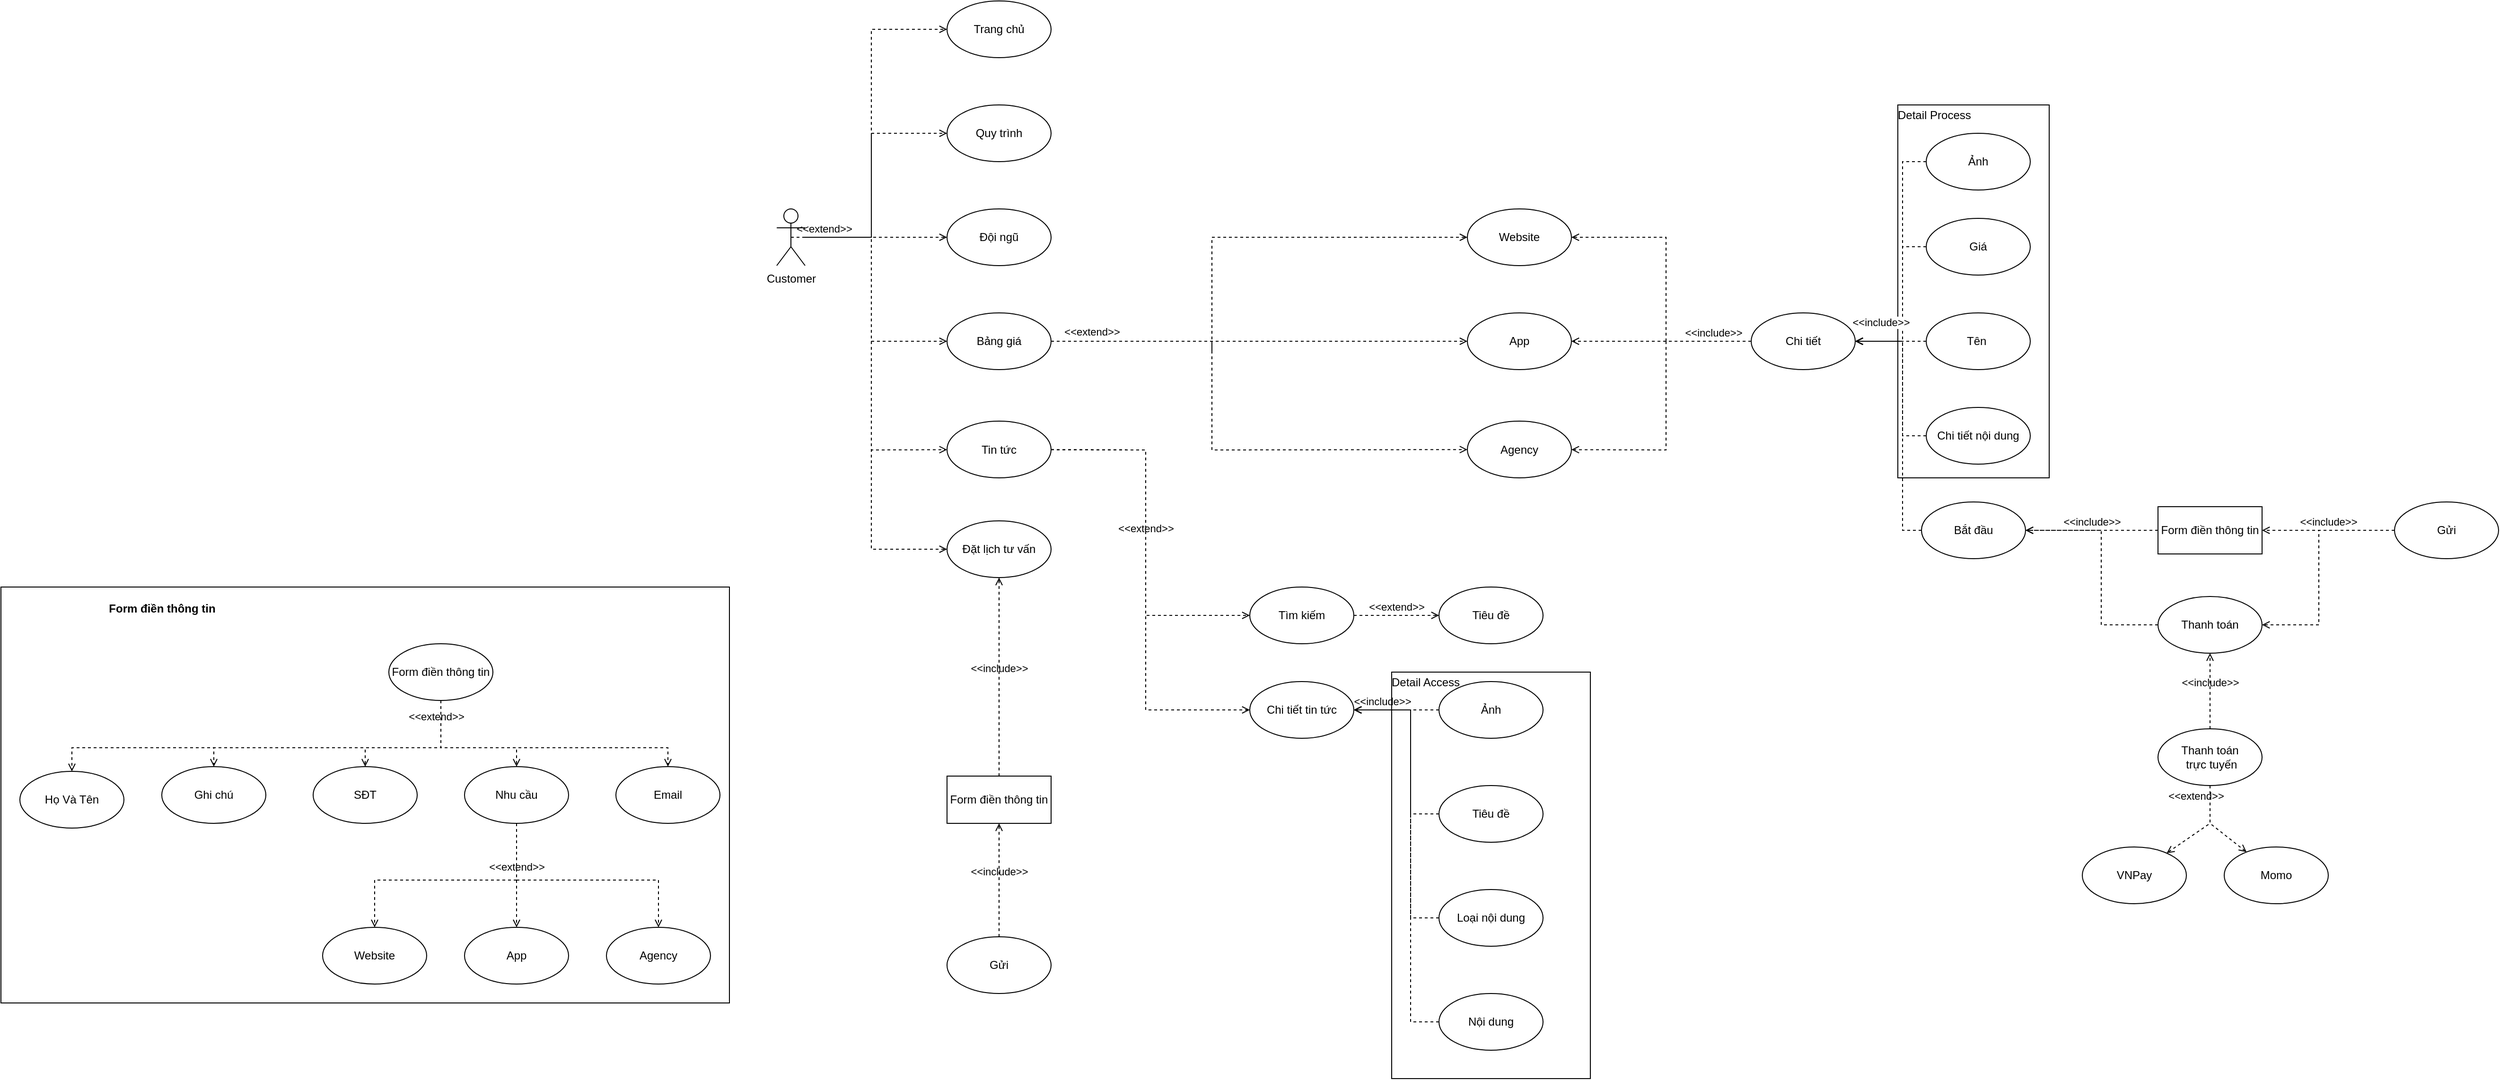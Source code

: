 <mxfile version="26.2.15" pages="6">
  <diagram name="Customer" id="IobibRuOt_75cvIBsCKA">
    <mxGraphModel grid="1" page="0" gridSize="10" guides="1" tooltips="1" connect="1" arrows="1" fold="1" pageScale="1" pageWidth="827" pageHeight="1169" math="0" shadow="0">
      <root>
        <mxCell id="0" />
        <mxCell id="1" parent="0" />
        <mxCell id="nTBm2SSv8zSqmQVRaqzO-1" value="" style="group" connectable="0" vertex="1" parent="1">
          <mxGeometry x="1375" y="230" width="160" height="394.5" as="geometry" />
        </mxCell>
        <mxCell id="nTBm2SSv8zSqmQVRaqzO-2" value="&lt;p style=&quot;margin: 4px 0px 0px;&quot;&gt;Detail Process&lt;/p&gt;" style="verticalAlign=top;align=left;overflow=fill;html=1;whiteSpace=wrap;" vertex="1" parent="nTBm2SSv8zSqmQVRaqzO-1">
          <mxGeometry width="160" height="394.5" as="geometry" />
        </mxCell>
        <mxCell id="nTBm2SSv8zSqmQVRaqzO-3" value="Giá" style="ellipse;whiteSpace=wrap;html=1;" vertex="1" parent="nTBm2SSv8zSqmQVRaqzO-1">
          <mxGeometry x="30" y="120" width="110" height="60" as="geometry" />
        </mxCell>
        <mxCell id="nTBm2SSv8zSqmQVRaqzO-4" value="Tên&amp;nbsp;" style="ellipse;whiteSpace=wrap;html=1;" vertex="1" parent="nTBm2SSv8zSqmQVRaqzO-1">
          <mxGeometry x="30" y="220" width="110" height="60" as="geometry" />
        </mxCell>
        <mxCell id="nTBm2SSv8zSqmQVRaqzO-5" value="Chi tiết nội dung" style="ellipse;whiteSpace=wrap;html=1;" vertex="1" parent="nTBm2SSv8zSqmQVRaqzO-1">
          <mxGeometry x="30" y="320" width="110" height="60" as="geometry" />
        </mxCell>
        <mxCell id="nTBm2SSv8zSqmQVRaqzO-6" value="Ảnh" style="ellipse;whiteSpace=wrap;html=1;" vertex="1" parent="nTBm2SSv8zSqmQVRaqzO-1">
          <mxGeometry x="30" y="30" width="110" height="60" as="geometry" />
        </mxCell>
        <mxCell id="nTBm2SSv8zSqmQVRaqzO-7" value="" style="group;movable=1;resizable=1;rotatable=1;deletable=1;editable=1;locked=0;connectable=1;" connectable="0" vertex="1" parent="1">
          <mxGeometry x="840" y="830" width="210" height="430" as="geometry" />
        </mxCell>
        <mxCell id="nTBm2SSv8zSqmQVRaqzO-8" value="&lt;p style=&quot;margin: 4px 0px 0px;&quot;&gt;Detail Access&lt;/p&gt;" style="verticalAlign=top;align=left;overflow=fill;html=1;whiteSpace=wrap;movable=0;resizable=0;rotatable=0;deletable=0;editable=0;locked=1;connectable=0;" vertex="1" parent="nTBm2SSv8zSqmQVRaqzO-7">
          <mxGeometry width="210" height="430" as="geometry" />
        </mxCell>
        <mxCell id="nTBm2SSv8zSqmQVRaqzO-9" value="Ảnh" style="ellipse;whiteSpace=wrap;html=1;movable=1;resizable=1;rotatable=1;deletable=1;editable=1;locked=0;connectable=1;" vertex="1" parent="nTBm2SSv8zSqmQVRaqzO-7">
          <mxGeometry x="50" y="10" width="110" height="60" as="geometry" />
        </mxCell>
        <mxCell id="nTBm2SSv8zSqmQVRaqzO-10" value="Tiêu đề" style="ellipse;whiteSpace=wrap;html=1;movable=1;resizable=1;rotatable=1;deletable=1;editable=1;locked=0;connectable=1;" vertex="1" parent="nTBm2SSv8zSqmQVRaqzO-7">
          <mxGeometry x="50" y="120" width="110" height="60" as="geometry" />
        </mxCell>
        <mxCell id="nTBm2SSv8zSqmQVRaqzO-11" value="Loại nội dung" style="ellipse;whiteSpace=wrap;html=1;movable=1;resizable=1;rotatable=1;deletable=1;editable=1;locked=0;connectable=1;" vertex="1" parent="nTBm2SSv8zSqmQVRaqzO-7">
          <mxGeometry x="50" y="230" width="110" height="60" as="geometry" />
        </mxCell>
        <mxCell id="nTBm2SSv8zSqmQVRaqzO-12" value="Nội dung" style="ellipse;whiteSpace=wrap;html=1;movable=1;resizable=1;rotatable=1;deletable=1;editable=1;locked=0;connectable=1;" vertex="1" parent="nTBm2SSv8zSqmQVRaqzO-7">
          <mxGeometry x="50" y="340" width="110" height="60" as="geometry" />
        </mxCell>
        <mxCell id="nTBm2SSv8zSqmQVRaqzO-13" value="Customer" style="shape=umlActor;verticalLabelPosition=bottom;verticalAlign=top;html=1;" vertex="1" parent="1">
          <mxGeometry x="190" y="340" width="30" height="60" as="geometry" />
        </mxCell>
        <mxCell id="nTBm2SSv8zSqmQVRaqzO-14" value="Đội ngũ" style="ellipse;whiteSpace=wrap;html=1;" vertex="1" parent="1">
          <mxGeometry x="370" y="340" width="110" height="60" as="geometry" />
        </mxCell>
        <mxCell id="nTBm2SSv8zSqmQVRaqzO-15" value="Quy trình" style="ellipse;whiteSpace=wrap;html=1;" vertex="1" parent="1">
          <mxGeometry x="370" y="230" width="110" height="60" as="geometry" />
        </mxCell>
        <mxCell id="nTBm2SSv8zSqmQVRaqzO-16" value="Trang chủ" style="ellipse;whiteSpace=wrap;html=1;" vertex="1" parent="1">
          <mxGeometry x="370" y="120" width="110" height="60" as="geometry" />
        </mxCell>
        <mxCell id="nTBm2SSv8zSqmQVRaqzO-17" value="Bảng giá" style="ellipse;whiteSpace=wrap;html=1;" vertex="1" parent="1">
          <mxGeometry x="370" y="450" width="110" height="60" as="geometry" />
        </mxCell>
        <mxCell id="nTBm2SSv8zSqmQVRaqzO-18" value="Tin tức" style="ellipse;whiteSpace=wrap;html=1;" vertex="1" parent="1">
          <mxGeometry x="370" y="564.5" width="110" height="60" as="geometry" />
        </mxCell>
        <mxCell id="nTBm2SSv8zSqmQVRaqzO-19" value="Đặt lịch tư vấn" style="ellipse;whiteSpace=wrap;html=1;" vertex="1" parent="1">
          <mxGeometry x="370" y="670" width="110" height="60" as="geometry" />
        </mxCell>
        <mxCell id="nTBm2SSv8zSqmQVRaqzO-20" value="App" style="ellipse;whiteSpace=wrap;html=1;" vertex="1" parent="1">
          <mxGeometry x="920" y="450" width="110" height="60" as="geometry" />
        </mxCell>
        <mxCell id="nTBm2SSv8zSqmQVRaqzO-21" value="Website" style="ellipse;whiteSpace=wrap;html=1;" vertex="1" parent="1">
          <mxGeometry x="920" y="340" width="110" height="60" as="geometry" />
        </mxCell>
        <mxCell id="nTBm2SSv8zSqmQVRaqzO-22" value="Agency" style="ellipse;whiteSpace=wrap;html=1;" vertex="1" parent="1">
          <mxGeometry x="920" y="564.5" width="110" height="60" as="geometry" />
        </mxCell>
        <mxCell id="nTBm2SSv8zSqmQVRaqzO-23" value="Tìm kiếm" style="ellipse;whiteSpace=wrap;html=1;" vertex="1" parent="1">
          <mxGeometry x="690" y="740" width="110" height="60" as="geometry" />
        </mxCell>
        <mxCell id="nTBm2SSv8zSqmQVRaqzO-24" value="Chi tiết tin tức" style="ellipse;whiteSpace=wrap;html=1;" vertex="1" parent="1">
          <mxGeometry x="690" y="840" width="110" height="60" as="geometry" />
        </mxCell>
        <mxCell id="nTBm2SSv8zSqmQVRaqzO-25" value="&amp;lt;&amp;lt;include&amp;gt;&amp;gt;" style="html=1;verticalAlign=bottom;labelBackgroundColor=none;endArrow=open;endFill=0;dashed=1;rounded=0;" edge="1" parent="1" source="nTBm2SSv8zSqmQVRaqzO-26" target="nTBm2SSv8zSqmQVRaqzO-19">
          <mxGeometry width="160" relative="1" as="geometry">
            <mxPoint x="560" y="880" as="sourcePoint" />
            <mxPoint x="425" y="930" as="targetPoint" />
          </mxGeometry>
        </mxCell>
        <mxCell id="nTBm2SSv8zSqmQVRaqzO-26" value="Form điền thông tin" style="html=1;whiteSpace=wrap;" vertex="1" parent="1">
          <mxGeometry x="370" y="940" width="110" height="50" as="geometry" />
        </mxCell>
        <mxCell id="nTBm2SSv8zSqmQVRaqzO-27" value="Chi tiết" style="ellipse;whiteSpace=wrap;html=1;" vertex="1" parent="1">
          <mxGeometry x="1220" y="450" width="110" height="60" as="geometry" />
        </mxCell>
        <mxCell id="nTBm2SSv8zSqmQVRaqzO-28" value="Bắt đầu" style="ellipse;whiteSpace=wrap;html=1;" vertex="1" parent="1">
          <mxGeometry x="1400" y="650" width="110" height="60" as="geometry" />
        </mxCell>
        <mxCell id="nTBm2SSv8zSqmQVRaqzO-29" value="Form điền thông tin" style="html=1;whiteSpace=wrap;" vertex="1" parent="1">
          <mxGeometry x="1650" y="655" width="110" height="50" as="geometry" />
        </mxCell>
        <mxCell id="nTBm2SSv8zSqmQVRaqzO-30" value="" style="html=1;verticalAlign=bottom;labelBackgroundColor=none;endArrow=open;endFill=0;dashed=1;rounded=0;" edge="1" parent="1" source="nTBm2SSv8zSqmQVRaqzO-40" target="nTBm2SSv8zSqmQVRaqzO-28">
          <mxGeometry width="160" relative="1" as="geometry">
            <mxPoint x="1470" y="670" as="sourcePoint" />
            <mxPoint x="1630" y="670" as="targetPoint" />
            <Array as="points">
              <mxPoint x="1590" y="780" />
              <mxPoint x="1590" y="680" />
            </Array>
          </mxGeometry>
        </mxCell>
        <mxCell id="nTBm2SSv8zSqmQVRaqzO-31" value="" style="html=1;verticalAlign=bottom;labelBackgroundColor=none;endArrow=open;endFill=0;dashed=1;rounded=0;" edge="1" parent="1" source="nTBm2SSv8zSqmQVRaqzO-4" target="nTBm2SSv8zSqmQVRaqzO-27">
          <mxGeometry width="160" relative="1" as="geometry">
            <mxPoint x="1290" y="560" as="sourcePoint" />
            <mxPoint x="1310" y="600" as="targetPoint" />
          </mxGeometry>
        </mxCell>
        <mxCell id="nTBm2SSv8zSqmQVRaqzO-32" value="&amp;lt;&amp;lt;include&amp;gt;&amp;gt;" style="html=1;verticalAlign=bottom;labelBackgroundColor=none;endArrow=open;endFill=0;dashed=1;rounded=0;" edge="1" parent="1" source="nTBm2SSv8zSqmQVRaqzO-27" target="nTBm2SSv8zSqmQVRaqzO-21">
          <mxGeometry x="-0.733" width="160" relative="1" as="geometry">
            <mxPoint x="1041" y="407" as="sourcePoint" />
            <mxPoint x="1240" y="490" as="targetPoint" />
            <Array as="points">
              <mxPoint x="1130" y="480" />
              <mxPoint x="1130" y="370" />
            </Array>
            <mxPoint as="offset" />
          </mxGeometry>
        </mxCell>
        <mxCell id="nTBm2SSv8zSqmQVRaqzO-33" value="&amp;lt;&amp;lt;extend&amp;gt;&amp;gt;" style="html=1;verticalAlign=bottom;labelBackgroundColor=none;endArrow=open;endFill=0;dashed=1;rounded=0;" edge="1" parent="1" source="nTBm2SSv8zSqmQVRaqzO-23" target="nTBm2SSv8zSqmQVRaqzO-34">
          <mxGeometry width="160" relative="1" as="geometry">
            <mxPoint x="1030" y="740" as="sourcePoint" />
            <mxPoint x="810" y="700" as="targetPoint" />
          </mxGeometry>
        </mxCell>
        <mxCell id="nTBm2SSv8zSqmQVRaqzO-34" value="Tiêu đề" style="ellipse;whiteSpace=wrap;html=1;" vertex="1" parent="1">
          <mxGeometry x="890" y="740" width="110" height="60" as="geometry" />
        </mxCell>
        <mxCell id="nTBm2SSv8zSqmQVRaqzO-35" value="" style="html=1;verticalAlign=bottom;labelBackgroundColor=none;endArrow=open;endFill=0;dashed=1;rounded=0;" edge="1" parent="1" source="nTBm2SSv8zSqmQVRaqzO-36" target="nTBm2SSv8zSqmQVRaqzO-40">
          <mxGeometry width="160" relative="1" as="geometry">
            <mxPoint x="1900" y="810" as="sourcePoint" />
            <mxPoint x="1890" y="680" as="targetPoint" />
            <Array as="points">
              <mxPoint x="1820" y="680" />
              <mxPoint x="1820" y="780" />
            </Array>
          </mxGeometry>
        </mxCell>
        <mxCell id="nTBm2SSv8zSqmQVRaqzO-36" value="Gửi" style="ellipse;whiteSpace=wrap;html=1;" vertex="1" parent="1">
          <mxGeometry x="1900" y="650" width="110" height="60" as="geometry" />
        </mxCell>
        <mxCell id="nTBm2SSv8zSqmQVRaqzO-37" value="&amp;lt;&amp;lt;include&amp;gt;&amp;gt;" style="html=1;verticalAlign=bottom;labelBackgroundColor=none;endArrow=open;endFill=0;dashed=1;rounded=0;" edge="1" parent="1" source="nTBm2SSv8zSqmQVRaqzO-38" target="nTBm2SSv8zSqmQVRaqzO-26">
          <mxGeometry width="160" relative="1" as="geometry">
            <mxPoint x="424.384" y="1030" as="sourcePoint" />
            <mxPoint x="590" y="1040" as="targetPoint" />
          </mxGeometry>
        </mxCell>
        <mxCell id="nTBm2SSv8zSqmQVRaqzO-38" value="Gửi" style="ellipse;whiteSpace=wrap;html=1;" vertex="1" parent="1">
          <mxGeometry x="370" y="1110" width="110" height="60" as="geometry" />
        </mxCell>
        <mxCell id="nTBm2SSv8zSqmQVRaqzO-39" value="" style="html=1;verticalAlign=bottom;labelBackgroundColor=none;endArrow=open;endFill=0;dashed=1;rounded=0;" edge="1" parent="1" source="nTBm2SSv8zSqmQVRaqzO-12" target="nTBm2SSv8zSqmQVRaqzO-24">
          <mxGeometry x="-0.556" width="160" relative="1" as="geometry">
            <mxPoint x="780" y="1160" as="sourcePoint" />
            <mxPoint x="710" y="1170" as="targetPoint" />
            <mxPoint as="offset" />
            <Array as="points">
              <mxPoint x="860" y="1200" />
              <mxPoint x="860" y="870" />
            </Array>
          </mxGeometry>
        </mxCell>
        <mxCell id="nTBm2SSv8zSqmQVRaqzO-40" value="Thanh toán" style="ellipse;whiteSpace=wrap;html=1;" vertex="1" parent="1">
          <mxGeometry x="1650" y="750" width="110" height="60" as="geometry" />
        </mxCell>
        <mxCell id="nTBm2SSv8zSqmQVRaqzO-41" value="&amp;lt;&amp;lt;include&amp;gt;&amp;gt;" style="html=1;verticalAlign=bottom;labelBackgroundColor=none;endArrow=open;endFill=0;dashed=1;rounded=0;" edge="1" parent="1" source="nTBm2SSv8zSqmQVRaqzO-42" target="nTBm2SSv8zSqmQVRaqzO-40">
          <mxGeometry width="160" relative="1" as="geometry">
            <mxPoint x="1738" y="804" as="sourcePoint" />
            <mxPoint x="1830" y="870" as="targetPoint" />
          </mxGeometry>
        </mxCell>
        <mxCell id="nTBm2SSv8zSqmQVRaqzO-42" value="Thanh toán&lt;div&gt;&amp;nbsp;trực tuyến&lt;/div&gt;" style="ellipse;whiteSpace=wrap;html=1;" vertex="1" parent="1">
          <mxGeometry x="1650" y="890" width="110" height="60" as="geometry" />
        </mxCell>
        <mxCell id="nTBm2SSv8zSqmQVRaqzO-43" value="&amp;lt;&amp;lt;extend&amp;gt;&amp;gt;" style="html=1;verticalAlign=bottom;labelBackgroundColor=none;endArrow=open;endFill=0;dashed=1;rounded=0;exitX=0.5;exitY=0.5;exitDx=0;exitDy=0;exitPerimeter=0;" edge="1" parent="1" source="nTBm2SSv8zSqmQVRaqzO-13" target="nTBm2SSv8zSqmQVRaqzO-16">
          <mxGeometry x="-0.818" width="160" relative="1" as="geometry">
            <mxPoint x="150" y="250" as="sourcePoint" />
            <mxPoint x="310" y="250" as="targetPoint" />
            <Array as="points">
              <mxPoint x="290" y="370" />
              <mxPoint x="290" y="150" />
            </Array>
            <mxPoint as="offset" />
          </mxGeometry>
        </mxCell>
        <mxCell id="nTBm2SSv8zSqmQVRaqzO-44" value="" style="html=1;verticalAlign=bottom;labelBackgroundColor=none;endArrow=open;endFill=0;dashed=1;rounded=0;" edge="1" parent="1" source="nTBm2SSv8zSqmQVRaqzO-13" target="nTBm2SSv8zSqmQVRaqzO-15">
          <mxGeometry width="160" relative="1" as="geometry">
            <mxPoint x="215" y="380" as="sourcePoint" />
            <mxPoint x="409" y="186" as="targetPoint" />
            <Array as="points">
              <mxPoint x="290" y="370" />
              <mxPoint x="290" y="260" />
            </Array>
          </mxGeometry>
        </mxCell>
        <mxCell id="nTBm2SSv8zSqmQVRaqzO-45" value="" style="html=1;verticalAlign=bottom;labelBackgroundColor=none;endArrow=open;endFill=0;dashed=1;rounded=0;" edge="1" parent="1" target="nTBm2SSv8zSqmQVRaqzO-21">
          <mxGeometry width="160" relative="1" as="geometry">
            <mxPoint x="650" y="490" as="sourcePoint" />
            <mxPoint x="740.0" y="410.0" as="targetPoint" />
            <Array as="points">
              <mxPoint x="650" y="370" />
            </Array>
          </mxGeometry>
        </mxCell>
        <mxCell id="nTBm2SSv8zSqmQVRaqzO-46" value="" style="html=1;verticalAlign=bottom;labelBackgroundColor=none;endArrow=open;endFill=0;dashed=1;rounded=0;" edge="1" parent="1" source="nTBm2SSv8zSqmQVRaqzO-13" target="nTBm2SSv8zSqmQVRaqzO-17">
          <mxGeometry width="160" relative="1" as="geometry">
            <mxPoint x="240" y="383" as="sourcePoint" />
            <mxPoint x="380" y="381" as="targetPoint" />
            <Array as="points">
              <mxPoint x="290" y="370" />
              <mxPoint x="290" y="480" />
            </Array>
          </mxGeometry>
        </mxCell>
        <mxCell id="nTBm2SSv8zSqmQVRaqzO-47" value="" style="html=1;verticalAlign=bottom;labelBackgroundColor=none;endArrow=open;endFill=0;dashed=1;rounded=0;" edge="1" parent="1" source="nTBm2SSv8zSqmQVRaqzO-13" target="nTBm2SSv8zSqmQVRaqzO-18">
          <mxGeometry width="160" relative="1" as="geometry">
            <mxPoint x="250" y="393" as="sourcePoint" />
            <mxPoint x="410" y="630" as="targetPoint" />
            <Array as="points">
              <mxPoint x="290" y="370" />
              <mxPoint x="290" y="595" />
            </Array>
          </mxGeometry>
        </mxCell>
        <mxCell id="nTBm2SSv8zSqmQVRaqzO-48" value="" style="html=1;verticalAlign=bottom;labelBackgroundColor=none;endArrow=open;endFill=0;dashed=1;rounded=0;" edge="1" parent="1" source="nTBm2SSv8zSqmQVRaqzO-13" target="nTBm2SSv8zSqmQVRaqzO-19">
          <mxGeometry width="160" relative="1" as="geometry">
            <mxPoint x="260" y="403" as="sourcePoint" />
            <mxPoint x="411" y="577" as="targetPoint" />
            <Array as="points">
              <mxPoint x="290" y="370" />
              <mxPoint x="290" y="700" />
            </Array>
          </mxGeometry>
        </mxCell>
        <mxCell id="nTBm2SSv8zSqmQVRaqzO-49" value="" style="html=1;verticalAlign=bottom;labelBackgroundColor=none;endArrow=open;endFill=0;dashed=1;rounded=0;" edge="1" parent="1" source="nTBm2SSv8zSqmQVRaqzO-17" target="nTBm2SSv8zSqmQVRaqzO-22">
          <mxGeometry width="160" relative="1" as="geometry">
            <mxPoint x="490" y="380" as="sourcePoint" />
            <mxPoint x="930" y="380" as="targetPoint" />
            <Array as="points">
              <mxPoint x="650" y="480" />
              <mxPoint x="650" y="595" />
            </Array>
          </mxGeometry>
        </mxCell>
        <mxCell id="nTBm2SSv8zSqmQVRaqzO-50" value="" style="html=1;verticalAlign=bottom;labelBackgroundColor=none;endArrow=open;endFill=0;dashed=1;rounded=0;" edge="1" parent="1" source="nTBm2SSv8zSqmQVRaqzO-17" target="nTBm2SSv8zSqmQVRaqzO-20">
          <mxGeometry width="160" relative="1" as="geometry">
            <mxPoint x="479" y="398" as="sourcePoint" />
            <mxPoint x="941" y="587" as="targetPoint" />
            <Array as="points">
              <mxPoint x="650" y="480" />
            </Array>
          </mxGeometry>
        </mxCell>
        <mxCell id="nTBm2SSv8zSqmQVRaqzO-51" value="&amp;lt;&amp;lt;extend&amp;gt;&amp;gt;" style="edgeLabel;html=1;align=center;verticalAlign=middle;resizable=0;points=[];" connectable="0" vertex="1" parent="nTBm2SSv8zSqmQVRaqzO-50">
          <mxGeometry x="-0.7" y="-2" relative="1" as="geometry">
            <mxPoint x="-23" y="-12" as="offset" />
          </mxGeometry>
        </mxCell>
        <mxCell id="nTBm2SSv8zSqmQVRaqzO-52" value="" style="html=1;verticalAlign=bottom;labelBackgroundColor=none;endArrow=open;endFill=0;dashed=1;rounded=0;" edge="1" parent="1" source="nTBm2SSv8zSqmQVRaqzO-27" target="nTBm2SSv8zSqmQVRaqzO-20">
          <mxGeometry width="160" relative="1" as="geometry">
            <mxPoint x="1228" y="586" as="sourcePoint" />
            <mxPoint x="1020" y="510" as="targetPoint" />
          </mxGeometry>
        </mxCell>
        <mxCell id="nTBm2SSv8zSqmQVRaqzO-53" value="" style="html=1;verticalAlign=bottom;labelBackgroundColor=none;endArrow=open;endFill=0;dashed=1;rounded=0;" edge="1" parent="1" source="nTBm2SSv8zSqmQVRaqzO-27" target="nTBm2SSv8zSqmQVRaqzO-22">
          <mxGeometry width="160" relative="1" as="geometry">
            <mxPoint x="1230" y="490" as="sourcePoint" />
            <mxPoint x="1040" y="490" as="targetPoint" />
            <Array as="points">
              <mxPoint x="1130" y="480" />
              <mxPoint x="1130" y="595" />
            </Array>
          </mxGeometry>
        </mxCell>
        <mxCell id="nTBm2SSv8zSqmQVRaqzO-54" value="" style="html=1;verticalAlign=bottom;labelBackgroundColor=none;endArrow=open;endFill=0;dashed=1;rounded=0;" edge="1" parent="1" source="nTBm2SSv8zSqmQVRaqzO-5" target="nTBm2SSv8zSqmQVRaqzO-27">
          <mxGeometry width="160" relative="1" as="geometry">
            <mxPoint x="1415" y="490" as="sourcePoint" />
            <mxPoint x="1340" y="490" as="targetPoint" />
            <Array as="points">
              <mxPoint x="1380" y="580" />
              <mxPoint x="1380" y="480" />
            </Array>
          </mxGeometry>
        </mxCell>
        <mxCell id="nTBm2SSv8zSqmQVRaqzO-55" value="" style="html=1;verticalAlign=bottom;labelBackgroundColor=none;endArrow=open;endFill=0;dashed=1;rounded=0;" edge="1" parent="1" source="nTBm2SSv8zSqmQVRaqzO-3" target="nTBm2SSv8zSqmQVRaqzO-27">
          <mxGeometry width="160" relative="1" as="geometry">
            <mxPoint x="1431" y="569" as="sourcePoint" />
            <mxPoint x="1324" y="511" as="targetPoint" />
            <Array as="points">
              <mxPoint x="1380" y="380" />
              <mxPoint x="1380" y="480" />
            </Array>
          </mxGeometry>
        </mxCell>
        <mxCell id="nTBm2SSv8zSqmQVRaqzO-56" value="" style="html=1;verticalAlign=bottom;labelBackgroundColor=none;endArrow=open;endFill=0;dashed=1;rounded=0;" edge="1" parent="1" source="nTBm2SSv8zSqmQVRaqzO-6" target="nTBm2SSv8zSqmQVRaqzO-27">
          <mxGeometry width="160" relative="1" as="geometry">
            <mxPoint x="1431" y="411" as="sourcePoint" />
            <mxPoint x="1324" y="469" as="targetPoint" />
            <Array as="points">
              <mxPoint x="1380" y="290" />
              <mxPoint x="1380" y="480" />
            </Array>
          </mxGeometry>
        </mxCell>
        <mxCell id="nTBm2SSv8zSqmQVRaqzO-57" value="&amp;lt;&amp;lt;include&amp;gt;&amp;gt;" style="edgeLabel;html=1;align=center;verticalAlign=middle;resizable=0;points=[];" connectable="0" vertex="1" parent="nTBm2SSv8zSqmQVRaqzO-56">
          <mxGeometry x="0.798" y="-3" relative="1" as="geometry">
            <mxPoint y="-17" as="offset" />
          </mxGeometry>
        </mxCell>
        <mxCell id="nTBm2SSv8zSqmQVRaqzO-58" value="" style="html=1;verticalAlign=bottom;labelBackgroundColor=none;endArrow=open;endFill=0;dashed=1;rounded=0;" edge="1" parent="1" source="nTBm2SSv8zSqmQVRaqzO-28" target="nTBm2SSv8zSqmQVRaqzO-27">
          <mxGeometry width="160" relative="1" as="geometry">
            <mxPoint x="1415" y="490" as="sourcePoint" />
            <mxPoint x="1340" y="490" as="targetPoint" />
            <Array as="points">
              <mxPoint x="1380" y="680" />
              <mxPoint x="1380" y="480" />
            </Array>
          </mxGeometry>
        </mxCell>
        <mxCell id="nTBm2SSv8zSqmQVRaqzO-59" value="&amp;lt;&amp;lt;include&amp;gt;&amp;gt;" style="html=1;verticalAlign=bottom;labelBackgroundColor=none;endArrow=open;endFill=0;dashed=1;rounded=0;" edge="1" parent="1" source="nTBm2SSv8zSqmQVRaqzO-29" target="nTBm2SSv8zSqmQVRaqzO-28">
          <mxGeometry width="160" relative="1" as="geometry">
            <mxPoint x="1671" y="772" as="sourcePoint" />
            <mxPoint x="1509" y="708" as="targetPoint" />
          </mxGeometry>
        </mxCell>
        <mxCell id="nTBm2SSv8zSqmQVRaqzO-60" value="&amp;lt;&amp;lt;include&amp;gt;&amp;gt;" style="html=1;verticalAlign=bottom;labelBackgroundColor=none;endArrow=open;endFill=0;dashed=1;rounded=0;" edge="1" parent="1" source="nTBm2SSv8zSqmQVRaqzO-36" target="nTBm2SSv8zSqmQVRaqzO-29">
          <mxGeometry width="160" relative="1" as="geometry">
            <mxPoint x="1921" y="708" as="sourcePoint" />
            <mxPoint x="1759" y="772" as="targetPoint" />
          </mxGeometry>
        </mxCell>
        <mxCell id="nTBm2SSv8zSqmQVRaqzO-61" value="&amp;lt;&amp;lt;extend&amp;gt;&amp;gt;" style="html=1;verticalAlign=bottom;labelBackgroundColor=none;endArrow=open;endFill=0;dashed=1;rounded=0;" edge="1" parent="1" source="nTBm2SSv8zSqmQVRaqzO-18" target="nTBm2SSv8zSqmQVRaqzO-23">
          <mxGeometry width="160" relative="1" as="geometry">
            <mxPoint x="570" y="679.57" as="sourcePoint" />
            <mxPoint x="660" y="679.57" as="targetPoint" />
            <Array as="points">
              <mxPoint x="580" y="595" />
              <mxPoint x="580" y="770" />
            </Array>
          </mxGeometry>
        </mxCell>
        <mxCell id="nTBm2SSv8zSqmQVRaqzO-62" value="" style="html=1;verticalAlign=bottom;labelBackgroundColor=none;endArrow=open;endFill=0;dashed=1;rounded=0;" edge="1" parent="1" source="nTBm2SSv8zSqmQVRaqzO-18" target="nTBm2SSv8zSqmQVRaqzO-24">
          <mxGeometry width="160" relative="1" as="geometry">
            <mxPoint x="474" y="626" as="sourcePoint" />
            <mxPoint x="716" y="759" as="targetPoint" />
            <Array as="points">
              <mxPoint x="580" y="595" />
              <mxPoint x="580" y="870" />
            </Array>
          </mxGeometry>
        </mxCell>
        <mxCell id="nTBm2SSv8zSqmQVRaqzO-63" value="&amp;lt;&amp;lt;include&amp;gt;&amp;gt;" style="html=1;verticalAlign=bottom;labelBackgroundColor=none;endArrow=open;endFill=0;dashed=1;rounded=0;" edge="1" parent="1" source="nTBm2SSv8zSqmQVRaqzO-11" target="nTBm2SSv8zSqmQVRaqzO-24">
          <mxGeometry x="0.806" width="160" relative="1" as="geometry">
            <mxPoint x="901" y="1203" as="sourcePoint" />
            <mxPoint x="760" y="1030" as="targetPoint" />
            <mxPoint as="offset" />
            <Array as="points">
              <mxPoint x="860" y="1090" />
              <mxPoint x="860" y="870" />
            </Array>
          </mxGeometry>
        </mxCell>
        <mxCell id="nTBm2SSv8zSqmQVRaqzO-64" value="" style="html=1;verticalAlign=bottom;labelBackgroundColor=none;endArrow=open;endFill=0;dashed=1;rounded=0;" edge="1" parent="1" source="nTBm2SSv8zSqmQVRaqzO-10" target="nTBm2SSv8zSqmQVRaqzO-24">
          <mxGeometry x="-0.556" width="160" relative="1" as="geometry">
            <mxPoint x="938" y="1182" as="sourcePoint" />
            <mxPoint x="772" y="908" as="targetPoint" />
            <mxPoint as="offset" />
            <Array as="points">
              <mxPoint x="860" y="980" />
              <mxPoint x="860" y="870" />
            </Array>
          </mxGeometry>
        </mxCell>
        <mxCell id="nTBm2SSv8zSqmQVRaqzO-65" value="" style="html=1;verticalAlign=bottom;labelBackgroundColor=none;endArrow=open;endFill=0;dashed=1;rounded=0;" edge="1" parent="1" source="nTBm2SSv8zSqmQVRaqzO-9" target="nTBm2SSv8zSqmQVRaqzO-24">
          <mxGeometry x="-0.556" width="160" relative="1" as="geometry">
            <mxPoint x="916" y="969" as="sourcePoint" />
            <mxPoint x="794" y="901" as="targetPoint" />
            <mxPoint as="offset" />
          </mxGeometry>
        </mxCell>
        <mxCell id="nTBm2SSv8zSqmQVRaqzO-66" value="" style="html=1;verticalAlign=bottom;labelBackgroundColor=none;endArrow=open;endFill=0;dashed=1;rounded=0;" edge="1" parent="1" source="nTBm2SSv8zSqmQVRaqzO-13" target="nTBm2SSv8zSqmQVRaqzO-14">
          <mxGeometry width="160" relative="1" as="geometry">
            <mxPoint x="230" y="380" as="sourcePoint" />
            <mxPoint x="380" y="270" as="targetPoint" />
            <Array as="points" />
          </mxGeometry>
        </mxCell>
        <mxCell id="nTBm2SSv8zSqmQVRaqzO-67" value="" style="html=1;whiteSpace=wrap;container=0;" vertex="1" parent="1">
          <mxGeometry x="-630" y="740" width="770" height="440" as="geometry" />
        </mxCell>
        <mxCell id="nTBm2SSv8zSqmQVRaqzO-68" value="Form điền thông tin" style="ellipse;whiteSpace=wrap;html=1;container=0;" vertex="1" parent="1">
          <mxGeometry x="-220" y="800" width="110" height="60" as="geometry" />
        </mxCell>
        <mxCell id="nTBm2SSv8zSqmQVRaqzO-69" value="Ghi chú" style="ellipse;whiteSpace=wrap;html=1;container=0;" vertex="1" parent="1">
          <mxGeometry x="-460" y="930" width="110" height="60" as="geometry" />
        </mxCell>
        <mxCell id="nTBm2SSv8zSqmQVRaqzO-70" value="SĐT" style="ellipse;whiteSpace=wrap;html=1;container=0;" vertex="1" parent="1">
          <mxGeometry x="-300" y="930" width="110" height="60" as="geometry" />
        </mxCell>
        <mxCell id="nTBm2SSv8zSqmQVRaqzO-71" value="Nhu cầu" style="ellipse;whiteSpace=wrap;html=1;container=0;" vertex="1" parent="1">
          <mxGeometry x="-140" y="930" width="110" height="60" as="geometry" />
        </mxCell>
        <mxCell id="nTBm2SSv8zSqmQVRaqzO-72" value="Email" style="ellipse;whiteSpace=wrap;html=1;container=0;" vertex="1" parent="1">
          <mxGeometry x="20" y="930" width="110" height="60" as="geometry" />
        </mxCell>
        <mxCell id="nTBm2SSv8zSqmQVRaqzO-73" value="Website" style="ellipse;whiteSpace=wrap;html=1;container=0;" vertex="1" parent="1">
          <mxGeometry x="-290" y="1100" width="110" height="60" as="geometry" />
        </mxCell>
        <mxCell id="nTBm2SSv8zSqmQVRaqzO-74" value="App" style="ellipse;whiteSpace=wrap;html=1;container=0;" vertex="1" parent="1">
          <mxGeometry x="-140" y="1100" width="110" height="60" as="geometry" />
        </mxCell>
        <mxCell id="nTBm2SSv8zSqmQVRaqzO-75" value="Agency" style="ellipse;whiteSpace=wrap;html=1;container=0;" vertex="1" parent="1">
          <mxGeometry x="10" y="1100" width="110" height="60" as="geometry" />
        </mxCell>
        <mxCell id="nTBm2SSv8zSqmQVRaqzO-76" value="&amp;lt;&amp;lt;extend&amp;gt;&amp;gt;" style="html=1;verticalAlign=bottom;labelBackgroundColor=none;endArrow=open;endFill=0;dashed=1;rounded=0;" edge="1" parent="1" source="nTBm2SSv8zSqmQVRaqzO-71" target="nTBm2SSv8zSqmQVRaqzO-74">
          <mxGeometry width="160" relative="1" as="geometry">
            <mxPoint x="-201" y="1113" as="sourcePoint" />
            <mxPoint x="-99" y="997" as="targetPoint" />
          </mxGeometry>
        </mxCell>
        <mxCell id="nTBm2SSv8zSqmQVRaqzO-77" value="Form điền thông tin" style="text;align=center;fontStyle=1;verticalAlign=middle;spacingLeft=3;spacingRight=3;strokeColor=none;rotatable=0;points=[[0,0.5],[1,0.5]];portConstraint=eastwest;html=1;container=0;" vertex="1" parent="1">
          <mxGeometry x="-520" y="750" width="120" height="26" as="geometry" />
        </mxCell>
        <mxCell id="nTBm2SSv8zSqmQVRaqzO-78" value="" style="html=1;verticalAlign=bottom;labelBackgroundColor=none;endArrow=open;endFill=0;dashed=1;rounded=0;" edge="1" parent="1" source="nTBm2SSv8zSqmQVRaqzO-71" target="nTBm2SSv8zSqmQVRaqzO-75">
          <mxGeometry width="160" relative="1" as="geometry">
            <mxPoint x="-75" y="1000" as="sourcePoint" />
            <mxPoint x="-75" y="1110" as="targetPoint" />
            <Array as="points">
              <mxPoint x="-85" y="1050" />
              <mxPoint x="65" y="1050" />
            </Array>
          </mxGeometry>
        </mxCell>
        <mxCell id="nTBm2SSv8zSqmQVRaqzO-79" value="" style="html=1;verticalAlign=bottom;labelBackgroundColor=none;endArrow=open;endFill=0;dashed=1;rounded=0;" edge="1" parent="1" source="nTBm2SSv8zSqmQVRaqzO-71" target="nTBm2SSv8zSqmQVRaqzO-73">
          <mxGeometry width="160" relative="1" as="geometry">
            <mxPoint x="-75" y="1000" as="sourcePoint" />
            <mxPoint x="-75" y="1110" as="targetPoint" />
            <Array as="points">
              <mxPoint x="-85" y="1050" />
              <mxPoint x="-235" y="1050" />
            </Array>
          </mxGeometry>
        </mxCell>
        <mxCell id="nTBm2SSv8zSqmQVRaqzO-80" value="&amp;lt;&amp;lt;extend&amp;gt;&amp;gt;" style="html=1;verticalAlign=bottom;labelBackgroundColor=none;endArrow=open;endFill=0;dashed=1;rounded=0;" edge="1" parent="1" source="nTBm2SSv8zSqmQVRaqzO-68" target="nTBm2SSv8zSqmQVRaqzO-72">
          <mxGeometry x="-0.835" y="-5" width="160" relative="1" as="geometry">
            <mxPoint x="-75" y="1000" as="sourcePoint" />
            <mxPoint x="-75" y="1110" as="targetPoint" />
            <Array as="points">
              <mxPoint x="-165" y="910" />
              <mxPoint x="75" y="910" />
            </Array>
            <mxPoint as="offset" />
          </mxGeometry>
        </mxCell>
        <mxCell id="nTBm2SSv8zSqmQVRaqzO-81" value="" style="html=1;verticalAlign=bottom;labelBackgroundColor=none;endArrow=open;endFill=0;dashed=1;rounded=0;" edge="1" parent="1" source="nTBm2SSv8zSqmQVRaqzO-68" target="nTBm2SSv8zSqmQVRaqzO-71">
          <mxGeometry width="160" relative="1" as="geometry">
            <mxPoint x="-116" y="861" as="sourcePoint" />
            <mxPoint x="46" y="949" as="targetPoint" />
            <Array as="points">
              <mxPoint x="-165" y="910" />
              <mxPoint x="-85" y="910" />
            </Array>
          </mxGeometry>
        </mxCell>
        <mxCell id="nTBm2SSv8zSqmQVRaqzO-82" value="" style="html=1;verticalAlign=bottom;labelBackgroundColor=none;endArrow=open;endFill=0;dashed=1;rounded=0;" edge="1" parent="1" source="nTBm2SSv8zSqmQVRaqzO-68" target="nTBm2SSv8zSqmQVRaqzO-70">
          <mxGeometry width="160" relative="1" as="geometry">
            <mxPoint x="-138" y="868" as="sourcePoint" />
            <mxPoint x="-93" y="942" as="targetPoint" />
            <Array as="points">
              <mxPoint x="-165" y="910" />
              <mxPoint x="-245" y="910" />
            </Array>
          </mxGeometry>
        </mxCell>
        <mxCell id="nTBm2SSv8zSqmQVRaqzO-83" value="" style="html=1;verticalAlign=bottom;labelBackgroundColor=none;endArrow=open;endFill=0;dashed=1;rounded=0;" edge="1" parent="1" source="nTBm2SSv8zSqmQVRaqzO-68" target="nTBm2SSv8zSqmQVRaqzO-69">
          <mxGeometry width="160" relative="1" as="geometry">
            <mxPoint x="-172" y="868" as="sourcePoint" />
            <mxPoint x="-218" y="942" as="targetPoint" />
            <Array as="points">
              <mxPoint x="-165" y="910" />
              <mxPoint x="-405" y="910" />
            </Array>
          </mxGeometry>
        </mxCell>
        <mxCell id="nTBm2SSv8zSqmQVRaqzO-84" value="&amp;lt;&amp;lt;extend&amp;gt;&amp;gt;" style="html=1;verticalAlign=bottom;labelBackgroundColor=none;endArrow=open;endFill=0;dashed=1;rounded=0;" edge="1" parent="1" source="nTBm2SSv8zSqmQVRaqzO-42" target="nTBm2SSv8zSqmQVRaqzO-85">
          <mxGeometry x="-0.581" y="-15" width="160" relative="1" as="geometry">
            <mxPoint x="1610" y="1010" as="sourcePoint" />
            <mxPoint x="1690" y="1100" as="targetPoint" />
            <Array as="points">
              <mxPoint x="1705" y="990" />
            </Array>
            <mxPoint as="offset" />
          </mxGeometry>
        </mxCell>
        <mxCell id="nTBm2SSv8zSqmQVRaqzO-85" value="VNPay" style="ellipse;whiteSpace=wrap;html=1;" vertex="1" parent="1">
          <mxGeometry x="1570" y="1015" width="110" height="60" as="geometry" />
        </mxCell>
        <mxCell id="nTBm2SSv8zSqmQVRaqzO-86" value="Momo" style="ellipse;whiteSpace=wrap;html=1;" vertex="1" parent="1">
          <mxGeometry x="1720" y="1015" width="110" height="60" as="geometry" />
        </mxCell>
        <mxCell id="nTBm2SSv8zSqmQVRaqzO-87" value="" style="html=1;verticalAlign=bottom;labelBackgroundColor=none;endArrow=open;endFill=0;dashed=1;rounded=0;" edge="1" parent="1" source="nTBm2SSv8zSqmQVRaqzO-42" target="nTBm2SSv8zSqmQVRaqzO-86">
          <mxGeometry width="160" relative="1" as="geometry">
            <mxPoint x="1715" y="960" as="sourcePoint" />
            <mxPoint x="1669" y="1032" as="targetPoint" />
            <Array as="points">
              <mxPoint x="1705" y="990" />
            </Array>
          </mxGeometry>
        </mxCell>
        <mxCell id="tYWNOS04NInWrv7MLNDJ-1" value="Họ Và Tên" style="ellipse;whiteSpace=wrap;html=1;container=0;" vertex="1" parent="1">
          <mxGeometry x="-610" y="935" width="110" height="60" as="geometry" />
        </mxCell>
        <mxCell id="tYWNOS04NInWrv7MLNDJ-2" value="" style="html=1;verticalAlign=bottom;labelBackgroundColor=none;endArrow=open;endFill=0;dashed=1;rounded=0;" edge="1" parent="1" source="nTBm2SSv8zSqmQVRaqzO-68" target="tYWNOS04NInWrv7MLNDJ-1">
          <mxGeometry width="160" relative="1" as="geometry">
            <mxPoint x="-155" y="870" as="sourcePoint" />
            <mxPoint x="-395" y="940" as="targetPoint" />
            <Array as="points">
              <mxPoint x="-165" y="910" />
              <mxPoint x="-555" y="910" />
            </Array>
          </mxGeometry>
        </mxCell>
      </root>
    </mxGraphModel>
  </diagram>
  <diagram id="NyqAVVL1gAJK_kAHSQw0" name="Admin">
    <mxGraphModel grid="1" page="0" gridSize="10" guides="1" tooltips="1" connect="1" arrows="1" fold="1" pageScale="1" pageWidth="827" pageHeight="1169" math="0" shadow="0">
      <root>
        <mxCell id="0" />
        <mxCell id="1" parent="0" />
        <mxCell id="fJBGgvJXVL2KREoNuNuT-84" value="" style="group" connectable="0" vertex="1" parent="1">
          <mxGeometry x="-50" y="490" width="160" height="280" as="geometry" />
        </mxCell>
        <mxCell id="fJBGgvJXVL2KREoNuNuT-82" value="&lt;p style=&quot;margin: 4px 0px 0px; text-align: center;&quot;&gt;&lt;b&gt;Payment Process&lt;/b&gt;&lt;/p&gt;" style="verticalAlign=top;align=left;overflow=fill;html=1;whiteSpace=wrap;" vertex="1" parent="fJBGgvJXVL2KREoNuNuT-84">
          <mxGeometry width="160" height="280" as="geometry" />
        </mxCell>
        <mxCell id="fJBGgvJXVL2KREoNuNuT-72" value="STT" style="ellipse;whiteSpace=wrap;html=1;" vertex="1" parent="fJBGgvJXVL2KREoNuNuT-84">
          <mxGeometry x="10" y="60" width="140" height="70" as="geometry" />
        </mxCell>
        <mxCell id="fJBGgvJXVL2KREoNuNuT-73" value="Tên Phương Thức" style="ellipse;whiteSpace=wrap;html=1;" vertex="1" parent="fJBGgvJXVL2KREoNuNuT-84">
          <mxGeometry x="10" y="160" width="140" height="70" as="geometry" />
        </mxCell>
        <mxCell id="fJBGgvJXVL2KREoNuNuT-62" value="" style="group" connectable="0" vertex="1" parent="1">
          <mxGeometry x="980" y="870" width="170" height="1070" as="geometry" />
        </mxCell>
        <mxCell id="fJBGgvJXVL2KREoNuNuT-29" value="&lt;p style=&quot;margin: 4px 0px 0px; text-align: center;&quot;&gt;&lt;b style=&quot;&quot;&gt;Oder Detail Process&lt;/b&gt;&lt;/p&gt;" style="verticalAlign=top;align=left;overflow=fill;html=1;whiteSpace=wrap;container=0;" vertex="1" parent="fJBGgvJXVL2KREoNuNuT-62">
          <mxGeometry width="170" height="1070" as="geometry" />
        </mxCell>
        <mxCell id="fJBGgvJXVL2KREoNuNuT-14" value="ID" style="ellipse;whiteSpace=wrap;html=1;container=0;" vertex="1" parent="fJBGgvJXVL2KREoNuNuT-62">
          <mxGeometry x="10" y="40" width="140" height="70" as="geometry" />
        </mxCell>
        <mxCell id="fJBGgvJXVL2KREoNuNuT-15" value="Tên KH" style="ellipse;whiteSpace=wrap;html=1;container=0;" vertex="1" parent="fJBGgvJXVL2KREoNuNuT-62">
          <mxGeometry x="10" y="150" width="140" height="70" as="geometry" />
        </mxCell>
        <mxCell id="fJBGgvJXVL2KREoNuNuT-16" value="SĐT" style="ellipse;whiteSpace=wrap;html=1;container=0;" vertex="1" parent="fJBGgvJXVL2KREoNuNuT-62">
          <mxGeometry x="10" y="260" width="140" height="70" as="geometry" />
        </mxCell>
        <mxCell id="fJBGgvJXVL2KREoNuNuT-17" value="Email" style="ellipse;whiteSpace=wrap;html=1;container=0;" vertex="1" parent="fJBGgvJXVL2KREoNuNuT-62">
          <mxGeometry x="10" y="370" width="140" height="70" as="geometry" />
        </mxCell>
        <mxCell id="fJBGgvJXVL2KREoNuNuT-18" value="Loại dịch vụ" style="ellipse;whiteSpace=wrap;html=1;container=0;" vertex="1" parent="fJBGgvJXVL2KREoNuNuT-62">
          <mxGeometry x="10" y="480" width="140" height="70" as="geometry" />
        </mxCell>
        <mxCell id="fJBGgvJXVL2KREoNuNuT-19" value="Thanh Toán" style="ellipse;whiteSpace=wrap;html=1;container=0;" vertex="1" parent="fJBGgvJXVL2KREoNuNuT-62">
          <mxGeometry x="10" y="590" width="140" height="70" as="geometry" />
        </mxCell>
        <mxCell id="fJBGgvJXVL2KREoNuNuT-20" value="Số tiền đã thanh toán" style="ellipse;whiteSpace=wrap;html=1;container=0;" vertex="1" parent="fJBGgvJXVL2KREoNuNuT-62">
          <mxGeometry x="10" y="700" width="140" height="70" as="geometry" />
        </mxCell>
        <mxCell id="fJBGgvJXVL2KREoNuNuT-55" value="Trạng Thái" style="ellipse;whiteSpace=wrap;html=1;container=0;" vertex="1" parent="fJBGgvJXVL2KREoNuNuT-62">
          <mxGeometry x="10" y="800" width="140" height="70" as="geometry" />
        </mxCell>
        <mxCell id="fJBGgvJXVL2KREoNuNuT-56" value="Hoàn Thành" style="ellipse;whiteSpace=wrap;html=1;container=0;" vertex="1" parent="fJBGgvJXVL2KREoNuNuT-62">
          <mxGeometry x="10" y="900" width="140" height="70" as="geometry" />
        </mxCell>
        <mxCell id="fJBGgvJXVL2KREoNuNuT-57" value="Đang Triển Khai" style="ellipse;whiteSpace=wrap;html=1;container=0;" vertex="1" parent="fJBGgvJXVL2KREoNuNuT-62">
          <mxGeometry x="10" y="990" width="140" height="70" as="geometry" />
        </mxCell>
        <mxCell id="fJBGgvJXVL2KREoNuNuT-59" value="&amp;lt;&amp;lt;extend&amp;gt;&amp;gt;" style="html=1;verticalAlign=bottom;labelBackgroundColor=none;endArrow=open;endFill=0;dashed=1;rounded=0;" edge="1" parent="fJBGgvJXVL2KREoNuNuT-62" source="fJBGgvJXVL2KREoNuNuT-55" target="fJBGgvJXVL2KREoNuNuT-56">
          <mxGeometry width="160" relative="1" as="geometry">
            <mxPoint x="220.0" y="966.218" as="sourcePoint" />
            <mxPoint x="220.41" y="870.0" as="targetPoint" />
            <Array as="points">
              <mxPoint x="160" y="835" />
              <mxPoint x="160" y="935" />
            </Array>
          </mxGeometry>
        </mxCell>
        <mxCell id="fJBGgvJXVL2KREoNuNuT-61" value="" style="html=1;verticalAlign=bottom;labelBackgroundColor=none;endArrow=open;endFill=0;dashed=1;rounded=0;" edge="1" parent="fJBGgvJXVL2KREoNuNuT-62" source="fJBGgvJXVL2KREoNuNuT-55" target="fJBGgvJXVL2KREoNuNuT-57">
          <mxGeometry width="160" relative="1" as="geometry">
            <mxPoint x="160" y="845" as="sourcePoint" />
            <mxPoint x="160" y="945" as="targetPoint" />
            <Array as="points">
              <mxPoint x="160" y="835" />
              <mxPoint x="160" y="1025" />
            </Array>
          </mxGeometry>
        </mxCell>
        <mxCell id="fJBGgvJXVL2KREoNuNuT-53" value="" style="group" connectable="0" vertex="1" parent="1">
          <mxGeometry x="760" y="1270" width="160" height="660" as="geometry" />
        </mxCell>
        <mxCell id="fJBGgvJXVL2KREoNuNuT-32" value="&lt;p style=&quot;margin: 4px 0px 0px; text-align: center;&quot;&gt;&lt;b style=&quot;&quot;&gt;Oder Edit Process&lt;/b&gt;&lt;/p&gt;" style="verticalAlign=top;align=left;overflow=fill;html=1;whiteSpace=wrap;container=0;" vertex="1" parent="fJBGgvJXVL2KREoNuNuT-53">
          <mxGeometry width="160" height="660" as="geometry" />
        </mxCell>
        <mxCell id="fJBGgvJXVL2KREoNuNuT-34" value="Tên KH" style="ellipse;whiteSpace=wrap;html=1;container=0;" vertex="1" parent="fJBGgvJXVL2KREoNuNuT-53">
          <mxGeometry x="10" y="30" width="140" height="70" as="geometry" />
        </mxCell>
        <mxCell id="fJBGgvJXVL2KREoNuNuT-35" value="SĐT" style="ellipse;whiteSpace=wrap;html=1;container=0;" vertex="1" parent="fJBGgvJXVL2KREoNuNuT-53">
          <mxGeometry x="10" y="140" width="140" height="70" as="geometry" />
        </mxCell>
        <mxCell id="fJBGgvJXVL2KREoNuNuT-36" value="Email" style="ellipse;whiteSpace=wrap;html=1;container=0;" vertex="1" parent="fJBGgvJXVL2KREoNuNuT-53">
          <mxGeometry x="10" y="250" width="140" height="70" as="geometry" />
        </mxCell>
        <mxCell id="fJBGgvJXVL2KREoNuNuT-37" value="Loại dịch vụ" style="ellipse;whiteSpace=wrap;html=1;container=0;" vertex="1" parent="fJBGgvJXVL2KREoNuNuT-53">
          <mxGeometry x="10" y="360" width="140" height="70" as="geometry" />
        </mxCell>
        <mxCell id="fJBGgvJXVL2KREoNuNuT-38" value="Thanh Toán" style="ellipse;whiteSpace=wrap;html=1;container=0;" vertex="1" parent="fJBGgvJXVL2KREoNuNuT-53">
          <mxGeometry x="10" y="470" width="140" height="70" as="geometry" />
        </mxCell>
        <mxCell id="fJBGgvJXVL2KREoNuNuT-39" value="Số tiền đã thanh toán" style="ellipse;whiteSpace=wrap;html=1;container=0;" vertex="1" parent="fJBGgvJXVL2KREoNuNuT-53">
          <mxGeometry x="10" y="580" width="140" height="70" as="geometry" />
        </mxCell>
        <mxCell id="CgL2gBaKjICGBIJEw4UR-23" value="&lt;p style=&quot;margin:0px;margin-top:4px;text-align:center;text-decoration:underline;&quot;&gt;Detail Access&lt;/p&gt;" style="verticalAlign=top;align=left;overflow=fill;html=1;whiteSpace=wrap;container=0;" vertex="1" parent="1">
          <mxGeometry x="1620" y="250" width="520" height="870" as="geometry" />
        </mxCell>
        <mxCell id="uTGjU8IjrbAwHtD65krS-4" value="&lt;p style=&quot;margin:0px;margin-top:4px;text-align:center;text-decoration:underline;&quot;&gt;&lt;/p&gt;&lt;p style=&quot;margin:0px;margin-left:8px;&quot;&gt;Detail Access&lt;/p&gt;" style="verticalAlign=top;align=left;overflow=fill;html=1;whiteSpace=wrap;container=0;" vertex="1" parent="1">
          <mxGeometry x="1270" y="-1115" width="450" height="665" as="geometry" />
        </mxCell>
        <mxCell id="CgL2gBaKjICGBIJEw4UR-106" value="" style="group" connectable="0" vertex="1" parent="1">
          <mxGeometry x="1740" y="-490" width="230" height="720" as="geometry" />
        </mxCell>
        <mxCell id="uTGjU8IjrbAwHtD65krS-8" value="&lt;p style=&quot;margin: 4px 0px 0px;&quot;&gt;Add Access&lt;/p&gt;" style="verticalAlign=top;align=left;overflow=fill;html=1;whiteSpace=wrap;container=0;" vertex="1" parent="CgL2gBaKjICGBIJEw4UR-106">
          <mxGeometry width="230" height="720" as="geometry" />
        </mxCell>
        <mxCell id="-YBaEL01cvQ2VCBFl-Ms-11" value="&lt;b&gt;Submit&lt;/b&gt;" style="ellipse;whiteSpace=wrap;html=1;container=0;" vertex="1" parent="CgL2gBaKjICGBIJEw4UR-106">
          <mxGeometry x="45" y="660" width="140" height="60" as="geometry" />
        </mxCell>
        <mxCell id="8uVNgBzAXUR4Zrbd0TH2-5" value="ID" style="ellipse;whiteSpace=wrap;html=1;container=0;" vertex="1" parent="CgL2gBaKjICGBIJEw4UR-106">
          <mxGeometry x="45" y="20" width="140" height="70" as="geometry" />
        </mxCell>
        <mxCell id="8uVNgBzAXUR4Zrbd0TH2-6" value="Ảnh&amp;nbsp;" style="ellipse;whiteSpace=wrap;html=1;container=0;" vertex="1" parent="CgL2gBaKjICGBIJEw4UR-106">
          <mxGeometry x="45" y="138.01" width="140" height="70" as="geometry" />
        </mxCell>
        <mxCell id="8uVNgBzAXUR4Zrbd0TH2-7" value="Tiêu đề" style="ellipse;whiteSpace=wrap;html=1;container=0;" vertex="1" parent="CgL2gBaKjICGBIJEw4UR-106">
          <mxGeometry x="45" y="268.01" width="140" height="70" as="geometry" />
        </mxCell>
        <mxCell id="8uVNgBzAXUR4Zrbd0TH2-8" value="Giá" style="ellipse;whiteSpace=wrap;html=1;container=0;" vertex="1" parent="CgL2gBaKjICGBIJEw4UR-106">
          <mxGeometry x="45" y="398.01" width="140" height="70" as="geometry" />
        </mxCell>
        <mxCell id="-YBaEL01cvQ2VCBFl-Ms-30" value="Nội Dung" style="ellipse;whiteSpace=wrap;html=1;container=0;" vertex="1" parent="CgL2gBaKjICGBIJEw4UR-106">
          <mxGeometry x="45" y="530" width="140" height="70" as="geometry" />
        </mxCell>
        <mxCell id="CgL2gBaKjICGBIJEw4UR-62" value="" style="group" connectable="0" vertex="1" parent="1">
          <mxGeometry x="960" y="-490" width="190" height="540" as="geometry" />
        </mxCell>
        <mxCell id="uTGjU8IjrbAwHtD65krS-16" value="&lt;p style=&quot;margin: 4px 0px 0px;&quot;&gt;Edit Access&lt;/p&gt;" style="verticalAlign=top;align=left;overflow=fill;html=1;whiteSpace=wrap;container=0;" vertex="1" parent="CgL2gBaKjICGBIJEw4UR-62">
          <mxGeometry width="190" height="540" as="geometry" />
        </mxCell>
        <mxCell id="-YBaEL01cvQ2VCBFl-Ms-28" value="Ảnh" style="ellipse;whiteSpace=wrap;html=1;container=0;" vertex="1" parent="CgL2gBaKjICGBIJEw4UR-62">
          <mxGeometry x="30" y="20" width="140" height="70" as="geometry" />
        </mxCell>
        <mxCell id="-YBaEL01cvQ2VCBFl-Ms-29" value="Tiêu đề" style="ellipse;whiteSpace=wrap;html=1;container=0;" vertex="1" parent="CgL2gBaKjICGBIJEw4UR-62">
          <mxGeometry x="30" y="120" width="140" height="70" as="geometry" />
        </mxCell>
        <mxCell id="-YBaEL01cvQ2VCBFl-Ms-35" value="Giá" style="ellipse;whiteSpace=wrap;html=1;container=0;" vertex="1" parent="CgL2gBaKjICGBIJEw4UR-62">
          <mxGeometry x="30" y="220" width="140" height="70" as="geometry" />
        </mxCell>
        <mxCell id="-YBaEL01cvQ2VCBFl-Ms-36" value="Nội Dung" style="ellipse;whiteSpace=wrap;html=1;container=0;" vertex="1" parent="CgL2gBaKjICGBIJEw4UR-62">
          <mxGeometry x="30" y="318.01" width="140" height="70" as="geometry" />
        </mxCell>
        <mxCell id="-YBaEL01cvQ2VCBFl-Ms-43" value="&lt;b&gt;Submit&lt;/b&gt;" style="ellipse;whiteSpace=wrap;html=1;container=0;" vertex="1" parent="CgL2gBaKjICGBIJEw4UR-62">
          <mxGeometry x="30" y="420" width="140" height="70" as="geometry" />
        </mxCell>
        <mxCell id="CgL2gBaKjICGBIJEw4UR-46" value="" style="group" connectable="0" vertex="1" parent="1">
          <mxGeometry x="1290" y="370" width="260" height="850" as="geometry" />
        </mxCell>
        <mxCell id="CgL2gBaKjICGBIJEw4UR-32" value="&lt;p style=&quot;margin:0px;margin-top:4px;text-align:center;text-decoration:underline;&quot;&gt;Add Process&lt;/p&gt;" style="verticalAlign=top;align=left;overflow=fill;html=1;whiteSpace=wrap;container=0;" vertex="1" parent="CgL2gBaKjICGBIJEw4UR-46">
          <mxGeometry x="-10" y="10" width="260" height="850" as="geometry" />
        </mxCell>
        <mxCell id="CgL2gBaKjICGBIJEw4UR-33" value="ID" style="ellipse;whiteSpace=wrap;html=1;container=0;" vertex="1" parent="CgL2gBaKjICGBIJEw4UR-46">
          <mxGeometry x="41.071" y="30" width="130" height="70" as="geometry" />
        </mxCell>
        <mxCell id="CgL2gBaKjICGBIJEw4UR-34" value="Tiêu đề" style="ellipse;whiteSpace=wrap;html=1;container=0;" vertex="1" parent="CgL2gBaKjICGBIJEw4UR-46">
          <mxGeometry x="41.071" y="150" width="130" height="70" as="geometry" />
        </mxCell>
        <mxCell id="CgL2gBaKjICGBIJEw4UR-35" value="Ảnh" style="ellipse;whiteSpace=wrap;html=1;container=0;" vertex="1" parent="CgL2gBaKjICGBIJEw4UR-46">
          <mxGeometry x="41.071" y="270" width="130" height="70" as="geometry" />
        </mxCell>
        <mxCell id="CgL2gBaKjICGBIJEw4UR-36" value="Nội dung chi tiết" style="ellipse;whiteSpace=wrap;html=1;container=0;" vertex="1" parent="CgL2gBaKjICGBIJEw4UR-46">
          <mxGeometry x="41.071" y="390" width="130" height="70" as="geometry" />
        </mxCell>
        <mxCell id="CgL2gBaKjICGBIJEw4UR-37" value="Phân Loại" style="ellipse;whiteSpace=wrap;html=1;container=0;" vertex="1" parent="CgL2gBaKjICGBIJEw4UR-46">
          <mxGeometry x="41.071" y="510" width="130" height="70" as="geometry" />
        </mxCell>
        <mxCell id="CgL2gBaKjICGBIJEw4UR-38" value="Ngày đăng" style="ellipse;whiteSpace=wrap;html=1;container=0;" vertex="1" parent="CgL2gBaKjICGBIJEw4UR-46">
          <mxGeometry x="41.071" y="630" width="130" height="70" as="geometry" />
        </mxCell>
        <mxCell id="CgL2gBaKjICGBIJEw4UR-45" value="&lt;b&gt;Submit&lt;/b&gt;" style="ellipse;whiteSpace=wrap;html=1;container=0;" vertex="1" parent="CgL2gBaKjICGBIJEw4UR-46">
          <mxGeometry x="40.001" y="750" width="130" height="70" as="geometry" />
        </mxCell>
        <mxCell id="NL1_PhkF32iKU0EnJDTF-9" value="Dasborad" style="ellipse;whiteSpace=wrap;html=1;" vertex="1" parent="1">
          <mxGeometry x="170" y="165" width="140" height="70" as="geometry" />
        </mxCell>
        <mxCell id="NL1_PhkF32iKU0EnJDTF-13" value="QL Dịch Vụ" style="ellipse;whiteSpace=wrap;html=1;" vertex="1" parent="1">
          <mxGeometry x="400" y="40" width="140" height="70" as="geometry" />
        </mxCell>
        <mxCell id="NL1_PhkF32iKU0EnJDTF-16" value="QL Tin Tức" style="ellipse;whiteSpace=wrap;html=1;" vertex="1" parent="1">
          <mxGeometry x="400" y="165" width="140" height="70" as="geometry" />
        </mxCell>
        <mxCell id="rPHudHziX8BqCasA2BcT-1" value="&amp;lt;&amp;lt;extend&amp;gt;&amp;gt;" style="html=1;verticalAlign=bottom;labelBackgroundColor=none;endArrow=open;endFill=0;dashed=1;rounded=0;" edge="1" parent="1" source="NL1_PhkF32iKU0EnJDTF-9" target="NL1_PhkF32iKU0EnJDTF-13">
          <mxGeometry x="-0.628" width="160" relative="1" as="geometry">
            <mxPoint x="410" y="85" as="sourcePoint" />
            <mxPoint x="310" y="181" as="targetPoint" />
            <Array as="points">
              <mxPoint x="360" y="200" />
              <mxPoint x="360" y="75" />
            </Array>
            <mxPoint as="offset" />
          </mxGeometry>
        </mxCell>
        <mxCell id="rPHudHziX8BqCasA2BcT-4" value="Danh Sách Dịch Vụ" style="ellipse;whiteSpace=wrap;html=1;" vertex="1" parent="1">
          <mxGeometry x="560" y="-1170" width="140" height="70" as="geometry" />
        </mxCell>
        <mxCell id="rPHudHziX8BqCasA2BcT-8" value="Chi tiết thông tin" style="ellipse;whiteSpace=wrap;html=1;" vertex="1" parent="1">
          <mxGeometry x="780" y="-1090" width="140" height="70" as="geometry" />
        </mxCell>
        <mxCell id="rPHudHziX8BqCasA2BcT-9" value="Tìm kiếm" style="ellipse;whiteSpace=wrap;html=1;" vertex="1" parent="1">
          <mxGeometry x="780" y="-1345" width="140" height="70" as="geometry" />
        </mxCell>
        <mxCell id="rPHudHziX8BqCasA2BcT-10" value="Tiêu đề" style="ellipse;whiteSpace=wrap;html=1;" vertex="1" parent="1">
          <mxGeometry x="780" y="-1510" width="140" height="70" as="geometry" />
        </mxCell>
        <mxCell id="rPHudHziX8BqCasA2BcT-11" value="&amp;lt;&amp;lt;include&amp;gt;&amp;gt;" style="html=1;verticalAlign=bottom;labelBackgroundColor=none;endArrow=open;endFill=0;dashed=1;rounded=0;" edge="1" parent="1" source="rPHudHziX8BqCasA2BcT-10" target="rPHudHziX8BqCasA2BcT-9">
          <mxGeometry width="160" relative="1" as="geometry">
            <mxPoint x="950" y="-1400" as="sourcePoint" />
            <mxPoint x="1060" y="-1335" as="targetPoint" />
          </mxGeometry>
        </mxCell>
        <mxCell id="rPHudHziX8BqCasA2BcT-12" value="Lọc" style="ellipse;whiteSpace=wrap;html=1;" vertex="1" parent="1">
          <mxGeometry x="780" y="-1220" width="140" height="70" as="geometry" />
        </mxCell>
        <mxCell id="rPHudHziX8BqCasA2BcT-14" value="Thêm" style="ellipse;whiteSpace=wrap;html=1;" vertex="1" parent="1">
          <mxGeometry x="780" y="-950" width="140" height="70" as="geometry" />
        </mxCell>
        <mxCell id="rPHudHziX8BqCasA2BcT-15" value="App" style="ellipse;whiteSpace=wrap;html=1;" vertex="1" parent="1">
          <mxGeometry x="1080" y="-1220" width="140" height="70" as="geometry" />
        </mxCell>
        <mxCell id="rPHudHziX8BqCasA2BcT-16" value="Agency" style="ellipse;whiteSpace=wrap;html=1;" vertex="1" parent="1">
          <mxGeometry x="1080" y="-1110" width="140" height="70" as="geometry" />
        </mxCell>
        <mxCell id="rPHudHziX8BqCasA2BcT-17" value="Website" style="ellipse;whiteSpace=wrap;html=1;" vertex="1" parent="1">
          <mxGeometry x="1080" y="-1330" width="140" height="70" as="geometry" />
        </mxCell>
        <mxCell id="hC3eYIbAfynGcyaSZK8b-2" value="&amp;lt;&amp;lt;extend&amp;gt;&amp;gt;" style="html=1;verticalAlign=bottom;labelBackgroundColor=none;endArrow=open;endFill=0;dashed=1;rounded=0;" edge="1" parent="1" source="rPHudHziX8BqCasA2BcT-12" target="rPHudHziX8BqCasA2BcT-17">
          <mxGeometry x="-0.556" width="160" relative="1" as="geometry">
            <mxPoint x="1103" y="-1264" as="sourcePoint" />
            <mxPoint x="1140" y="-1340" as="targetPoint" />
            <mxPoint as="offset" />
            <Array as="points">
              <mxPoint x="1040" y="-1185" />
              <mxPoint x="1040" y="-1295" />
            </Array>
          </mxGeometry>
        </mxCell>
        <mxCell id="-YBaEL01cvQ2VCBFl-Ms-23" value="Sửa" style="ellipse;whiteSpace=wrap;html=1;" vertex="1" parent="1">
          <mxGeometry x="780" y="-830" width="140" height="70" as="geometry" />
        </mxCell>
        <mxCell id="-YBaEL01cvQ2VCBFl-Ms-44" value="Xóa" style="ellipse;whiteSpace=wrap;html=1;" vertex="1" parent="1">
          <mxGeometry x="780" y="-700" width="140" height="70" as="geometry" />
        </mxCell>
        <mxCell id="CgL2gBaKjICGBIJEw4UR-1" value="&amp;lt;&amp;lt;extend&amp;gt;&amp;gt;" style="html=1;verticalAlign=bottom;labelBackgroundColor=none;endArrow=open;endFill=0;dashed=1;rounded=0;" edge="1" parent="1" source="CgL2gBaKjICGBIJEw4UR-17" target="CgL2gBaKjICGBIJEw4UR-2">
          <mxGeometry width="160" relative="1" as="geometry">
            <mxPoint x="1055" y="200" as="sourcePoint" />
            <mxPoint x="970" y="260" as="targetPoint" />
            <Array as="points" />
          </mxGeometry>
        </mxCell>
        <mxCell id="CgL2gBaKjICGBIJEw4UR-2" value="Tìm kiếm" style="ellipse;whiteSpace=wrap;html=1;" vertex="1" parent="1">
          <mxGeometry x="1055" y="165" width="140" height="70" as="geometry" />
        </mxCell>
        <mxCell id="CgL2gBaKjICGBIJEw4UR-3" value="Chi tiết thông tin" style="ellipse;whiteSpace=wrap;html=1;" vertex="1" parent="1">
          <mxGeometry x="1055" y="280" width="140" height="70" as="geometry" />
        </mxCell>
        <mxCell id="CgL2gBaKjICGBIJEw4UR-6" value="&amp;lt;&amp;lt;include&amp;gt;&amp;gt;" style="html=1;verticalAlign=bottom;labelBackgroundColor=none;endArrow=open;endFill=0;dashed=1;rounded=0;" edge="1" parent="1" source="CgL2gBaKjICGBIJEw4UR-7" target="CgL2gBaKjICGBIJEw4UR-2">
          <mxGeometry width="160" relative="1" as="geometry">
            <mxPoint x="1250" y="150" as="sourcePoint" />
            <mxPoint x="1335" y="200" as="targetPoint" />
          </mxGeometry>
        </mxCell>
        <mxCell id="CgL2gBaKjICGBIJEw4UR-7" value="Kí tự" style="ellipse;whiteSpace=wrap;html=1;" vertex="1" parent="1">
          <mxGeometry x="1305" y="165" width="140" height="70" as="geometry" />
        </mxCell>
        <mxCell id="CgL2gBaKjICGBIJEw4UR-8" value="&amp;lt;&amp;lt;include&amp;gt;&amp;gt;" style="html=1;verticalAlign=bottom;labelBackgroundColor=none;endArrow=open;endFill=0;dashed=1;rounded=0;" edge="1" parent="1" source="CgL2gBaKjICGBIJEw4UR-9" target="CgL2gBaKjICGBIJEw4UR-3">
          <mxGeometry width="160" relative="1" as="geometry">
            <mxPoint x="1230" y="280" as="sourcePoint" />
            <mxPoint x="1565" y="420" as="targetPoint" />
          </mxGeometry>
        </mxCell>
        <mxCell id="CgL2gBaKjICGBIJEw4UR-17" value="Danh sách tin tức" style="ellipse;whiteSpace=wrap;html=1;" vertex="1" parent="1">
          <mxGeometry x="660" y="165" width="140" height="70" as="geometry" />
        </mxCell>
        <mxCell id="CgL2gBaKjICGBIJEw4UR-18" value="&amp;lt;&amp;lt;include&amp;gt;&amp;gt;" style="html=1;verticalAlign=bottom;labelBackgroundColor=none;endArrow=open;endFill=0;dashed=1;rounded=0;exitX=0;exitY=0.5;exitDx=0;exitDy=0;" edge="1" parent="1" source="CgL2gBaKjICGBIJEw4UR-17" target="NL1_PhkF32iKU0EnJDTF-16">
          <mxGeometry width="160" relative="1" as="geometry">
            <mxPoint x="560" y="150" as="sourcePoint" />
            <mxPoint x="740" y="320" as="targetPoint" />
            <Array as="points" />
            <mxPoint as="offset" />
          </mxGeometry>
        </mxCell>
        <mxCell id="CgL2gBaKjICGBIJEw4UR-20" value="Thêm" style="ellipse;whiteSpace=wrap;html=1;" vertex="1" parent="1">
          <mxGeometry x="1055" y="400" width="140" height="70" as="geometry" />
        </mxCell>
        <mxCell id="CgL2gBaKjICGBIJEw4UR-26" value="Sửa" style="ellipse;whiteSpace=wrap;html=1;" vertex="1" parent="1">
          <mxGeometry x="1055" y="520" width="140" height="70" as="geometry" />
        </mxCell>
        <mxCell id="CgL2gBaKjICGBIJEw4UR-39" value="&amp;lt;&amp;lt;include&amp;gt;&amp;gt;" style="html=1;verticalAlign=bottom;labelBackgroundColor=none;endArrow=open;endFill=0;dashed=1;rounded=0;" edge="1" parent="1" source="CgL2gBaKjICGBIJEw4UR-33" target="CgL2gBaKjICGBIJEw4UR-20">
          <mxGeometry width="160" relative="1" as="geometry">
            <mxPoint x="1230" y="490" as="sourcePoint" />
            <mxPoint x="1190" y="730" as="targetPoint" />
          </mxGeometry>
        </mxCell>
        <mxCell id="CgL2gBaKjICGBIJEw4UR-74" value="" style="group" connectable="0" vertex="1" parent="1">
          <mxGeometry x="1615" y="1220" width="260" height="850" as="geometry" />
        </mxCell>
        <mxCell id="CgL2gBaKjICGBIJEw4UR-75" value="&lt;p style=&quot;margin:0px;margin-top:4px;text-align:center;text-decoration:underline;&quot;&gt;Edit Access&lt;/p&gt;" style="verticalAlign=top;align=left;overflow=fill;html=1;whiteSpace=wrap;container=0;" vertex="1" parent="CgL2gBaKjICGBIJEw4UR-74">
          <mxGeometry x="-10" y="10" width="260" height="850" as="geometry" />
        </mxCell>
        <mxCell id="CgL2gBaKjICGBIJEw4UR-76" value="ID" style="ellipse;whiteSpace=wrap;html=1;container=0;" vertex="1" parent="CgL2gBaKjICGBIJEw4UR-74">
          <mxGeometry x="41.071" y="30" width="130" height="70" as="geometry" />
        </mxCell>
        <mxCell id="CgL2gBaKjICGBIJEw4UR-77" value="Tiêu đề" style="ellipse;whiteSpace=wrap;html=1;container=0;" vertex="1" parent="CgL2gBaKjICGBIJEw4UR-74">
          <mxGeometry x="41.071" y="150" width="130" height="70" as="geometry" />
        </mxCell>
        <mxCell id="CgL2gBaKjICGBIJEw4UR-78" value="Ảnh" style="ellipse;whiteSpace=wrap;html=1;container=0;" vertex="1" parent="CgL2gBaKjICGBIJEw4UR-74">
          <mxGeometry x="41.071" y="270" width="130" height="70" as="geometry" />
        </mxCell>
        <mxCell id="CgL2gBaKjICGBIJEw4UR-79" value="Nội dung chi tiết" style="ellipse;whiteSpace=wrap;html=1;container=0;" vertex="1" parent="CgL2gBaKjICGBIJEw4UR-74">
          <mxGeometry x="41.071" y="390" width="130" height="70" as="geometry" />
        </mxCell>
        <mxCell id="CgL2gBaKjICGBIJEw4UR-80" value="Phân Loại" style="ellipse;whiteSpace=wrap;html=1;container=0;" vertex="1" parent="CgL2gBaKjICGBIJEw4UR-74">
          <mxGeometry x="41.071" y="510" width="130" height="70" as="geometry" />
        </mxCell>
        <mxCell id="CgL2gBaKjICGBIJEw4UR-81" value="Ngày đăng" style="ellipse;whiteSpace=wrap;html=1;container=0;" vertex="1" parent="CgL2gBaKjICGBIJEw4UR-74">
          <mxGeometry x="41.071" y="630" width="130" height="70" as="geometry" />
        </mxCell>
        <mxCell id="CgL2gBaKjICGBIJEw4UR-82" value="&lt;b&gt;Submit&lt;/b&gt;" style="ellipse;whiteSpace=wrap;html=1;container=0;" vertex="1" parent="CgL2gBaKjICGBIJEw4UR-74">
          <mxGeometry x="40.001" y="750" width="130" height="70" as="geometry" />
        </mxCell>
        <mxCell id="CgL2gBaKjICGBIJEw4UR-90" value="Xóa" style="ellipse;whiteSpace=wrap;html=1;" vertex="1" parent="1">
          <mxGeometry x="1055" y="620" width="140" height="70" as="geometry" />
        </mxCell>
        <mxCell id="CgL2gBaKjICGBIJEw4UR-9" value="ID" style="ellipse;whiteSpace=wrap;html=1;container=0;" vertex="1" parent="1">
          <mxGeometry x="1675" y="280" width="140" height="70" as="geometry" />
        </mxCell>
        <mxCell id="CgL2gBaKjICGBIJEw4UR-10" value="Tiêu đề" style="ellipse;whiteSpace=wrap;html=1;container=0;" vertex="1" parent="1">
          <mxGeometry x="1675" y="400" width="140" height="70" as="geometry" />
        </mxCell>
        <mxCell id="CgL2gBaKjICGBIJEw4UR-11" value="Ảnh" style="ellipse;whiteSpace=wrap;html=1;container=0;" vertex="1" parent="1">
          <mxGeometry x="1675" y="520" width="140" height="70" as="geometry" />
        </mxCell>
        <mxCell id="CgL2gBaKjICGBIJEw4UR-14" value="Nội dung chi tiết" style="ellipse;whiteSpace=wrap;html=1;container=0;" vertex="1" parent="1">
          <mxGeometry x="1675" y="640" width="140" height="70" as="geometry" />
        </mxCell>
        <mxCell id="CgL2gBaKjICGBIJEw4UR-21" value="Phân Loại" style="ellipse;whiteSpace=wrap;html=1;container=0;" vertex="1" parent="1">
          <mxGeometry x="1675" y="760" width="140" height="70" as="geometry" />
        </mxCell>
        <mxCell id="CgL2gBaKjICGBIJEw4UR-28" value="Ngày đăng" style="ellipse;whiteSpace=wrap;html=1;container=0;" vertex="1" parent="1">
          <mxGeometry x="1675" y="880" width="140" height="70" as="geometry" />
        </mxCell>
        <mxCell id="CgL2gBaKjICGBIJEw4UR-92" value="Trạng thái" style="ellipse;whiteSpace=wrap;html=1;container=0;" vertex="1" parent="1">
          <mxGeometry x="1675" y="1000" width="140" height="70" as="geometry" />
        </mxCell>
        <mxCell id="CgL2gBaKjICGBIJEw4UR-93" value="Đã Đăng" style="ellipse;whiteSpace=wrap;html=1;container=0;" vertex="1" parent="1">
          <mxGeometry x="1920" y="880" width="140" height="70" as="geometry" />
        </mxCell>
        <mxCell id="CgL2gBaKjICGBIJEw4UR-94" value="Đã xóa" style="ellipse;whiteSpace=wrap;html=1;container=0;" vertex="1" parent="1">
          <mxGeometry x="1920" y="1000" width="140" height="70" as="geometry" />
        </mxCell>
        <mxCell id="CgL2gBaKjICGBIJEw4UR-99" value="&amp;lt;&amp;lt;extend&amp;gt;&amp;gt;" style="html=1;verticalAlign=bottom;labelBackgroundColor=none;endArrow=open;endFill=0;dashed=1;rounded=0;" edge="1" parent="1" source="CgL2gBaKjICGBIJEw4UR-92" target="CgL2gBaKjICGBIJEw4UR-94">
          <mxGeometry width="160" relative="1" as="geometry">
            <mxPoint x="1950" y="949" as="sourcePoint" />
            <mxPoint x="1805" y="1020" as="targetPoint" />
          </mxGeometry>
        </mxCell>
        <mxCell id="-YBaEL01cvQ2VCBFl-Ms-12" value="ID" style="ellipse;whiteSpace=wrap;html=1;container=0;" vertex="1" parent="1">
          <mxGeometry x="1325" y="-1041.19" width="140" height="68.889" as="geometry" />
        </mxCell>
        <mxCell id="-YBaEL01cvQ2VCBFl-Ms-14" value="Ảnh" style="ellipse;whiteSpace=wrap;html=1;container=0;" vertex="1" parent="1">
          <mxGeometry x="1325" y="-937.857" width="140" height="68.889" as="geometry" />
        </mxCell>
        <mxCell id="-YBaEL01cvQ2VCBFl-Ms-15" value="Tiêu đề" style="ellipse;whiteSpace=wrap;html=1;container=0;" vertex="1" parent="1">
          <mxGeometry x="1325" y="-829.603" width="140" height="68.889" as="geometry" />
        </mxCell>
        <mxCell id="-YBaEL01cvQ2VCBFl-Ms-16" value="Giá" style="ellipse;whiteSpace=wrap;html=1;container=0;" vertex="1" parent="1">
          <mxGeometry x="1325" y="-731.19" width="140" height="68.889" as="geometry" />
        </mxCell>
        <mxCell id="-YBaEL01cvQ2VCBFl-Ms-17" value="Nội dung" style="ellipse;whiteSpace=wrap;html=1;container=0;" vertex="1" parent="1">
          <mxGeometry x="1325" y="-632.778" width="140" height="68.889" as="geometry" />
        </mxCell>
        <mxCell id="CgL2gBaKjICGBIJEw4UR-107" value="Trạng thái" style="ellipse;whiteSpace=wrap;html=1;container=0;" vertex="1" parent="1">
          <mxGeometry x="1325" y="-542.3" width="140" height="70" as="geometry" />
        </mxCell>
        <mxCell id="CgL2gBaKjICGBIJEw4UR-108" value="Đã Đăng" style="ellipse;whiteSpace=wrap;html=1;container=0;" vertex="1" parent="1">
          <mxGeometry x="1570" y="-662.3" width="140" height="70" as="geometry" />
        </mxCell>
        <mxCell id="CgL2gBaKjICGBIJEw4UR-109" value="Đã xóa" style="ellipse;whiteSpace=wrap;html=1;container=0;" vertex="1" parent="1">
          <mxGeometry x="1570" y="-542.3" width="140" height="70" as="geometry" />
        </mxCell>
        <mxCell id="CgL2gBaKjICGBIJEw4UR-111" value="" style="html=1;verticalAlign=bottom;labelBackgroundColor=none;endArrow=open;endFill=0;dashed=1;rounded=0;" edge="1" parent="1" source="CgL2gBaKjICGBIJEw4UR-107" target="CgL2gBaKjICGBIJEw4UR-108">
          <mxGeometry width="160" relative="1" as="geometry">
            <mxPoint x="1600" y="-593.3" as="sourcePoint" />
            <mxPoint x="1455" y="-522.3" as="targetPoint" />
            <Array as="points">
              <mxPoint x="1540" y="-507" />
              <mxPoint x="1540" y="-627" />
            </Array>
          </mxGeometry>
        </mxCell>
        <mxCell id="gw3HvICB-m0gEn8vdvlp-1" value="QL Đơn Hàng" style="ellipse;whiteSpace=wrap;html=1;" vertex="1" parent="1">
          <mxGeometry x="400" y="290" width="140" height="70" as="geometry" />
        </mxCell>
        <mxCell id="gw3HvICB-m0gEn8vdvlp-2" value="QL Thanh Toán" style="ellipse;whiteSpace=wrap;html=1;" vertex="1" parent="1">
          <mxGeometry x="400" y="420" width="140" height="70" as="geometry" />
        </mxCell>
        <mxCell id="8OLLLGsv7oz0MRPEcLrS-2" value="&amp;lt;&amp;lt;include&amp;gt;&amp;gt;" style="html=1;verticalAlign=bottom;labelBackgroundColor=none;endArrow=open;endFill=0;dashed=1;rounded=0;" edge="1" parent="1" source="8OLLLGsv7oz0MRPEcLrS-3" target="gw3HvICB-m0gEn8vdvlp-1">
          <mxGeometry width="160" relative="1" as="geometry">
            <mxPoint x="570" y="280" as="sourcePoint" />
            <mxPoint x="640" y="570" as="targetPoint" />
            <Array as="points" />
          </mxGeometry>
        </mxCell>
        <mxCell id="8OLLLGsv7oz0MRPEcLrS-3" value="Danh sách đơn hàng" style="ellipse;whiteSpace=wrap;html=1;" vertex="1" parent="1">
          <mxGeometry x="660" y="290" width="140" height="70" as="geometry" />
        </mxCell>
        <mxCell id="fJBGgvJXVL2KREoNuNuT-2" value="Tìm kiếm" style="ellipse;whiteSpace=wrap;html=1;" vertex="1" parent="1">
          <mxGeometry x="760" y="690" width="140" height="70" as="geometry" />
        </mxCell>
        <mxCell id="fJBGgvJXVL2KREoNuNuT-4" value="&amp;lt;&amp;lt;extend&amp;gt;&amp;gt;" style="html=1;verticalAlign=bottom;labelBackgroundColor=none;endArrow=open;endFill=0;dashed=1;rounded=0;" edge="1" parent="1" source="8OLLLGsv7oz0MRPEcLrS-3" target="fJBGgvJXVL2KREoNuNuT-2">
          <mxGeometry width="160" relative="1" as="geometry">
            <mxPoint x="830" y="430" as="sourcePoint" />
            <mxPoint x="550" y="335" as="targetPoint" />
            <Array as="points">
              <mxPoint x="730" y="725" />
            </Array>
          </mxGeometry>
        </mxCell>
        <mxCell id="fJBGgvJXVL2KREoNuNuT-5" value="&amp;lt;&amp;lt;include&amp;gt;&amp;gt;" style="html=1;verticalAlign=bottom;labelBackgroundColor=none;endArrow=open;endFill=0;dashed=1;rounded=0;" edge="1" parent="1" source="fJBGgvJXVL2KREoNuNuT-6" target="fJBGgvJXVL2KREoNuNuT-2">
          <mxGeometry y="-20" width="160" relative="1" as="geometry">
            <mxPoint x="830" y="620" as="sourcePoint" />
            <mxPoint x="550" y="335" as="targetPoint" />
            <Array as="points" />
            <mxPoint as="offset" />
          </mxGeometry>
        </mxCell>
        <mxCell id="fJBGgvJXVL2KREoNuNuT-6" value="Tên KH" style="ellipse;whiteSpace=wrap;html=1;" vertex="1" parent="1">
          <mxGeometry x="760" y="580" width="140" height="70" as="geometry" />
        </mxCell>
        <mxCell id="fJBGgvJXVL2KREoNuNuT-7" value="" style="html=1;verticalAlign=bottom;labelBackgroundColor=none;endArrow=open;endFill=0;dashed=1;rounded=0;" edge="1" parent="1" source="8OLLLGsv7oz0MRPEcLrS-3" target="fJBGgvJXVL2KREoNuNuT-8">
          <mxGeometry width="160" relative="1" as="geometry">
            <mxPoint x="690" y="680" as="sourcePoint" />
            <mxPoint x="730" y="760" as="targetPoint" />
            <Array as="points">
              <mxPoint x="730" y="835" />
            </Array>
          </mxGeometry>
        </mxCell>
        <mxCell id="fJBGgvJXVL2KREoNuNuT-8" value="Xóa" style="ellipse;whiteSpace=wrap;html=1;" vertex="1" parent="1">
          <mxGeometry x="760" y="800" width="140" height="70" as="geometry" />
        </mxCell>
        <mxCell id="fJBGgvJXVL2KREoNuNuT-11" value="Sửa" style="ellipse;whiteSpace=wrap;html=1;" vertex="1" parent="1">
          <mxGeometry x="760" y="1020" width="140" height="70" as="geometry" />
        </mxCell>
        <mxCell id="fJBGgvJXVL2KREoNuNuT-12" value="" style="html=1;verticalAlign=bottom;labelBackgroundColor=none;endArrow=open;endFill=0;dashed=1;rounded=0;" edge="1" parent="1" source="8OLLLGsv7oz0MRPEcLrS-3" target="fJBGgvJXVL2KREoNuNuT-9">
          <mxGeometry width="160" relative="1" as="geometry">
            <mxPoint x="720.26" y="320" as="sourcePoint" />
            <mxPoint x="800.005" y="970.065" as="targetPoint" />
            <Array as="points">
              <mxPoint x="730" y="945" />
            </Array>
          </mxGeometry>
        </mxCell>
        <mxCell id="fJBGgvJXVL2KREoNuNuT-13" value="" style="html=1;verticalAlign=bottom;labelBackgroundColor=none;endArrow=open;endFill=0;dashed=1;rounded=0;" edge="1" parent="1" source="8OLLLGsv7oz0MRPEcLrS-3" target="fJBGgvJXVL2KREoNuNuT-11">
          <mxGeometry width="160" relative="1" as="geometry">
            <mxPoint x="735" y="360" as="sourcePoint" />
            <mxPoint x="825" y="1020" as="targetPoint" />
            <Array as="points">
              <mxPoint x="730" y="1055" />
            </Array>
          </mxGeometry>
        </mxCell>
        <mxCell id="fJBGgvJXVL2KREoNuNuT-9" value="Thông tin chi tiết" style="ellipse;whiteSpace=wrap;html=1;" vertex="1" parent="1">
          <mxGeometry x="760" y="910" width="140" height="70" as="geometry" />
        </mxCell>
        <mxCell id="fJBGgvJXVL2KREoNuNuT-63" value="Danh sách&lt;div&gt;phương thức thanh toán&lt;/div&gt;" style="ellipse;whiteSpace=wrap;html=1;" vertex="1" parent="1">
          <mxGeometry x="400" y="550" width="140" height="70" as="geometry" />
        </mxCell>
        <mxCell id="fJBGgvJXVL2KREoNuNuT-64" value="&amp;lt;&amp;lt;include&amp;gt;&amp;gt;" style="html=1;verticalAlign=bottom;labelBackgroundColor=none;endArrow=open;endFill=0;dashed=1;rounded=0;" edge="1" parent="1" source="fJBGgvJXVL2KREoNuNuT-63" target="gw3HvICB-m0gEn8vdvlp-2">
          <mxGeometry width="160" relative="1" as="geometry">
            <mxPoint x="380" y="560" as="sourcePoint" />
            <mxPoint x="220" y="560" as="targetPoint" />
          </mxGeometry>
        </mxCell>
        <mxCell id="fJBGgvJXVL2KREoNuNuT-65" value="Chi tiết phương thức" style="ellipse;whiteSpace=wrap;html=1;" vertex="1" parent="1">
          <mxGeometry x="200" y="550" width="140" height="70" as="geometry" />
        </mxCell>
        <mxCell id="fJBGgvJXVL2KREoNuNuT-66" value="Thêm" style="ellipse;whiteSpace=wrap;html=1;" vertex="1" parent="1">
          <mxGeometry x="200" y="680" width="140" height="70" as="geometry" />
        </mxCell>
        <mxCell id="fJBGgvJXVL2KREoNuNuT-68" value="&amp;lt;&amp;lt;extend&amp;gt;&amp;gt;" style="html=1;verticalAlign=bottom;labelBackgroundColor=none;endArrow=open;endFill=0;dashed=1;rounded=0;" edge="1" parent="1" source="fJBGgvJXVL2KREoNuNuT-65" target="fJBGgvJXVL2KREoNuNuT-63">
          <mxGeometry width="160" relative="1" as="geometry">
            <mxPoint x="-50" y="560" as="sourcePoint" />
            <mxPoint x="110" y="560" as="targetPoint" />
          </mxGeometry>
        </mxCell>
        <mxCell id="fJBGgvJXVL2KREoNuNuT-71" value="" style="html=1;verticalAlign=bottom;labelBackgroundColor=none;endArrow=open;endFill=0;dashed=1;rounded=0;" edge="1" parent="1" source="fJBGgvJXVL2KREoNuNuT-63" target="fJBGgvJXVL2KREoNuNuT-66">
          <mxGeometry width="160" relative="1" as="geometry">
            <mxPoint x="410" y="595" as="sourcePoint" />
            <mxPoint x="350" y="595" as="targetPoint" />
            <Array as="points">
              <mxPoint x="370" y="585" />
              <mxPoint x="370" y="715" />
            </Array>
          </mxGeometry>
        </mxCell>
        <mxCell id="fJBGgvJXVL2KREoNuNuT-85" value="Xóa" style="ellipse;whiteSpace=wrap;html=1;" vertex="1" parent="1">
          <mxGeometry x="200" y="810" width="140" height="70" as="geometry" />
        </mxCell>
        <mxCell id="fJBGgvJXVL2KREoNuNuT-86" value="Sửa" style="ellipse;whiteSpace=wrap;html=1;" vertex="1" parent="1">
          <mxGeometry x="200" y="940" width="140" height="70" as="geometry" />
        </mxCell>
        <mxCell id="fJBGgvJXVL2KREoNuNuT-87" value="" style="html=1;verticalAlign=bottom;labelBackgroundColor=none;endArrow=open;endFill=0;dashed=1;rounded=0;" edge="1" parent="1" source="fJBGgvJXVL2KREoNuNuT-63" target="fJBGgvJXVL2KREoNuNuT-85">
          <mxGeometry width="160" relative="1" as="geometry">
            <mxPoint x="540" y="810" as="sourcePoint" />
            <mxPoint x="380" y="810" as="targetPoint" />
            <Array as="points">
              <mxPoint x="370" y="585" />
              <mxPoint x="370" y="845" />
            </Array>
          </mxGeometry>
        </mxCell>
        <mxCell id="fJBGgvJXVL2KREoNuNuT-88" value="" style="html=1;verticalAlign=bottom;labelBackgroundColor=none;endArrow=open;endFill=0;dashed=1;rounded=0;" edge="1" parent="1" source="fJBGgvJXVL2KREoNuNuT-63" target="fJBGgvJXVL2KREoNuNuT-86">
          <mxGeometry width="160" relative="1" as="geometry">
            <mxPoint x="550" y="950" as="sourcePoint" />
            <mxPoint x="390" y="950" as="targetPoint" />
            <Array as="points">
              <mxPoint x="370" y="585" />
              <mxPoint x="370" y="975" />
            </Array>
          </mxGeometry>
        </mxCell>
        <mxCell id="9U66VkcIe11YpvQWOlBm-5" value="" style="group" connectable="0" vertex="1" parent="1">
          <mxGeometry x="-720" y="40" width="820" height="310" as="geometry" />
        </mxCell>
        <mxCell id="uTGjU8IjrbAwHtD65krS-14" value="&lt;p style=&quot;margin: 4px 0px 0px;&quot;&gt;&lt;/p&gt;&lt;p style=&quot;margin:0px;margin-left:8px;&quot;&gt;&lt;b&gt;&lt;u&gt;Login Access&lt;/u&gt;&lt;/b&gt;&lt;/p&gt;" style="verticalAlign=top;align=left;overflow=fill;html=1;whiteSpace=wrap;container=0;" vertex="1" parent="9U66VkcIe11YpvQWOlBm-5">
          <mxGeometry x="100" width="720" height="310" as="geometry" />
        </mxCell>
        <mxCell id="NL1_PhkF32iKU0EnJDTF-1" value="Admin&lt;div&gt;&lt;br&gt;&lt;/div&gt;" style="shape=umlActor;verticalLabelPosition=bottom;verticalAlign=top;html=1;container=0;" vertex="1" parent="9U66VkcIe11YpvQWOlBm-5">
          <mxGeometry y="130" width="30" height="60" as="geometry" />
        </mxCell>
        <mxCell id="8uVNgBzAXUR4Zrbd0TH2-1" value="&amp;lt;&amp;lt;include&amp;gt;&amp;gt;" style="html=1;verticalAlign=bottom;labelBackgroundColor=none;endArrow=open;endFill=0;dashed=1;rounded=0;" edge="1" parent="9U66VkcIe11YpvQWOlBm-5" source="o_d9JBQ7UOZ8qh7gA0dy-17" target="NL1_PhkF32iKU0EnJDTF-1">
          <mxGeometry width="160" relative="1" as="geometry">
            <mxPoint x="20" y="140" as="sourcePoint" />
            <mxPoint x="50" y="190" as="targetPoint" />
          </mxGeometry>
        </mxCell>
        <mxCell id="Z-GBhfwNpatcNuPzgKj--2" value="&amp;lt;&amp;lt;include&amp;gt;&amp;gt;" style="html=1;verticalAlign=bottom;labelBackgroundColor=none;endArrow=open;endFill=0;dashed=1;rounded=0;" edge="1" parent="9U66VkcIe11YpvQWOlBm-5" source="NL1_PhkF32iKU0EnJDTF-9" target="8uVNgBzAXUR4Zrbd0TH2-2">
          <mxGeometry width="160" relative="1" as="geometry">
            <mxPoint x="783.449" y="180.002" as="sourcePoint" />
            <mxPoint x="860" y="260" as="targetPoint" />
          </mxGeometry>
        </mxCell>
        <mxCell id="NL1_PhkF32iKU0EnJDTF-3" value="Email" style="ellipse;whiteSpace=wrap;html=1;container=0;" vertex="1" parent="9U66VkcIe11YpvQWOlBm-5">
          <mxGeometry x="370" y="70" width="140" height="70" as="geometry" />
        </mxCell>
        <mxCell id="NL1_PhkF32iKU0EnJDTF-4" value="Password" style="ellipse;whiteSpace=wrap;html=1;container=0;" vertex="1" parent="9U66VkcIe11YpvQWOlBm-5">
          <mxGeometry x="370" y="180" width="140" height="70" as="geometry" />
        </mxCell>
        <mxCell id="o_d9JBQ7UOZ8qh7gA0dy-17" value="Đăng nhập" style="ellipse;whiteSpace=wrap;html=1;container=0;" vertex="1" parent="9U66VkcIe11YpvQWOlBm-5">
          <mxGeometry x="120" y="125" width="140" height="70" as="geometry" />
        </mxCell>
        <mxCell id="8uVNgBzAXUR4Zrbd0TH2-2" value="Submit" style="ellipse;whiteSpace=wrap;html=1;container=0;" vertex="1" parent="9U66VkcIe11YpvQWOlBm-5">
          <mxGeometry x="670" y="125" width="140" height="70" as="geometry" />
        </mxCell>
        <mxCell id="9U66VkcIe11YpvQWOlBm-1" value="&amp;lt;&amp;lt;include&amp;gt;&amp;gt;" style="html=1;verticalAlign=bottom;labelBackgroundColor=none;endArrow=open;endFill=0;dashed=1;rounded=0;" edge="1" parent="9U66VkcIe11YpvQWOlBm-5" source="NL1_PhkF32iKU0EnJDTF-3" target="o_d9JBQ7UOZ8qh7gA0dy-17">
          <mxGeometry width="160" relative="1" as="geometry">
            <mxPoint x="130" y="170" as="sourcePoint" />
            <mxPoint x="40" y="170" as="targetPoint" />
            <Array as="points">
              <mxPoint x="320" y="105" />
              <mxPoint x="320" y="160" />
            </Array>
          </mxGeometry>
        </mxCell>
        <mxCell id="9U66VkcIe11YpvQWOlBm-2" value="" style="html=1;verticalAlign=bottom;labelBackgroundColor=none;endArrow=open;endFill=0;dashed=1;rounded=0;" edge="1" parent="9U66VkcIe11YpvQWOlBm-5" source="NL1_PhkF32iKU0EnJDTF-4" target="o_d9JBQ7UOZ8qh7gA0dy-17">
          <mxGeometry width="160" relative="1" as="geometry">
            <mxPoint x="383" y="126" as="sourcePoint" />
            <mxPoint x="50" y="180" as="targetPoint" />
            <Array as="points">
              <mxPoint x="320" y="215" />
              <mxPoint x="320" y="160" />
            </Array>
          </mxGeometry>
        </mxCell>
        <mxCell id="9U66VkcIe11YpvQWOlBm-3" value="&amp;lt;&amp;lt;include&amp;gt;&amp;gt;" style="html=1;verticalAlign=bottom;labelBackgroundColor=none;endArrow=open;endFill=0;dashed=1;rounded=0;" edge="1" parent="9U66VkcIe11YpvQWOlBm-5" source="8uVNgBzAXUR4Zrbd0TH2-2" target="NL1_PhkF32iKU0EnJDTF-3">
          <mxGeometry x="-0.628" width="160" relative="1" as="geometry">
            <mxPoint x="600" y="140" as="sourcePoint" />
            <mxPoint x="510" y="140" as="targetPoint" />
            <Array as="points">
              <mxPoint x="580" y="160" />
              <mxPoint x="580" y="105" />
            </Array>
            <mxPoint as="offset" />
          </mxGeometry>
        </mxCell>
        <mxCell id="9U66VkcIe11YpvQWOlBm-4" value="" style="html=1;verticalAlign=bottom;labelBackgroundColor=none;endArrow=open;endFill=0;dashed=1;rounded=0;" edge="1" parent="9U66VkcIe11YpvQWOlBm-5" source="8uVNgBzAXUR4Zrbd0TH2-2" target="NL1_PhkF32iKU0EnJDTF-4">
          <mxGeometry width="160" relative="1" as="geometry">
            <mxPoint x="684" y="158" as="sourcePoint" />
            <mxPoint x="516" y="127" as="targetPoint" />
            <Array as="points">
              <mxPoint x="580" y="160" />
              <mxPoint x="580" y="215" />
            </Array>
          </mxGeometry>
        </mxCell>
        <mxCell id="9U66VkcIe11YpvQWOlBm-6" value="" style="html=1;verticalAlign=bottom;labelBackgroundColor=none;endArrow=open;endFill=0;dashed=1;rounded=0;" edge="1" parent="1" source="NL1_PhkF32iKU0EnJDTF-9" target="NL1_PhkF32iKU0EnJDTF-16">
          <mxGeometry width="160" relative="1" as="geometry">
            <mxPoint x="297" y="184" as="sourcePoint" />
            <mxPoint x="433" y="111" as="targetPoint" />
          </mxGeometry>
        </mxCell>
        <mxCell id="9U66VkcIe11YpvQWOlBm-7" value="" style="html=1;verticalAlign=bottom;labelBackgroundColor=none;endArrow=open;endFill=0;dashed=1;rounded=0;" edge="1" parent="1" source="NL1_PhkF32iKU0EnJDTF-9" target="gw3HvICB-m0gEn8vdvlp-2">
          <mxGeometry width="160" relative="1" as="geometry">
            <mxPoint x="320" y="210" as="sourcePoint" />
            <mxPoint x="410" y="210" as="targetPoint" />
            <Array as="points">
              <mxPoint x="360" y="200" />
              <mxPoint x="360" y="455" />
            </Array>
          </mxGeometry>
        </mxCell>
        <mxCell id="9U66VkcIe11YpvQWOlBm-8" value="" style="html=1;verticalAlign=bottom;labelBackgroundColor=none;endArrow=open;endFill=0;dashed=1;rounded=0;" edge="1" parent="1" source="NL1_PhkF32iKU0EnJDTF-9" target="gw3HvICB-m0gEn8vdvlp-1">
          <mxGeometry width="160" relative="1" as="geometry">
            <mxPoint x="279" y="242" as="sourcePoint" />
            <mxPoint x="451" y="433" as="targetPoint" />
            <Array as="points">
              <mxPoint x="360" y="200" />
              <mxPoint x="360" y="325" />
            </Array>
          </mxGeometry>
        </mxCell>
        <mxCell id="9U66VkcIe11YpvQWOlBm-9" value="&amp;lt;&amp;lt;include&amp;gt;&amp;gt;" style="html=1;verticalAlign=bottom;labelBackgroundColor=none;endArrow=open;endFill=0;dashed=1;rounded=0;" edge="1" parent="1" source="rPHudHziX8BqCasA2BcT-4" target="NL1_PhkF32iKU0EnJDTF-13">
          <mxGeometry x="0.937" y="-30" width="160" relative="1" as="geometry">
            <mxPoint x="550" y="-60" as="sourcePoint" />
            <mxPoint x="300" y="-128.333" as="targetPoint" />
            <Array as="points">
              <mxPoint x="470" y="-1135" />
            </Array>
            <mxPoint as="offset" />
          </mxGeometry>
        </mxCell>
        <mxCell id="9U66VkcIe11YpvQWOlBm-10" value="&amp;lt;&amp;lt;extend&amp;gt;&amp;gt;" style="html=1;verticalAlign=bottom;labelBackgroundColor=none;endArrow=open;endFill=0;dashed=1;rounded=0;" edge="1" parent="1" source="rPHudHziX8BqCasA2BcT-4" target="rPHudHziX8BqCasA2BcT-9">
          <mxGeometry x="-0.765" width="160" relative="1" as="geometry">
            <mxPoint x="520" y="-1350" as="sourcePoint" />
            <mxPoint x="680" y="-1350" as="targetPoint" />
            <Array as="points">
              <mxPoint x="760" y="-1135" />
              <mxPoint x="760" y="-1310" />
            </Array>
            <mxPoint as="offset" />
          </mxGeometry>
        </mxCell>
        <mxCell id="9U66VkcIe11YpvQWOlBm-11" value="" style="html=1;verticalAlign=bottom;labelBackgroundColor=none;endArrow=open;endFill=0;dashed=1;rounded=0;" edge="1" parent="1" source="rPHudHziX8BqCasA2BcT-4" target="rPHudHziX8BqCasA2BcT-12">
          <mxGeometry width="160" relative="1" as="geometry">
            <mxPoint x="677" y="-1155" as="sourcePoint" />
            <mxPoint x="823" y="-1270" as="targetPoint" />
            <Array as="points">
              <mxPoint x="760" y="-1135" />
              <mxPoint x="760" y="-1185" />
            </Array>
          </mxGeometry>
        </mxCell>
        <mxCell id="9U66VkcIe11YpvQWOlBm-12" value="" style="html=1;verticalAlign=bottom;labelBackgroundColor=none;endArrow=open;endFill=0;dashed=1;rounded=0;" edge="1" parent="1" source="rPHudHziX8BqCasA2BcT-4" target="rPHudHziX8BqCasA2BcT-8">
          <mxGeometry width="160" relative="1" as="geometry">
            <mxPoint x="687" y="-1145" as="sourcePoint" />
            <mxPoint x="794" y="-1163" as="targetPoint" />
            <Array as="points">
              <mxPoint x="760" y="-1135" />
              <mxPoint x="760" y="-1055" />
            </Array>
          </mxGeometry>
        </mxCell>
        <mxCell id="9U66VkcIe11YpvQWOlBm-13" value="" style="html=1;verticalAlign=bottom;labelBackgroundColor=none;endArrow=open;endFill=0;dashed=1;rounded=0;" edge="1" parent="1" source="rPHudHziX8BqCasA2BcT-4" target="rPHudHziX8BqCasA2BcT-14">
          <mxGeometry width="160" relative="1" as="geometry">
            <mxPoint x="697" y="-1135" as="sourcePoint" />
            <mxPoint x="813" y="-1071" as="targetPoint" />
            <Array as="points">
              <mxPoint x="760" y="-1135" />
              <mxPoint x="760" y="-910" />
            </Array>
          </mxGeometry>
        </mxCell>
        <mxCell id="9U66VkcIe11YpvQWOlBm-14" value="" style="html=1;verticalAlign=bottom;labelBackgroundColor=none;endArrow=open;endFill=0;dashed=1;rounded=0;" edge="1" parent="1" source="rPHudHziX8BqCasA2BcT-4" target="-YBaEL01cvQ2VCBFl-Ms-23">
          <mxGeometry width="160" relative="1" as="geometry">
            <mxPoint x="707" y="-1125" as="sourcePoint" />
            <mxPoint x="837" y="-938" as="targetPoint" />
            <Array as="points">
              <mxPoint x="760" y="-1135" />
              <mxPoint x="760" y="-800" />
            </Array>
          </mxGeometry>
        </mxCell>
        <mxCell id="9U66VkcIe11YpvQWOlBm-15" value="" style="html=1;verticalAlign=bottom;labelBackgroundColor=none;endArrow=open;endFill=0;dashed=1;rounded=0;" edge="1" parent="1" source="rPHudHziX8BqCasA2BcT-4" target="-YBaEL01cvQ2VCBFl-Ms-44">
          <mxGeometry width="160" relative="1" as="geometry">
            <mxPoint x="717" y="-1115" as="sourcePoint" />
            <mxPoint x="845" y="-819" as="targetPoint" />
            <Array as="points">
              <mxPoint x="760" y="-1135" />
              <mxPoint x="760" y="-665" />
            </Array>
          </mxGeometry>
        </mxCell>
        <mxCell id="GSJvu2eWbOg2A5gCSFY9-1" value="" style="html=1;verticalAlign=bottom;labelBackgroundColor=none;endArrow=open;endFill=0;dashed=1;rounded=0;" edge="1" parent="1" source="rPHudHziX8BqCasA2BcT-12" target="rPHudHziX8BqCasA2BcT-15">
          <mxGeometry x="0.5" width="160" relative="1" as="geometry">
            <mxPoint x="908" y="-1201" as="sourcePoint" />
            <mxPoint x="1150" y="-1330" as="targetPoint" />
            <mxPoint as="offset" />
          </mxGeometry>
        </mxCell>
        <mxCell id="GSJvu2eWbOg2A5gCSFY9-2" value="" style="html=1;verticalAlign=bottom;labelBackgroundColor=none;endArrow=open;endFill=0;dashed=1;rounded=0;" edge="1" parent="1" source="rPHudHziX8BqCasA2BcT-12" target="rPHudHziX8BqCasA2BcT-16">
          <mxGeometry x="0.5" width="160" relative="1" as="geometry">
            <mxPoint x="918" y="-1191" as="sourcePoint" />
            <mxPoint x="1091" y="-1180" as="targetPoint" />
            <mxPoint as="offset" />
            <Array as="points">
              <mxPoint x="1040" y="-1185" />
              <mxPoint x="1040" y="-1075" />
            </Array>
          </mxGeometry>
        </mxCell>
        <mxCell id="GSJvu2eWbOg2A5gCSFY9-4" value="&amp;lt;&amp;lt;include&amp;gt;&amp;gt;" style="html=1;verticalAlign=bottom;labelBackgroundColor=none;endArrow=open;endFill=0;dashed=1;rounded=0;" edge="1" parent="1" source="-YBaEL01cvQ2VCBFl-Ms-12" target="rPHudHziX8BqCasA2BcT-8">
          <mxGeometry x="0.778" y="-5" width="160" relative="1" as="geometry">
            <mxPoint x="1040" y="-990" as="sourcePoint" />
            <mxPoint x="1200" y="-990" as="targetPoint" />
            <Array as="points">
              <mxPoint x="1080" y="-1007" />
              <mxPoint x="1080" y="-1055" />
            </Array>
            <mxPoint as="offset" />
          </mxGeometry>
        </mxCell>
        <mxCell id="GSJvu2eWbOg2A5gCSFY9-5" value="" style="html=1;verticalAlign=bottom;labelBackgroundColor=none;endArrow=open;endFill=0;dashed=1;rounded=0;" edge="1" parent="1" source="-YBaEL01cvQ2VCBFl-Ms-14" target="rPHudHziX8BqCasA2BcT-8">
          <mxGeometry width="160" relative="1" as="geometry">
            <mxPoint x="1336" y="-1003" as="sourcePoint" />
            <mxPoint x="929" y="-1039" as="targetPoint" />
            <Array as="points">
              <mxPoint x="1080" y="-903" />
              <mxPoint x="1080" y="-1010" />
              <mxPoint x="1080" y="-1055" />
            </Array>
          </mxGeometry>
        </mxCell>
        <mxCell id="GSJvu2eWbOg2A5gCSFY9-6" value="" style="html=1;verticalAlign=bottom;labelBackgroundColor=none;endArrow=open;endFill=0;dashed=1;rounded=0;" edge="1" parent="1" source="-YBaEL01cvQ2VCBFl-Ms-15" target="rPHudHziX8BqCasA2BcT-8">
          <mxGeometry width="160" relative="1" as="geometry">
            <mxPoint x="1343" y="-802" as="sourcePoint" />
            <mxPoint x="920" y="-920" as="targetPoint" />
            <Array as="points">
              <mxPoint x="1080" y="-795" />
              <mxPoint x="1080" y="-1010" />
              <mxPoint x="1080" y="-1055" />
            </Array>
          </mxGeometry>
        </mxCell>
        <mxCell id="GSJvu2eWbOg2A5gCSFY9-7" value="" style="html=1;verticalAlign=bottom;labelBackgroundColor=none;endArrow=open;endFill=0;dashed=1;rounded=0;" edge="1" parent="1" source="-YBaEL01cvQ2VCBFl-Ms-16" target="rPHudHziX8BqCasA2BcT-8">
          <mxGeometry width="160" relative="1" as="geometry">
            <mxPoint x="1355" y="-809" as="sourcePoint" />
            <mxPoint x="911" y="-1021" as="targetPoint" />
            <Array as="points">
              <mxPoint x="1080" y="-697" />
              <mxPoint x="1080" y="-1055" />
            </Array>
          </mxGeometry>
        </mxCell>
        <mxCell id="GSJvu2eWbOg2A5gCSFY9-8" value="" style="html=1;verticalAlign=bottom;labelBackgroundColor=none;endArrow=open;endFill=0;dashed=1;rounded=0;" edge="1" parent="1" source="-YBaEL01cvQ2VCBFl-Ms-17" target="rPHudHziX8BqCasA2BcT-8">
          <mxGeometry width="160" relative="1" as="geometry">
            <mxPoint x="1363" y="-714" as="sourcePoint" />
            <mxPoint x="902" y="-1017" as="targetPoint" />
            <Array as="points">
              <mxPoint x="1080" y="-598" />
              <mxPoint x="1080" y="-1055" />
            </Array>
          </mxGeometry>
        </mxCell>
        <mxCell id="GSJvu2eWbOg2A5gCSFY9-9" value="" style="html=1;verticalAlign=bottom;labelBackgroundColor=none;endArrow=open;endFill=0;dashed=1;rounded=0;" edge="1" parent="1" source="CgL2gBaKjICGBIJEw4UR-107" target="rPHudHziX8BqCasA2BcT-8">
          <mxGeometry width="160" relative="1" as="geometry">
            <mxPoint x="1370" y="-618" as="sourcePoint" />
            <mxPoint x="896" y="-1015" as="targetPoint" />
            <Array as="points">
              <mxPoint x="1240" y="-507" />
              <mxPoint x="1240" y="-550" />
              <mxPoint x="1080" y="-550" />
              <mxPoint x="1080" y="-1055" />
            </Array>
          </mxGeometry>
        </mxCell>
        <mxCell id="GSJvu2eWbOg2A5gCSFY9-11" value="&amp;lt;&amp;lt;extend&amp;gt;&amp;gt;" style="html=1;verticalAlign=bottom;labelBackgroundColor=none;endArrow=open;endFill=0;dashed=1;rounded=0;" edge="1" parent="1" source="CgL2gBaKjICGBIJEw4UR-107" target="CgL2gBaKjICGBIJEw4UR-109">
          <mxGeometry width="160" relative="1" as="geometry">
            <mxPoint x="1455" y="-522" as="sourcePoint" />
            <mxPoint x="1600" y="-593" as="targetPoint" />
          </mxGeometry>
        </mxCell>
        <mxCell id="72IUOS94MAtUbQazEUhz-2" value="&amp;lt;&amp;lt;include&amp;gt;&amp;gt;" style="html=1;verticalAlign=bottom;labelBackgroundColor=none;endArrow=open;endFill=0;dashed=1;rounded=0;" edge="1" parent="1" source="eWjs4tq_o6uH_2l82Vcy-2" target="-YBaEL01cvQ2VCBFl-Ms-44">
          <mxGeometry width="160" relative="1" as="geometry">
            <mxPoint x="850.096" y="-589.93" as="sourcePoint" />
            <mxPoint x="890" y="-590" as="targetPoint" />
          </mxGeometry>
        </mxCell>
        <mxCell id="72IUOS94MAtUbQazEUhz-3" value="&amp;lt;&amp;lt;include&amp;gt;&amp;gt;" style="html=1;verticalAlign=bottom;labelBackgroundColor=none;endArrow=open;endFill=0;dashed=1;rounded=0;" edge="1" parent="1" source="8uVNgBzAXUR4Zrbd0TH2-5" target="rPHudHziX8BqCasA2BcT-14">
          <mxGeometry x="0.941" y="5" width="160" relative="1" as="geometry">
            <mxPoint x="1000" y="-720" as="sourcePoint" />
            <mxPoint x="1160" y="-720" as="targetPoint" />
            <Array as="points">
              <mxPoint x="1200" y="-435" />
              <mxPoint x="1200" y="-520" />
              <mxPoint x="970" y="-520" />
              <mxPoint x="970" y="-915" />
            </Array>
            <mxPoint as="offset" />
          </mxGeometry>
        </mxCell>
        <mxCell id="72IUOS94MAtUbQazEUhz-4" value="" style="html=1;verticalAlign=bottom;labelBackgroundColor=none;endArrow=open;endFill=0;dashed=1;rounded=0;" edge="1" parent="1" source="8uVNgBzAXUR4Zrbd0TH2-6" target="rPHudHziX8BqCasA2BcT-14">
          <mxGeometry width="160" relative="1" as="geometry">
            <mxPoint x="1814" y="-449" as="sourcePoint" />
            <mxPoint x="911" y="-881" as="targetPoint" />
            <Array as="points">
              <mxPoint x="1200" y="-320" />
              <mxPoint x="1200" y="-520" />
              <mxPoint x="970" y="-520" />
              <mxPoint x="970" y="-915" />
            </Array>
          </mxGeometry>
        </mxCell>
        <mxCell id="72IUOS94MAtUbQazEUhz-5" value="" style="html=1;verticalAlign=bottom;labelBackgroundColor=none;endArrow=open;endFill=0;dashed=1;rounded=0;" edge="1" parent="1" source="8uVNgBzAXUR4Zrbd0TH2-7" target="rPHudHziX8BqCasA2BcT-14">
          <mxGeometry width="160" relative="1" as="geometry">
            <mxPoint x="1820" y="-334" as="sourcePoint" />
            <mxPoint x="921" y="-871" as="targetPoint" />
            <Array as="points">
              <mxPoint x="1200" y="-190" />
              <mxPoint x="1200" y="-520" />
              <mxPoint x="970" y="-520" />
              <mxPoint x="970" y="-915" />
            </Array>
          </mxGeometry>
        </mxCell>
        <mxCell id="72IUOS94MAtUbQazEUhz-6" value="" style="html=1;verticalAlign=bottom;labelBackgroundColor=none;endArrow=open;endFill=0;dashed=1;rounded=0;" edge="1" parent="1" source="8uVNgBzAXUR4Zrbd0TH2-8" target="rPHudHziX8BqCasA2BcT-14">
          <mxGeometry width="160" relative="1" as="geometry">
            <mxPoint x="1815" y="-201" as="sourcePoint" />
            <mxPoint x="931" y="-861" as="targetPoint" />
            <Array as="points">
              <mxPoint x="1200" y="-57" />
              <mxPoint x="1200" y="-520" />
              <mxPoint x="970" y="-520" />
              <mxPoint x="970" y="-915" />
            </Array>
          </mxGeometry>
        </mxCell>
        <mxCell id="72IUOS94MAtUbQazEUhz-8" value="" style="html=1;verticalAlign=bottom;labelBackgroundColor=none;endArrow=open;endFill=0;dashed=1;rounded=0;" edge="1" parent="1" source="-YBaEL01cvQ2VCBFl-Ms-30" target="rPHudHziX8BqCasA2BcT-14">
          <mxGeometry width="160" relative="1" as="geometry">
            <mxPoint x="1795" y="-47" as="sourcePoint" />
            <mxPoint x="930" y="-905" as="targetPoint" />
            <Array as="points">
              <mxPoint x="1200" y="75" />
              <mxPoint x="1200" y="-520" />
              <mxPoint x="970" y="-520" />
              <mxPoint x="970" y="-915" />
            </Array>
          </mxGeometry>
        </mxCell>
        <mxCell id="tFMyDgBu6Km3Zx6pcoEJ-1" value="" style="html=1;verticalAlign=bottom;labelBackgroundColor=none;endArrow=open;endFill=0;dashed=1;rounded=0;" edge="1" parent="1" source="-YBaEL01cvQ2VCBFl-Ms-11" target="rPHudHziX8BqCasA2BcT-14">
          <mxGeometry width="160" relative="1" as="geometry">
            <mxPoint x="1795" y="85" as="sourcePoint" />
            <mxPoint x="930" y="-905" as="targetPoint" />
            <Array as="points">
              <mxPoint x="1680" y="200" />
              <mxPoint x="1680" y="80" />
              <mxPoint x="1200" y="80" />
              <mxPoint x="1200" y="-520" />
              <mxPoint x="970" y="-520" />
              <mxPoint x="970" y="-915" />
            </Array>
          </mxGeometry>
        </mxCell>
        <mxCell id="tFMyDgBu6Km3Zx6pcoEJ-2" value="&amp;lt;&amp;lt;include&amp;gt;&amp;gt;" style="html=1;verticalAlign=bottom;labelBackgroundColor=none;endArrow=open;endFill=0;dashed=1;rounded=0;" edge="1" parent="1" source="eWjs4tq_o6uH_2l82Vcy-1" target="CgL2gBaKjICGBIJEw4UR-90">
          <mxGeometry width="160" relative="1" as="geometry">
            <mxPoint x="1125.672" y="741.41" as="sourcePoint" />
            <mxPoint x="1090" y="750" as="targetPoint" />
          </mxGeometry>
        </mxCell>
        <mxCell id="tFMyDgBu6Km3Zx6pcoEJ-4" value="" style="html=1;verticalAlign=bottom;labelBackgroundColor=none;endArrow=open;endFill=0;dashed=1;rounded=0;" edge="1" parent="1" source="CgL2gBaKjICGBIJEw4UR-17" target="CgL2gBaKjICGBIJEw4UR-3">
          <mxGeometry width="160" relative="1" as="geometry">
            <mxPoint x="810" y="210" as="sourcePoint" />
            <mxPoint x="1065" y="210" as="targetPoint" />
            <Array as="points">
              <mxPoint x="1000" y="200" />
              <mxPoint x="1000" y="315" />
            </Array>
          </mxGeometry>
        </mxCell>
        <mxCell id="tFMyDgBu6Km3Zx6pcoEJ-5" value="" style="html=1;verticalAlign=bottom;labelBackgroundColor=none;endArrow=open;endFill=0;dashed=1;rounded=0;" edge="1" parent="1" source="CgL2gBaKjICGBIJEw4UR-17" target="CgL2gBaKjICGBIJEw4UR-20">
          <mxGeometry width="160" relative="1" as="geometry">
            <mxPoint x="801" y="228" as="sourcePoint" />
            <mxPoint x="1075" y="307" as="targetPoint" />
            <Array as="points">
              <mxPoint x="1000" y="200" />
              <mxPoint x="1000" y="435" />
            </Array>
          </mxGeometry>
        </mxCell>
        <mxCell id="tFMyDgBu6Km3Zx6pcoEJ-6" value="" style="html=1;verticalAlign=bottom;labelBackgroundColor=none;endArrow=open;endFill=0;dashed=1;rounded=0;" edge="1" parent="1" source="CgL2gBaKjICGBIJEw4UR-17" target="CgL2gBaKjICGBIJEw4UR-26">
          <mxGeometry width="160" relative="1" as="geometry">
            <mxPoint x="811" y="238" as="sourcePoint" />
            <mxPoint x="1092" y="417" as="targetPoint" />
            <Array as="points">
              <mxPoint x="1000" y="200" />
              <mxPoint x="1000" y="555" />
            </Array>
          </mxGeometry>
        </mxCell>
        <mxCell id="tFMyDgBu6Km3Zx6pcoEJ-7" value="" style="html=1;verticalAlign=bottom;labelBackgroundColor=none;endArrow=open;endFill=0;dashed=1;rounded=0;" edge="1" parent="1" source="CgL2gBaKjICGBIJEw4UR-17" target="CgL2gBaKjICGBIJEw4UR-90">
          <mxGeometry width="160" relative="1" as="geometry">
            <mxPoint x="821" y="248" as="sourcePoint" />
            <mxPoint x="1104" y="534" as="targetPoint" />
            <Array as="points">
              <mxPoint x="1000" y="200" />
              <mxPoint x="1000" y="655" />
            </Array>
          </mxGeometry>
        </mxCell>
        <mxCell id="eWjs4tq_o6uH_2l82Vcy-1" value="Thùng rác" style="ellipse;whiteSpace=wrap;html=1;" vertex="1" parent="1">
          <mxGeometry x="1055" y="740" width="140" height="70" as="geometry" />
        </mxCell>
        <mxCell id="eWjs4tq_o6uH_2l82Vcy-2" value="Thùng rác" style="ellipse;whiteSpace=wrap;html=1;" vertex="1" parent="1">
          <mxGeometry x="780" y="-580" width="140" height="70" as="geometry" />
        </mxCell>
        <mxCell id="eWjs4tq_o6uH_2l82Vcy-3" value="&amp;lt;&amp;lt;include&amp;gt;&amp;gt;" style="html=1;verticalAlign=bottom;labelBackgroundColor=none;endArrow=open;endFill=0;dashed=1;rounded=0;" edge="1" parent="1" source="-YBaEL01cvQ2VCBFl-Ms-28" target="-YBaEL01cvQ2VCBFl-Ms-23">
          <mxGeometry x="0.907" y="5" width="160" relative="1" as="geometry">
            <mxPoint x="500" y="-750" as="sourcePoint" />
            <mxPoint x="660" y="-750" as="targetPoint" />
            <Array as="points">
              <mxPoint x="950" y="-435" />
              <mxPoint x="950" y="-795" />
            </Array>
            <mxPoint as="offset" />
          </mxGeometry>
        </mxCell>
        <mxCell id="eWjs4tq_o6uH_2l82Vcy-4" value="" style="html=1;verticalAlign=bottom;labelBackgroundColor=none;endArrow=open;endFill=0;dashed=1;rounded=0;" edge="1" parent="1" source="-YBaEL01cvQ2VCBFl-Ms-29" target="-YBaEL01cvQ2VCBFl-Ms-23">
          <mxGeometry width="160" relative="1" as="geometry">
            <mxPoint x="1050" y="-459" as="sourcePoint" />
            <mxPoint x="880" y="-751" as="targetPoint" />
            <Array as="points">
              <mxPoint x="950" y="-335" />
              <mxPoint x="950" y="-795" />
            </Array>
          </mxGeometry>
        </mxCell>
        <mxCell id="eWjs4tq_o6uH_2l82Vcy-5" value="" style="html=1;verticalAlign=bottom;labelBackgroundColor=none;endArrow=open;endFill=0;dashed=1;rounded=0;" edge="1" parent="1" source="-YBaEL01cvQ2VCBFl-Ms-35" target="-YBaEL01cvQ2VCBFl-Ms-23">
          <mxGeometry width="160" relative="1" as="geometry">
            <mxPoint x="1055" y="-359" as="sourcePoint" />
            <mxPoint x="890" y="-741" as="targetPoint" />
            <Array as="points">
              <mxPoint x="950" y="-235" />
              <mxPoint x="950" y="-795" />
            </Array>
          </mxGeometry>
        </mxCell>
        <mxCell id="eWjs4tq_o6uH_2l82Vcy-6" value="" style="html=1;verticalAlign=bottom;labelBackgroundColor=none;endArrow=open;endFill=0;dashed=1;rounded=0;" edge="1" parent="1" source="-YBaEL01cvQ2VCBFl-Ms-36" target="-YBaEL01cvQ2VCBFl-Ms-23">
          <mxGeometry width="160" relative="1" as="geometry">
            <mxPoint x="1058" y="-260" as="sourcePoint" />
            <mxPoint x="900" y="-731" as="targetPoint" />
            <Array as="points">
              <mxPoint x="950" y="-137" />
              <mxPoint x="950" y="-795" />
            </Array>
          </mxGeometry>
        </mxCell>
        <mxCell id="eWjs4tq_o6uH_2l82Vcy-7" value="" style="html=1;verticalAlign=bottom;labelBackgroundColor=none;endArrow=open;endFill=0;dashed=1;rounded=0;" edge="1" parent="1" source="-YBaEL01cvQ2VCBFl-Ms-43" target="-YBaEL01cvQ2VCBFl-Ms-23">
          <mxGeometry width="160" relative="1" as="geometry">
            <mxPoint x="1061" y="-162" as="sourcePoint" />
            <mxPoint x="910" y="-721" as="targetPoint" />
            <Array as="points">
              <mxPoint x="950" y="-35" />
              <mxPoint x="950" y="-795" />
            </Array>
          </mxGeometry>
        </mxCell>
        <mxCell id="eWjs4tq_o6uH_2l82Vcy-9" value="" style="html=1;verticalAlign=bottom;labelBackgroundColor=none;endArrow=open;endFill=0;dashed=1;rounded=0;" edge="1" parent="1" source="CgL2gBaKjICGBIJEw4UR-10" target="CgL2gBaKjICGBIJEw4UR-3">
          <mxGeometry width="160" relative="1" as="geometry">
            <mxPoint x="1685" y="325" as="sourcePoint" />
            <mxPoint x="1205" y="325" as="targetPoint" />
            <Array as="points">
              <mxPoint x="1560" y="435" />
              <mxPoint x="1560" y="315" />
            </Array>
          </mxGeometry>
        </mxCell>
        <mxCell id="eWjs4tq_o6uH_2l82Vcy-10" value="" style="html=1;verticalAlign=bottom;labelBackgroundColor=none;endArrow=open;endFill=0;dashed=1;rounded=0;" edge="1" parent="1" source="CgL2gBaKjICGBIJEw4UR-11" target="CgL2gBaKjICGBIJEw4UR-3">
          <mxGeometry width="160" relative="1" as="geometry">
            <mxPoint x="1690" y="432" as="sourcePoint" />
            <mxPoint x="1215" y="335" as="targetPoint" />
            <Array as="points">
              <mxPoint x="1560" y="555" />
              <mxPoint x="1560" y="315" />
            </Array>
          </mxGeometry>
        </mxCell>
        <mxCell id="eWjs4tq_o6uH_2l82Vcy-11" value="" style="html=1;verticalAlign=bottom;labelBackgroundColor=none;endArrow=open;endFill=0;dashed=1;rounded=0;" edge="1" parent="1" source="CgL2gBaKjICGBIJEw4UR-14" target="CgL2gBaKjICGBIJEw4UR-3">
          <mxGeometry width="160" relative="1" as="geometry">
            <mxPoint x="1701" y="543" as="sourcePoint" />
            <mxPoint x="1225" y="345" as="targetPoint" />
            <Array as="points">
              <mxPoint x="1560" y="675" />
              <mxPoint x="1560" y="315" />
            </Array>
          </mxGeometry>
        </mxCell>
        <mxCell id="eWjs4tq_o6uH_2l82Vcy-12" value="" style="html=1;verticalAlign=bottom;labelBackgroundColor=none;endArrow=open;endFill=0;dashed=1;rounded=0;" edge="1" parent="1" source="CgL2gBaKjICGBIJEw4UR-21" target="CgL2gBaKjICGBIJEw4UR-3">
          <mxGeometry width="160" relative="1" as="geometry">
            <mxPoint x="1712" y="658" as="sourcePoint" />
            <mxPoint x="1235" y="355" as="targetPoint" />
            <Array as="points">
              <mxPoint x="1560" y="795" />
              <mxPoint x="1560" y="315" />
            </Array>
          </mxGeometry>
        </mxCell>
        <mxCell id="eWjs4tq_o6uH_2l82Vcy-13" value="" style="html=1;verticalAlign=bottom;labelBackgroundColor=none;endArrow=open;endFill=0;dashed=1;rounded=0;" edge="1" parent="1" source="CgL2gBaKjICGBIJEw4UR-28" target="CgL2gBaKjICGBIJEw4UR-3">
          <mxGeometry width="160" relative="1" as="geometry">
            <mxPoint x="1720" y="775" as="sourcePoint" />
            <mxPoint x="1245" y="365" as="targetPoint" />
            <Array as="points">
              <mxPoint x="1560" y="915" />
              <mxPoint x="1560" y="315" />
            </Array>
          </mxGeometry>
        </mxCell>
        <mxCell id="eWjs4tq_o6uH_2l82Vcy-14" value="" style="html=1;verticalAlign=bottom;labelBackgroundColor=none;endArrow=open;endFill=0;dashed=1;rounded=0;" edge="1" parent="1" source="CgL2gBaKjICGBIJEw4UR-92" target="CgL2gBaKjICGBIJEw4UR-3">
          <mxGeometry width="160" relative="1" as="geometry">
            <mxPoint x="1726" y="893" as="sourcePoint" />
            <mxPoint x="1255" y="375" as="targetPoint" />
            <Array as="points">
              <mxPoint x="1560" y="1035" />
              <mxPoint x="1560" y="315" />
            </Array>
          </mxGeometry>
        </mxCell>
        <mxCell id="eWjs4tq_o6uH_2l82Vcy-15" value="" style="html=1;verticalAlign=bottom;labelBackgroundColor=none;endArrow=open;endFill=0;dashed=1;rounded=0;" edge="1" parent="1" source="CgL2gBaKjICGBIJEw4UR-92" target="CgL2gBaKjICGBIJEw4UR-93">
          <mxGeometry width="160" relative="1" as="geometry">
            <mxPoint x="1825" y="1045" as="sourcePoint" />
            <mxPoint x="1930" y="1045" as="targetPoint" />
            <Array as="points">
              <mxPoint x="1880" y="1035" />
              <mxPoint x="1880" y="915" />
            </Array>
          </mxGeometry>
        </mxCell>
        <mxCell id="eWjs4tq_o6uH_2l82Vcy-20" value="" style="html=1;verticalAlign=bottom;labelBackgroundColor=none;endArrow=open;endFill=0;dashed=1;rounded=0;" edge="1" parent="1" source="CgL2gBaKjICGBIJEw4UR-34" target="CgL2gBaKjICGBIJEw4UR-20">
          <mxGeometry width="160" relative="1" as="geometry">
            <mxPoint x="1341" y="445" as="sourcePoint" />
            <mxPoint x="1205" y="445" as="targetPoint" />
            <Array as="points">
              <mxPoint x="1270" y="555" />
              <mxPoint x="1270" y="435" />
            </Array>
          </mxGeometry>
        </mxCell>
        <mxCell id="eWjs4tq_o6uH_2l82Vcy-21" value="" style="html=1;verticalAlign=bottom;labelBackgroundColor=none;endArrow=open;endFill=0;dashed=1;rounded=0;" edge="1" parent="1" source="CgL2gBaKjICGBIJEw4UR-35" target="CgL2gBaKjICGBIJEw4UR-20">
          <mxGeometry width="160" relative="1" as="geometry">
            <mxPoint x="1362" y="539" as="sourcePoint" />
            <mxPoint x="1215" y="455" as="targetPoint" />
            <Array as="points">
              <mxPoint x="1270" y="675" />
              <mxPoint x="1270" y="435" />
            </Array>
          </mxGeometry>
        </mxCell>
        <mxCell id="eWjs4tq_o6uH_2l82Vcy-22" value="" style="html=1;verticalAlign=bottom;labelBackgroundColor=none;endArrow=open;endFill=0;dashed=1;rounded=0;" edge="1" parent="1" source="CgL2gBaKjICGBIJEw4UR-36" target="CgL2gBaKjICGBIJEw4UR-20">
          <mxGeometry width="160" relative="1" as="geometry">
            <mxPoint x="1380" y="653" as="sourcePoint" />
            <mxPoint x="1225" y="465" as="targetPoint" />
            <Array as="points">
              <mxPoint x="1270" y="795" />
              <mxPoint x="1270" y="435" />
            </Array>
          </mxGeometry>
        </mxCell>
        <mxCell id="eWjs4tq_o6uH_2l82Vcy-23" value="" style="html=1;verticalAlign=bottom;labelBackgroundColor=none;endArrow=open;endFill=0;dashed=1;rounded=0;" edge="1" parent="1" source="CgL2gBaKjICGBIJEw4UR-37" target="CgL2gBaKjICGBIJEw4UR-20">
          <mxGeometry width="160" relative="1" as="geometry">
            <mxPoint x="1389" y="771" as="sourcePoint" />
            <mxPoint x="1235" y="475" as="targetPoint" />
            <Array as="points">
              <mxPoint x="1270" y="915" />
              <mxPoint x="1270" y="435" />
            </Array>
          </mxGeometry>
        </mxCell>
        <mxCell id="eWjs4tq_o6uH_2l82Vcy-24" value="" style="html=1;verticalAlign=bottom;labelBackgroundColor=none;endArrow=open;endFill=0;dashed=1;rounded=0;" edge="1" parent="1" source="CgL2gBaKjICGBIJEw4UR-38" target="CgL2gBaKjICGBIJEw4UR-20">
          <mxGeometry width="160" relative="1" as="geometry">
            <mxPoint x="1394" y="891" as="sourcePoint" />
            <mxPoint x="1245" y="485" as="targetPoint" />
            <Array as="points">
              <mxPoint x="1270" y="1035" />
              <mxPoint x="1270" y="435" />
            </Array>
          </mxGeometry>
        </mxCell>
        <mxCell id="eWjs4tq_o6uH_2l82Vcy-25" value="" style="html=1;verticalAlign=bottom;labelBackgroundColor=none;endArrow=open;endFill=0;dashed=1;rounded=0;" edge="1" parent="1" source="CgL2gBaKjICGBIJEw4UR-45" target="CgL2gBaKjICGBIJEw4UR-20">
          <mxGeometry width="160" relative="1" as="geometry">
            <mxPoint x="1302.625" y="1065.226" as="sourcePoint" />
            <mxPoint x="1170" y="440" as="targetPoint" />
            <Array as="points">
              <mxPoint x="1270" y="1155" />
              <mxPoint x="1270" y="435" />
            </Array>
          </mxGeometry>
        </mxCell>
        <mxCell id="CgL2gBaKjICGBIJEw4UR-83" value="&amp;lt;&amp;lt;include&amp;gt;&amp;gt;" style="html=1;verticalAlign=bottom;labelBackgroundColor=none;endArrow=open;endFill=0;dashed=1;rounded=0;" edge="1" parent="1" source="CgL2gBaKjICGBIJEw4UR-76" target="CgL2gBaKjICGBIJEw4UR-26">
          <mxGeometry x="0.983" width="160" relative="1" as="geometry">
            <mxPoint x="1515" y="1580" as="sourcePoint" />
            <mxPoint x="1520" y="1285" as="targetPoint" />
            <Array as="points">
              <mxPoint x="1200" y="1285" />
              <mxPoint x="1200" y="555" />
            </Array>
            <mxPoint as="offset" />
          </mxGeometry>
        </mxCell>
        <mxCell id="CgL2gBaKjICGBIJEw4UR-84" value="" style="html=1;verticalAlign=bottom;labelBackgroundColor=none;endArrow=open;endFill=0;dashed=1;rounded=0;" edge="1" parent="1" source="CgL2gBaKjICGBIJEw4UR-77" target="CgL2gBaKjICGBIJEw4UR-26">
          <mxGeometry width="160" relative="1" as="geometry">
            <mxPoint x="1663.399" y="1354.598" as="sourcePoint" />
            <mxPoint x="1520" y="1285" as="targetPoint" />
            <Array as="points">
              <mxPoint x="1565" y="1405" />
              <mxPoint x="1565" y="1285" />
              <mxPoint x="1200" y="1285" />
              <mxPoint x="1200" y="555" />
            </Array>
          </mxGeometry>
        </mxCell>
        <mxCell id="CgL2gBaKjICGBIJEw4UR-86" value="" style="html=1;verticalAlign=bottom;labelBackgroundColor=none;endArrow=open;endFill=0;dashed=1;rounded=0;" edge="1" parent="1" source="CgL2gBaKjICGBIJEw4UR-78" target="CgL2gBaKjICGBIJEw4UR-26">
          <mxGeometry width="160" relative="1" as="geometry">
            <mxPoint x="1691" y="1403" as="sourcePoint" />
            <mxPoint x="1520" y="1285" as="targetPoint" />
            <Array as="points">
              <mxPoint x="1565" y="1525" />
              <mxPoint x="1565" y="1285" />
              <mxPoint x="1200" y="1285" />
              <mxPoint x="1200" y="555" />
            </Array>
          </mxGeometry>
        </mxCell>
        <mxCell id="CgL2gBaKjICGBIJEw4UR-85" value="" style="html=1;verticalAlign=bottom;labelBackgroundColor=none;endArrow=open;endFill=0;dashed=1;rounded=0;" edge="1" parent="1" source="CgL2gBaKjICGBIJEw4UR-79" target="CgL2gBaKjICGBIJEw4UR-26">
          <mxGeometry width="160" relative="1" as="geometry">
            <mxPoint x="1681" y="1393" as="sourcePoint" />
            <mxPoint x="1100" y="550" as="targetPoint" />
            <Array as="points">
              <mxPoint x="1565" y="1645" />
              <mxPoint x="1565" y="1285" />
              <mxPoint x="1200" y="1285" />
              <mxPoint x="1200" y="555" />
            </Array>
          </mxGeometry>
        </mxCell>
        <mxCell id="CgL2gBaKjICGBIJEw4UR-87" value="" style="html=1;verticalAlign=bottom;labelBackgroundColor=none;endArrow=open;endFill=0;dashed=1;rounded=0;" edge="1" parent="1" source="CgL2gBaKjICGBIJEw4UR-80" target="CgL2gBaKjICGBIJEw4UR-26">
          <mxGeometry width="160" relative="1" as="geometry">
            <mxPoint x="1707" y="1623" as="sourcePoint" />
            <mxPoint x="1520" y="1285" as="targetPoint" />
            <Array as="points">
              <mxPoint x="1565" y="1765" />
              <mxPoint x="1565" y="1285" />
              <mxPoint x="1200" y="1285" />
              <mxPoint x="1200" y="555" />
            </Array>
          </mxGeometry>
        </mxCell>
        <mxCell id="CgL2gBaKjICGBIJEw4UR-88" value="" style="html=1;verticalAlign=bottom;labelBackgroundColor=none;endArrow=open;endFill=0;dashed=1;rounded=0;" edge="1" parent="1" source="CgL2gBaKjICGBIJEw4UR-81" target="CgL2gBaKjICGBIJEw4UR-26">
          <mxGeometry width="160" relative="1" as="geometry">
            <mxPoint x="1713" y="1741" as="sourcePoint" />
            <mxPoint x="1520" y="1285" as="targetPoint" />
            <Array as="points">
              <mxPoint x="1565" y="1885" />
              <mxPoint x="1565" y="1285" />
              <mxPoint x="1200" y="1285" />
              <mxPoint x="1200" y="555" />
            </Array>
          </mxGeometry>
        </mxCell>
        <mxCell id="CgL2gBaKjICGBIJEw4UR-89" value="" style="html=1;verticalAlign=bottom;labelBackgroundColor=none;endArrow=open;endFill=0;dashed=1;rounded=0;" edge="1" parent="1" source="CgL2gBaKjICGBIJEw4UR-82" target="CgL2gBaKjICGBIJEw4UR-26">
          <mxGeometry width="160" relative="1" as="geometry">
            <mxPoint x="1730" y="1980" as="sourcePoint" />
            <mxPoint x="1520" y="1285" as="targetPoint" />
            <Array as="points">
              <mxPoint x="1565" y="2005" />
              <mxPoint x="1565" y="1285" />
              <mxPoint x="1200" y="1285" />
              <mxPoint x="1200" y="555" />
            </Array>
          </mxGeometry>
        </mxCell>
        <mxCell id="fJBGgvJXVL2KREoNuNuT-22" value="&amp;lt;&amp;lt;include&amp;gt;&amp;gt;" style="html=1;verticalAlign=bottom;labelBackgroundColor=none;endArrow=open;endFill=0;dashed=1;rounded=0;" edge="1" parent="1" source="fJBGgvJXVL2KREoNuNuT-14" target="fJBGgvJXVL2KREoNuNuT-9">
          <mxGeometry width="160" relative="1" as="geometry">
            <mxPoint x="940" y="1030" as="sourcePoint" />
            <mxPoint x="780" y="1030" as="targetPoint" />
            <Array as="points" />
          </mxGeometry>
        </mxCell>
        <mxCell id="fJBGgvJXVL2KREoNuNuT-42" value="" style="html=1;verticalAlign=bottom;labelBackgroundColor=none;endArrow=open;endFill=0;dashed=1;rounded=0;" edge="1" parent="1" source="fJBGgvJXVL2KREoNuNuT-15" target="fJBGgvJXVL2KREoNuNuT-9">
          <mxGeometry width="160" relative="1" as="geometry">
            <mxPoint x="1000" y="955" as="sourcePoint" />
            <mxPoint x="910" y="955" as="targetPoint" />
            <Array as="points">
              <mxPoint x="940" y="1050" />
              <mxPoint x="940" y="945" />
            </Array>
          </mxGeometry>
        </mxCell>
        <mxCell id="fJBGgvJXVL2KREoNuNuT-43" value="" style="html=1;verticalAlign=bottom;labelBackgroundColor=none;endArrow=open;endFill=0;dashed=1;rounded=0;" edge="1" parent="1" source="fJBGgvJXVL2KREoNuNuT-16" target="fJBGgvJXVL2KREoNuNuT-9">
          <mxGeometry width="160" relative="1" as="geometry">
            <mxPoint x="1028" y="1037" as="sourcePoint" />
            <mxPoint x="920" y="965" as="targetPoint" />
            <Array as="points">
              <mxPoint x="940" y="1165" />
              <mxPoint x="940" y="945" />
            </Array>
          </mxGeometry>
        </mxCell>
        <mxCell id="fJBGgvJXVL2KREoNuNuT-44" value="" style="html=1;verticalAlign=bottom;labelBackgroundColor=none;endArrow=open;endFill=0;dashed=1;rounded=0;" edge="1" parent="1" source="fJBGgvJXVL2KREoNuNuT-17" target="fJBGgvJXVL2KREoNuNuT-9">
          <mxGeometry width="160" relative="1" as="geometry">
            <mxPoint x="1047" y="1142" as="sourcePoint" />
            <mxPoint x="930" y="975" as="targetPoint" />
            <Array as="points">
              <mxPoint x="940" y="1275" />
              <mxPoint x="940" y="945" />
            </Array>
          </mxGeometry>
        </mxCell>
        <mxCell id="fJBGgvJXVL2KREoNuNuT-45" value="" style="html=1;verticalAlign=bottom;labelBackgroundColor=none;endArrow=open;endFill=0;dashed=1;rounded=0;" edge="1" parent="1" source="fJBGgvJXVL2KREoNuNuT-18" target="fJBGgvJXVL2KREoNuNuT-9">
          <mxGeometry width="160" relative="1" as="geometry">
            <mxPoint x="1055" y="1251" as="sourcePoint" />
            <mxPoint x="940" y="985" as="targetPoint" />
            <Array as="points">
              <mxPoint x="940" y="1385" />
              <mxPoint x="940" y="945" />
            </Array>
          </mxGeometry>
        </mxCell>
        <mxCell id="fJBGgvJXVL2KREoNuNuT-46" value="" style="html=1;verticalAlign=bottom;labelBackgroundColor=none;endArrow=open;endFill=0;dashed=1;rounded=0;" edge="1" parent="1" source="fJBGgvJXVL2KREoNuNuT-19" target="fJBGgvJXVL2KREoNuNuT-9">
          <mxGeometry width="160" relative="1" as="geometry">
            <mxPoint x="1060" y="1360" as="sourcePoint" />
            <mxPoint x="950" y="995" as="targetPoint" />
            <Array as="points">
              <mxPoint x="940" y="1495" />
              <mxPoint x="940" y="945" />
            </Array>
          </mxGeometry>
        </mxCell>
        <mxCell id="fJBGgvJXVL2KREoNuNuT-47" value="" style="html=1;verticalAlign=bottom;labelBackgroundColor=none;endArrow=open;endFill=0;dashed=1;rounded=0;" edge="1" parent="1" source="fJBGgvJXVL2KREoNuNuT-20" target="fJBGgvJXVL2KREoNuNuT-9">
          <mxGeometry width="160" relative="1" as="geometry">
            <mxPoint x="1062" y="1470" as="sourcePoint" />
            <mxPoint x="960" y="1005" as="targetPoint" />
            <Array as="points">
              <mxPoint x="940" y="1605" />
              <mxPoint x="940" y="945" />
            </Array>
          </mxGeometry>
        </mxCell>
        <mxCell id="fJBGgvJXVL2KREoNuNuT-58" value="" style="html=1;verticalAlign=bottom;labelBackgroundColor=none;endArrow=open;endFill=0;dashed=1;rounded=0;" edge="1" parent="1" source="fJBGgvJXVL2KREoNuNuT-55" target="fJBGgvJXVL2KREoNuNuT-9">
          <mxGeometry width="160" relative="1" as="geometry">
            <mxPoint x="1000" y="1615" as="sourcePoint" />
            <mxPoint x="910" y="955" as="targetPoint" />
            <Array as="points">
              <mxPoint x="940" y="1705" />
              <mxPoint x="940" y="945" />
            </Array>
          </mxGeometry>
        </mxCell>
        <mxCell id="fJBGgvJXVL2KREoNuNuT-77" value="" style="html=1;verticalAlign=bottom;labelBackgroundColor=none;endArrow=open;endFill=0;dashed=1;rounded=0;" edge="1" parent="1" source="fJBGgvJXVL2KREoNuNuT-73" target="fJBGgvJXVL2KREoNuNuT-65">
          <mxGeometry width="160" relative="1" as="geometry">
            <mxPoint x="110" y="595" as="sourcePoint" />
            <mxPoint x="210" y="595" as="targetPoint" />
            <Array as="points">
              <mxPoint x="140" y="685" />
              <mxPoint x="140" y="585" />
            </Array>
          </mxGeometry>
        </mxCell>
        <mxCell id="fJBGgvJXVL2KREoNuNuT-76" value="&amp;lt;&amp;lt;include&amp;gt;&amp;gt;" style="html=1;verticalAlign=bottom;labelBackgroundColor=none;endArrow=open;endFill=0;dashed=1;rounded=0;" edge="1" parent="1" source="fJBGgvJXVL2KREoNuNuT-72" target="fJBGgvJXVL2KREoNuNuT-65">
          <mxGeometry width="160" relative="1" as="geometry">
            <mxPoint x="-10" y="610" as="sourcePoint" />
            <mxPoint x="-170" y="610" as="targetPoint" />
          </mxGeometry>
        </mxCell>
        <mxCell id="fJBGgvJXVL2KREoNuNuT-49" value="" style="html=1;verticalAlign=bottom;labelBackgroundColor=none;endArrow=open;endFill=0;dashed=1;rounded=0;" edge="1" parent="1" source="fJBGgvJXVL2KREoNuNuT-34" target="fJBGgvJXVL2KREoNuNuT-11">
          <mxGeometry width="160" relative="1" as="geometry">
            <mxPoint x="660" y="1390" as="sourcePoint" />
            <mxPoint x="821" y="1099" as="targetPoint" />
            <Array as="points">
              <mxPoint x="720" y="1335" />
              <mxPoint x="720" y="1120" />
              <mxPoint x="830" y="1120" />
            </Array>
          </mxGeometry>
        </mxCell>
        <mxCell id="fJBGgvJXVL2KREoNuNuT-48" value="" style="html=1;verticalAlign=bottom;labelBackgroundColor=none;endArrow=open;endFill=0;dashed=1;rounded=0;" edge="1" parent="1" source="fJBGgvJXVL2KREoNuNuT-35" target="fJBGgvJXVL2KREoNuNuT-11">
          <mxGeometry width="160" relative="1" as="geometry">
            <mxPoint x="650" y="1380" as="sourcePoint" />
            <mxPoint x="820" y="1099" as="targetPoint" />
            <Array as="points">
              <mxPoint x="720" y="1445" />
              <mxPoint x="720" y="1120" />
              <mxPoint x="830" y="1120" />
            </Array>
          </mxGeometry>
        </mxCell>
        <mxCell id="fJBGgvJXVL2KREoNuNuT-41" value="" style="html=1;verticalAlign=bottom;labelBackgroundColor=none;endArrow=open;endFill=0;dashed=1;rounded=0;" edge="1" parent="1" source="fJBGgvJXVL2KREoNuNuT-36" target="fJBGgvJXVL2KREoNuNuT-11">
          <mxGeometry width="160" relative="1" as="geometry">
            <mxPoint x="640" y="1370" as="sourcePoint" />
            <mxPoint x="480" y="1370" as="targetPoint" />
            <Array as="points">
              <mxPoint x="720" y="1555" />
              <mxPoint x="720" y="1120" />
              <mxPoint x="830" y="1120" />
            </Array>
          </mxGeometry>
        </mxCell>
        <mxCell id="fJBGgvJXVL2KREoNuNuT-50" value="" style="html=1;verticalAlign=bottom;labelBackgroundColor=none;endArrow=open;endFill=0;dashed=1;rounded=0;" edge="1" parent="1" source="fJBGgvJXVL2KREoNuNuT-37" target="fJBGgvJXVL2KREoNuNuT-11">
          <mxGeometry width="160" relative="1" as="geometry">
            <mxPoint x="849" y="1530" as="sourcePoint" />
            <mxPoint x="841" y="1100" as="targetPoint" />
            <Array as="points">
              <mxPoint x="720" y="1665" />
              <mxPoint x="720" y="1120" />
              <mxPoint x="830" y="1120" />
            </Array>
          </mxGeometry>
        </mxCell>
        <mxCell id="fJBGgvJXVL2KREoNuNuT-51" value="" style="html=1;verticalAlign=bottom;labelBackgroundColor=none;endArrow=open;endFill=0;dashed=1;rounded=0;" edge="1" parent="1" source="fJBGgvJXVL2KREoNuNuT-38" target="fJBGgvJXVL2KREoNuNuT-11">
          <mxGeometry width="160" relative="1" as="geometry">
            <mxPoint x="849" y="1640" as="sourcePoint" />
            <mxPoint x="841" y="1100" as="targetPoint" />
            <Array as="points">
              <mxPoint x="720" y="1775" />
              <mxPoint x="720" y="1120" />
              <mxPoint x="830" y="1120" />
            </Array>
          </mxGeometry>
        </mxCell>
        <mxCell id="fJBGgvJXVL2KREoNuNuT-54" value="&amp;lt;&amp;lt;include&amp;gt;&amp;gt;" style="edgeLabel;html=1;align=center;verticalAlign=middle;resizable=0;points=[];" connectable="0" vertex="1" parent="fJBGgvJXVL2KREoNuNuT-51">
          <mxGeometry x="-0.778" y="-4" relative="1" as="geometry">
            <mxPoint x="56" y="-621" as="offset" />
          </mxGeometry>
        </mxCell>
        <mxCell id="fJBGgvJXVL2KREoNuNuT-52" value="" style="html=1;verticalAlign=bottom;labelBackgroundColor=none;endArrow=open;endFill=0;dashed=1;rounded=0;" edge="1" parent="1" source="fJBGgvJXVL2KREoNuNuT-39" target="fJBGgvJXVL2KREoNuNuT-11">
          <mxGeometry width="160" relative="1" as="geometry">
            <mxPoint x="850" y="1750" as="sourcePoint" />
            <mxPoint x="840" y="1100" as="targetPoint" />
            <Array as="points">
              <mxPoint x="720" y="1885" />
              <mxPoint x="720" y="1120" />
              <mxPoint x="830" y="1120" />
            </Array>
          </mxGeometry>
        </mxCell>
      </root>
    </mxGraphModel>
  </diagram>
  <diagram id="ntbP4c9ONK2suDB4xCoY" name="login_admin">
    <mxGraphModel grid="1" page="1" gridSize="10" guides="1" tooltips="1" connect="1" arrows="1" fold="1" pageScale="1" pageWidth="827" pageHeight="1169" math="0" shadow="0">
      <root>
        <mxCell id="0" />
        <mxCell id="1" parent="0" />
        <mxCell id="LUWdwpPp1lVEzb50KUsU-1" value="Admin" style="shape=umlLifeline;perimeter=lifelinePerimeter;whiteSpace=wrap;html=1;container=1;dropTarget=0;collapsible=0;recursiveResize=0;outlineConnect=0;portConstraint=eastwest;newEdgeStyle={&quot;edgeStyle&quot;:&quot;elbowEdgeStyle&quot;,&quot;elbow&quot;:&quot;vertical&quot;,&quot;curved&quot;:0,&quot;rounded&quot;:0};" vertex="1" parent="1">
          <mxGeometry x="320" y="770" width="100" height="360" as="geometry" />
        </mxCell>
        <mxCell id="LUWdwpPp1lVEzb50KUsU-2" value="UI" style="shape=umlLifeline;perimeter=lifelinePerimeter;whiteSpace=wrap;html=1;container=1;dropTarget=0;collapsible=0;recursiveResize=0;outlineConnect=0;portConstraint=eastwest;newEdgeStyle={&quot;edgeStyle&quot;:&quot;elbowEdgeStyle&quot;,&quot;elbow&quot;:&quot;vertical&quot;,&quot;curved&quot;:0,&quot;rounded&quot;:0};" vertex="1" parent="1">
          <mxGeometry x="480" y="770" width="100" height="360" as="geometry" />
        </mxCell>
        <mxCell id="LUWdwpPp1lVEzb50KUsU-3" value="Bakend API" style="shape=umlLifeline;perimeter=lifelinePerimeter;whiteSpace=wrap;html=1;container=1;dropTarget=0;collapsible=0;recursiveResize=0;outlineConnect=0;portConstraint=eastwest;newEdgeStyle={&quot;edgeStyle&quot;:&quot;elbowEdgeStyle&quot;,&quot;elbow&quot;:&quot;vertical&quot;,&quot;curved&quot;:0,&quot;rounded&quot;:0};" vertex="1" parent="1">
          <mxGeometry x="640" y="770" width="100" height="360" as="geometry" />
        </mxCell>
        <mxCell id="LUWdwpPp1lVEzb50KUsU-4" value="DB" style="shape=umlLifeline;perimeter=lifelinePerimeter;whiteSpace=wrap;html=1;container=1;dropTarget=0;collapsible=0;recursiveResize=0;outlineConnect=0;portConstraint=eastwest;newEdgeStyle={&quot;edgeStyle&quot;:&quot;elbowEdgeStyle&quot;,&quot;elbow&quot;:&quot;vertical&quot;,&quot;curved&quot;:0,&quot;rounded&quot;:0};" vertex="1" parent="1">
          <mxGeometry x="800" y="770" width="100" height="360" as="geometry" />
        </mxCell>
        <mxCell id="LUWdwpPp1lVEzb50KUsU-5" value="Nhập thông tin đăng nhập" style="html=1;verticalAlign=bottom;endArrow=block;curved=0;rounded=0;" edge="1" parent="1">
          <mxGeometry width="80" relative="1" as="geometry">
            <mxPoint x="370" y="850" as="sourcePoint" />
            <mxPoint x="530" y="850" as="targetPoint" />
          </mxGeometry>
        </mxCell>
        <mxCell id="LUWdwpPp1lVEzb50KUsU-6" value="Gửi API Req" style="html=1;verticalAlign=bottom;endArrow=block;curved=0;rounded=0;" edge="1" parent="1">
          <mxGeometry x="0.003" width="80" relative="1" as="geometry">
            <mxPoint x="530" y="890" as="sourcePoint" />
            <mxPoint x="689.5" y="890" as="targetPoint" />
            <mxPoint as="offset" />
          </mxGeometry>
        </mxCell>
        <mxCell id="LUWdwpPp1lVEzb50KUsU-7" value="Truy vấn thông tin" style="html=1;verticalAlign=bottom;endArrow=block;curved=0;rounded=0;" edge="1" parent="1">
          <mxGeometry x="0.003" width="80" relative="1" as="geometry">
            <mxPoint x="690" y="930" as="sourcePoint" />
            <mxPoint x="849.5" y="930" as="targetPoint" />
            <mxPoint as="offset" />
          </mxGeometry>
        </mxCell>
        <mxCell id="LUWdwpPp1lVEzb50KUsU-8" value="Admin" style="html=1;whiteSpace=wrap;" vertex="1" parent="1">
          <mxGeometry x="320" y="1130" width="110" height="50" as="geometry" />
        </mxCell>
        <mxCell id="LUWdwpPp1lVEzb50KUsU-9" value="UI" style="html=1;whiteSpace=wrap;" vertex="1" parent="1">
          <mxGeometry x="480" y="1130" width="110" height="50" as="geometry" />
        </mxCell>
        <mxCell id="LUWdwpPp1lVEzb50KUsU-10" value="Backend API" style="html=1;whiteSpace=wrap;" vertex="1" parent="1">
          <mxGeometry x="640" y="1130" width="110" height="50" as="geometry" />
        </mxCell>
        <mxCell id="LUWdwpPp1lVEzb50KUsU-11" value="DB" style="html=1;whiteSpace=wrap;" vertex="1" parent="1">
          <mxGeometry x="800" y="1130" width="110" height="50" as="geometry" />
        </mxCell>
        <mxCell id="LUWdwpPp1lVEzb50KUsU-12" value="Ktra thông tin" style="html=1;align=left;spacingLeft=2;endArrow=block;rounded=0;edgeStyle=orthogonalEdgeStyle;curved=0;rounded=0;" edge="1" parent="1">
          <mxGeometry x="-0.334" relative="1" as="geometry">
            <mxPoint x="690" y="900.01" as="sourcePoint" />
            <Array as="points">
              <mxPoint x="710" y="920.01" />
            </Array>
            <mxPoint x="690" y="920.01" as="targetPoint" />
            <mxPoint as="offset" />
          </mxGeometry>
        </mxCell>
        <mxCell id="LUWdwpPp1lVEzb50KUsU-13" value="return" style="html=1;verticalAlign=bottom;endArrow=open;dashed=1;endSize=8;curved=0;rounded=0;" edge="1" parent="1" source="LUWdwpPp1lVEzb50KUsU-4" target="LUWdwpPp1lVEzb50KUsU-3">
          <mxGeometry relative="1" as="geometry">
            <mxPoint x="800" y="970" as="sourcePoint" />
            <mxPoint x="720" y="970" as="targetPoint" />
          </mxGeometry>
        </mxCell>
        <mxCell id="LUWdwpPp1lVEzb50KUsU-14" value="Reponse" style="html=1;verticalAlign=bottom;endArrow=open;dashed=1;endSize=8;curved=0;rounded=0;" edge="1" parent="1">
          <mxGeometry relative="1" as="geometry">
            <mxPoint x="690" y="1000" as="sourcePoint" />
            <mxPoint x="530" y="1000" as="targetPoint" />
          </mxGeometry>
        </mxCell>
        <mxCell id="LUWdwpPp1lVEzb50KUsU-15" value="Thông báo thành công/ thất bại" style="html=1;verticalAlign=bottom;endArrow=open;dashed=1;endSize=8;curved=0;rounded=0;" edge="1" parent="1">
          <mxGeometry relative="1" as="geometry">
            <mxPoint x="530" y="1030" as="sourcePoint" />
            <mxPoint x="370" y="1030" as="targetPoint" />
          </mxGeometry>
        </mxCell>
      </root>
    </mxGraphModel>
  </diagram>
  <diagram id="7TfVXmlXDkzSLRIw-JgW" name="admin_tin tức">
    <mxGraphModel grid="1" page="1" gridSize="10" guides="1" tooltips="1" connect="1" arrows="1" fold="1" pageScale="1" pageWidth="827" pageHeight="1169" math="0" shadow="0">
      <root>
        <mxCell id="0" />
        <mxCell id="1" parent="0" />
        <mxCell id="8irDsucAEA5KgrZJiL_h-5" value="Bấm xem danh sách bài đăng" style="html=1;verticalAlign=bottom;endArrow=block;curved=0;rounded=0;labelBackgroundColor=none;strokeColor=#0B4D6A;fontColor=default;" edge="1" parent="1">
          <mxGeometry width="80" relative="1" as="geometry">
            <mxPoint x="220" y="730" as="sourcePoint" />
            <mxPoint x="380" y="730" as="targetPoint" />
          </mxGeometry>
        </mxCell>
        <mxCell id="8irDsucAEA5KgrZJiL_h-6" value="Gửi API Req" style="html=1;verticalAlign=bottom;endArrow=block;curved=0;rounded=0;labelBackgroundColor=none;strokeColor=#0B4D6A;fontColor=default;" edge="1" parent="1">
          <mxGeometry x="0.003" width="80" relative="1" as="geometry">
            <mxPoint x="378.962" y="760" as="sourcePoint" />
            <mxPoint x="1179.5" y="760" as="targetPoint" />
            <mxPoint as="offset" />
          </mxGeometry>
        </mxCell>
        <mxCell id="8irDsucAEA5KgrZJiL_h-7" value="Truy vấn dữ liệu" style="html=1;verticalAlign=bottom;endArrow=block;curved=0;rounded=0;labelBackgroundColor=none;strokeColor=#0B4D6A;fontColor=default;" edge="1" parent="1">
          <mxGeometry x="0.003" width="80" relative="1" as="geometry">
            <mxPoint x="1180" y="780" as="sourcePoint" />
            <mxPoint x="1339.5" y="780" as="targetPoint" />
            <mxPoint as="offset" />
          </mxGeometry>
        </mxCell>
        <mxCell id="8irDsucAEA5KgrZJiL_h-15" value="Thông báo thành công/ thất bại" style="html=1;verticalAlign=bottom;endArrow=open;dashed=1;endSize=8;curved=0;rounded=0;labelBackgroundColor=none;strokeColor=#0B4D6A;fontColor=default;" edge="1" parent="1">
          <mxGeometry relative="1" as="geometry">
            <mxPoint x="380" y="880" as="sourcePoint" />
            <mxPoint x="220" y="880" as="targetPoint" />
          </mxGeometry>
        </mxCell>
        <mxCell id="8irDsucAEA5KgrZJiL_h-1" value="Admin" style="shape=umlLifeline;perimeter=lifelinePerimeter;whiteSpace=wrap;html=1;container=0;dropTarget=0;collapsible=0;recursiveResize=0;outlineConnect=0;portConstraint=eastwest;newEdgeStyle={&quot;edgeStyle&quot;:&quot;elbowEdgeStyle&quot;,&quot;elbow&quot;:&quot;vertical&quot;,&quot;curved&quot;:0,&quot;rounded&quot;:0};labelBackgroundColor=none;fillColor=#09555B;strokeColor=#BAC8D3;fontColor=#EEEEEE;" vertex="1" parent="1">
          <mxGeometry x="170" y="630" width="100" height="1280" as="geometry" />
        </mxCell>
        <mxCell id="8irDsucAEA5KgrZJiL_h-2" value="Khôi phục" style="shape=umlLifeline;perimeter=lifelinePerimeter;whiteSpace=wrap;html=1;container=0;dropTarget=0;collapsible=0;recursiveResize=0;outlineConnect=0;portConstraint=eastwest;newEdgeStyle={&quot;edgeStyle&quot;:&quot;elbowEdgeStyle&quot;,&quot;elbow&quot;:&quot;vertical&quot;,&quot;curved&quot;:0,&quot;rounded&quot;:0};labelBackgroundColor=none;fillColor=#09555B;strokeColor=#BAC8D3;fontColor=#EEEEEE;" vertex="1" parent="1">
          <mxGeometry x="970" y="630" width="100" height="1280" as="geometry" />
        </mxCell>
        <mxCell id="8irDsucAEA5KgrZJiL_h-3" value="Bakend API" style="shape=umlLifeline;perimeter=lifelinePerimeter;whiteSpace=wrap;html=1;container=0;dropTarget=0;collapsible=0;recursiveResize=0;outlineConnect=0;portConstraint=eastwest;newEdgeStyle={&quot;edgeStyle&quot;:&quot;elbowEdgeStyle&quot;,&quot;elbow&quot;:&quot;vertical&quot;,&quot;curved&quot;:0,&quot;rounded&quot;:0};labelBackgroundColor=none;fillColor=#09555B;strokeColor=#BAC8D3;fontColor=#EEEEEE;" vertex="1" parent="1">
          <mxGeometry x="1130" y="630" width="100" height="1280" as="geometry" />
        </mxCell>
        <mxCell id="8irDsucAEA5KgrZJiL_h-4" value="DB" style="shape=umlLifeline;perimeter=lifelinePerimeter;whiteSpace=wrap;html=1;container=0;dropTarget=0;collapsible=0;recursiveResize=0;outlineConnect=0;portConstraint=eastwest;newEdgeStyle={&quot;edgeStyle&quot;:&quot;elbowEdgeStyle&quot;,&quot;elbow&quot;:&quot;vertical&quot;,&quot;curved&quot;:0,&quot;rounded&quot;:0};labelBackgroundColor=none;fillColor=#09555B;strokeColor=#BAC8D3;fontColor=#EEEEEE;" vertex="1" parent="1">
          <mxGeometry x="1290" y="630" width="100" height="1280" as="geometry" />
        </mxCell>
        <mxCell id="8irDsucAEA5KgrZJiL_h-8" value="Admin" style="html=1;whiteSpace=wrap;container=0;labelBackgroundColor=none;fillColor=#09555B;strokeColor=#BAC8D3;fontColor=#EEEEEE;" vertex="1" parent="1">
          <mxGeometry x="170" y="1910" width="110" height="40" as="geometry" />
        </mxCell>
        <mxCell id="8irDsucAEA5KgrZJiL_h-9" value="Khôi phục" style="html=1;whiteSpace=wrap;container=0;labelBackgroundColor=none;fillColor=#09555B;strokeColor=#BAC8D3;fontColor=#EEEEEE;" vertex="1" parent="1">
          <mxGeometry x="970" y="1910" width="110" height="40" as="geometry" />
        </mxCell>
        <mxCell id="8irDsucAEA5KgrZJiL_h-10" value="Backend API" style="html=1;whiteSpace=wrap;container=0;labelBackgroundColor=none;fillColor=#09555B;strokeColor=#BAC8D3;fontColor=#EEEEEE;" vertex="1" parent="1">
          <mxGeometry x="1125" y="1910" width="110" height="40" as="geometry" />
        </mxCell>
        <mxCell id="8irDsucAEA5KgrZJiL_h-11" value="DB" style="html=1;whiteSpace=wrap;container=0;labelBackgroundColor=none;fillColor=#09555B;strokeColor=#BAC8D3;fontColor=#EEEEEE;" vertex="1" parent="1">
          <mxGeometry x="1290" y="1910" width="110" height="40" as="geometry" />
        </mxCell>
        <mxCell id="8irDsucAEA5KgrZJiL_h-13" value="return" style="html=1;verticalAlign=bottom;endArrow=open;dashed=1;endSize=8;curved=0;rounded=0;labelBackgroundColor=none;strokeColor=#0B4D6A;fontColor=default;" edge="1" parent="1">
          <mxGeometry relative="1" as="geometry">
            <mxPoint x="1339.5" y="809.998" as="sourcePoint" />
            <mxPoint x="1179.855" y="809.998" as="targetPoint" />
          </mxGeometry>
        </mxCell>
        <mxCell id="8irDsucAEA5KgrZJiL_h-14" value="Response" style="html=1;verticalAlign=bottom;endArrow=open;dashed=1;endSize=8;curved=0;rounded=0;labelBackgroundColor=none;strokeColor=#0B4D6A;fontColor=default;" edge="1" parent="1" target="a-9lkM2S_O8Y577Ztk9a-1">
          <mxGeometry relative="1" as="geometry">
            <mxPoint x="1180" y="840.002" as="sourcePoint" />
            <mxPoint x="1020" y="840.002" as="targetPoint" />
          </mxGeometry>
        </mxCell>
        <mxCell id="A2k5KtlCoZ9bbze7_6rb-2" value="Thêm tin" style="html=1;verticalAlign=bottom;endArrow=block;curved=0;rounded=0;labelBackgroundColor=none;strokeColor=#0B4D6A;fontColor=default;" edge="1" parent="1" target="a-9lkM2S_O8Y577Ztk9a-3">
          <mxGeometry width="80" relative="1" as="geometry">
            <mxPoint x="220" y="973.421" as="sourcePoint" />
            <mxPoint x="380" y="973.421" as="targetPoint" />
          </mxGeometry>
        </mxCell>
        <mxCell id="A2k5KtlCoZ9bbze7_6rb-15" value="Nhập thông tin bài viết" style="html=1;verticalAlign=bottom;endArrow=block;curved=0;rounded=0;movable=1;resizable=1;rotatable=1;deletable=1;editable=1;locked=0;connectable=1;labelBackgroundColor=none;strokeColor=#0B4D6A;fontColor=default;" edge="1" parent="1" target="a-9lkM2S_O8Y577Ztk9a-3">
          <mxGeometry width="80" relative="1" as="geometry">
            <mxPoint x="220" y="996.316" as="sourcePoint" />
            <mxPoint x="380" y="996.316" as="targetPoint" />
          </mxGeometry>
        </mxCell>
        <mxCell id="EnioFDEQNsZ1UP3ck64z-1" value="Ktra thông tin" style="html=1;align=left;spacingLeft=2;endArrow=block;rounded=0;edgeStyle=orthogonalEdgeStyle;curved=0;rounded=0;labelBackgroundColor=none;strokeColor=#0B4D6A;fontColor=default;" edge="1" parent="1">
          <mxGeometry x="-0.334" relative="1" as="geometry">
            <mxPoint x="700" y="1230.004" as="sourcePoint" />
            <Array as="points">
              <mxPoint x="720" y="1252.899" />
            </Array>
            <mxPoint x="700" y="1252.899" as="targetPoint" />
            <mxPoint as="offset" />
          </mxGeometry>
        </mxCell>
        <mxCell id="EnioFDEQNsZ1UP3ck64z-2" value="Gửi API Req&amp;nbsp;" style="html=1;verticalAlign=bottom;endArrow=block;curved=0;rounded=0;labelBackgroundColor=none;strokeColor=#0B4D6A;fontColor=default;" edge="1" parent="1" source="a-9lkM2S_O8Y577Ztk9a-3">
          <mxGeometry width="80" relative="1" as="geometry">
            <mxPoint x="1020" y="1042.105" as="sourcePoint" />
            <mxPoint x="1180" y="1042.105" as="targetPoint" />
          </mxGeometry>
        </mxCell>
        <mxCell id="EnioFDEQNsZ1UP3ck64z-3" value="Lưu thông tin" style="html=1;verticalAlign=bottom;endArrow=block;curved=0;rounded=0;labelBackgroundColor=none;strokeColor=#0B4D6A;fontColor=default;" edge="1" parent="1">
          <mxGeometry width="80" relative="1" as="geometry">
            <mxPoint x="1180" y="1053.553" as="sourcePoint" />
            <mxPoint x="1340" y="1053.553" as="targetPoint" />
          </mxGeometry>
        </mxCell>
        <mxCell id="EnioFDEQNsZ1UP3ck64z-4" value="return" style="html=1;verticalAlign=bottom;endArrow=open;dashed=1;endSize=8;curved=0;rounded=0;labelBackgroundColor=none;strokeColor=#0B4D6A;fontColor=default;" edge="1" parent="1">
          <mxGeometry relative="1" as="geometry">
            <mxPoint x="1339.65" y="1087.893" as="sourcePoint" />
            <mxPoint x="1180.005" y="1087.893" as="targetPoint" />
          </mxGeometry>
        </mxCell>
        <mxCell id="EnioFDEQNsZ1UP3ck64z-5" value="Response" style="html=1;verticalAlign=bottom;endArrow=open;dashed=1;endSize=8;curved=0;rounded=0;labelBackgroundColor=none;strokeColor=#0B4D6A;fontColor=default;" edge="1" parent="1" target="a-9lkM2S_O8Y577Ztk9a-3">
          <mxGeometry relative="1" as="geometry">
            <mxPoint x="1180" y="1122.237" as="sourcePoint" />
            <mxPoint x="1020" y="1122.237" as="targetPoint" />
          </mxGeometry>
        </mxCell>
        <mxCell id="EnioFDEQNsZ1UP3ck64z-6" value="Thông báo thành công/ thất bại" style="html=1;verticalAlign=bottom;endArrow=open;dashed=1;endSize=8;curved=0;rounded=0;labelBackgroundColor=none;strokeColor=#0B4D6A;fontColor=default;" edge="1" parent="1" source="a-9lkM2S_O8Y577Ztk9a-3">
          <mxGeometry relative="1" as="geometry">
            <mxPoint x="380" y="1156.579" as="sourcePoint" />
            <mxPoint x="220" y="1156.579" as="targetPoint" />
          </mxGeometry>
        </mxCell>
        <mxCell id="L51-xdAiNZEaUnIZc5BW-1" value="Cập nhật bài viết" style="html=1;verticalAlign=bottom;endArrow=block;curved=0;rounded=0;labelBackgroundColor=none;strokeColor=#0B4D6A;fontColor=default;" edge="1" parent="1" target="a-9lkM2S_O8Y577Ztk9a-6">
          <mxGeometry width="80" relative="1" as="geometry">
            <mxPoint x="220" y="1209.996" as="sourcePoint" />
            <mxPoint x="380" y="1209.996" as="targetPoint" />
          </mxGeometry>
        </mxCell>
        <mxCell id="L51-xdAiNZEaUnIZc5BW-3" value="Nhập nội dung cần sửa" style="html=1;verticalAlign=bottom;endArrow=block;curved=0;rounded=0;labelBackgroundColor=none;strokeColor=#0B4D6A;fontColor=default;" edge="1" parent="1" target="a-9lkM2S_O8Y577Ztk9a-6">
          <mxGeometry width="80" relative="1" as="geometry">
            <mxPoint x="220" y="1229.996" as="sourcePoint" />
            <mxPoint x="380" y="1229.996" as="targetPoint" />
          </mxGeometry>
        </mxCell>
        <mxCell id="L51-xdAiNZEaUnIZc5BW-4" value="Ktra thông tin" style="html=1;align=left;spacingLeft=2;endArrow=block;rounded=0;edgeStyle=orthogonalEdgeStyle;curved=0;rounded=0;labelBackgroundColor=none;strokeColor=#0B4D6A;fontColor=default;" edge="1" parent="1">
          <mxGeometry x="-0.334" relative="1" as="geometry">
            <mxPoint x="540" y="1000" as="sourcePoint" />
            <Array as="points">
              <mxPoint x="560" y="1000" />
              <mxPoint x="560" y="1023" />
            </Array>
            <mxPoint x="540" y="1023" as="targetPoint" />
            <mxPoint as="offset" />
          </mxGeometry>
        </mxCell>
        <mxCell id="0fJCOIIU44MrDumZfom4-3" value="Gửi API Req&amp;nbsp;" style="html=1;verticalAlign=bottom;endArrow=block;curved=0;rounded=0;labelBackgroundColor=none;strokeColor=#0B4D6A;fontColor=default;" edge="1" parent="1" source="a-9lkM2S_O8Y577Ztk9a-6">
          <mxGeometry width="80" relative="1" as="geometry">
            <mxPoint x="1020" y="1279.995" as="sourcePoint" />
            <mxPoint x="1180" y="1279.995" as="targetPoint" />
          </mxGeometry>
        </mxCell>
        <mxCell id="0fJCOIIU44MrDumZfom4-4" value="Lưu thông tin" style="html=1;verticalAlign=bottom;endArrow=block;curved=0;rounded=0;labelBackgroundColor=none;strokeColor=#0B4D6A;fontColor=default;" edge="1" parent="1">
          <mxGeometry width="80" relative="1" as="geometry">
            <mxPoint x="1180" y="1290.003" as="sourcePoint" />
            <mxPoint x="1340" y="1290.003" as="targetPoint" />
          </mxGeometry>
        </mxCell>
        <mxCell id="0fJCOIIU44MrDumZfom4-5" value="return" style="html=1;verticalAlign=bottom;endArrow=open;dashed=1;endSize=8;curved=0;rounded=0;labelBackgroundColor=none;strokeColor=#0B4D6A;fontColor=default;" edge="1" parent="1">
          <mxGeometry relative="1" as="geometry">
            <mxPoint x="1339.65" y="1310.003" as="sourcePoint" />
            <mxPoint x="1180.005" y="1310.003" as="targetPoint" />
          </mxGeometry>
        </mxCell>
        <mxCell id="0fJCOIIU44MrDumZfom4-6" value="Response" style="html=1;verticalAlign=bottom;endArrow=open;dashed=1;endSize=8;curved=0;rounded=0;labelBackgroundColor=none;strokeColor=#0B4D6A;fontColor=default;" edge="1" parent="1" target="a-9lkM2S_O8Y577Ztk9a-6">
          <mxGeometry relative="1" as="geometry">
            <mxPoint x="1180" y="1329.997" as="sourcePoint" />
            <mxPoint x="1020" y="1329.997" as="targetPoint" />
          </mxGeometry>
        </mxCell>
        <mxCell id="0fJCOIIU44MrDumZfom4-7" value="Thông báo thành công/ thất bại" style="html=1;verticalAlign=bottom;endArrow=open;dashed=1;endSize=8;curved=0;rounded=0;labelBackgroundColor=none;strokeColor=#0B4D6A;fontColor=default;" edge="1" parent="1" source="a-9lkM2S_O8Y577Ztk9a-6">
          <mxGeometry relative="1" as="geometry">
            <mxPoint x="380" y="1349.999" as="sourcePoint" />
            <mxPoint x="220" y="1349.999" as="targetPoint" />
          </mxGeometry>
        </mxCell>
        <mxCell id="0fJCOIIU44MrDumZfom4-10" value="Xóa bài viết" style="html=1;verticalAlign=bottom;endArrow=block;curved=0;rounded=0;labelBackgroundColor=none;strokeColor=#0B4D6A;fontColor=default;" edge="1" parent="1" target="a-9lkM2S_O8Y577Ztk9a-7">
          <mxGeometry width="80" relative="1" as="geometry">
            <mxPoint x="220" y="1409.996" as="sourcePoint" />
            <mxPoint x="380" y="1409.996" as="targetPoint" />
          </mxGeometry>
        </mxCell>
        <mxCell id="0fJCOIIU44MrDumZfom4-11" value="Gửi API Req&amp;nbsp;" style="html=1;verticalAlign=bottom;endArrow=block;curved=0;rounded=0;labelBackgroundColor=none;strokeColor=#0B4D6A;fontColor=default;" edge="1" parent="1" source="a-9lkM2S_O8Y577Ztk9a-7">
          <mxGeometry width="80" relative="1" as="geometry">
            <mxPoint x="1020" y="1439.995" as="sourcePoint" />
            <mxPoint x="1180" y="1439.995" as="targetPoint" />
          </mxGeometry>
        </mxCell>
        <mxCell id="0fJCOIIU44MrDumZfom4-12" value="Chuyển vào Recycle Bin" style="html=1;verticalAlign=bottom;endArrow=block;curved=0;rounded=0;labelBackgroundColor=none;strokeColor=#0B4D6A;fontColor=default;" edge="1" parent="1">
          <mxGeometry width="80" relative="1" as="geometry">
            <mxPoint x="1180" y="1470.003" as="sourcePoint" />
            <mxPoint x="1340" y="1470.003" as="targetPoint" />
          </mxGeometry>
        </mxCell>
        <mxCell id="0fJCOIIU44MrDumZfom4-13" value="return" style="html=1;verticalAlign=bottom;endArrow=open;dashed=1;endSize=8;curved=0;rounded=0;labelBackgroundColor=none;strokeColor=#0B4D6A;fontColor=default;" edge="1" parent="1">
          <mxGeometry relative="1" as="geometry">
            <mxPoint x="1339.65" y="1490.003" as="sourcePoint" />
            <mxPoint x="1180.005" y="1490.003" as="targetPoint" />
          </mxGeometry>
        </mxCell>
        <mxCell id="0fJCOIIU44MrDumZfom4-14" value="Response" style="html=1;verticalAlign=bottom;endArrow=open;dashed=1;endSize=8;curved=0;rounded=0;labelBackgroundColor=none;strokeColor=#0B4D6A;fontColor=default;" edge="1" parent="1" target="a-9lkM2S_O8Y577Ztk9a-7">
          <mxGeometry relative="1" as="geometry">
            <mxPoint x="1180" y="1509.997" as="sourcePoint" />
            <mxPoint x="1020" y="1509.997" as="targetPoint" />
          </mxGeometry>
        </mxCell>
        <mxCell id="0fJCOIIU44MrDumZfom4-15" value="Thông báo thành công/ thất bại" style="html=1;verticalAlign=bottom;endArrow=open;dashed=1;endSize=8;curved=0;rounded=0;labelBackgroundColor=none;strokeColor=#0B4D6A;fontColor=default;" edge="1" parent="1" source="a-9lkM2S_O8Y577Ztk9a-7">
          <mxGeometry relative="1" as="geometry">
            <mxPoint x="380" y="1529.999" as="sourcePoint" />
            <mxPoint x="220" y="1529.999" as="targetPoint" />
          </mxGeometry>
        </mxCell>
        <mxCell id="c-xJRVHwUd6c6S65ZGf0-1" value="Khôi phục dữ liệu đã xóa" style="html=1;verticalAlign=bottom;endArrow=block;curved=0;rounded=0;labelBackgroundColor=none;strokeColor=#0B4D6A;fontColor=default;" edge="1" parent="1" target="8irDsucAEA5KgrZJiL_h-2">
          <mxGeometry width="80" relative="1" as="geometry">
            <mxPoint x="220" y="1589.996" as="sourcePoint" />
            <mxPoint x="380" y="1589.996" as="targetPoint" />
          </mxGeometry>
        </mxCell>
        <mxCell id="c-xJRVHwUd6c6S65ZGf0-2" value="Gửi API Req&amp;nbsp;" style="html=1;verticalAlign=bottom;endArrow=block;curved=0;rounded=0;labelBackgroundColor=none;strokeColor=#0B4D6A;fontColor=default;" edge="1" parent="1">
          <mxGeometry width="80" relative="1" as="geometry">
            <mxPoint x="1020" y="1619.995" as="sourcePoint" />
            <mxPoint x="1180" y="1619.995" as="targetPoint" />
          </mxGeometry>
        </mxCell>
        <mxCell id="c-xJRVHwUd6c6S65ZGf0-3" value="Lấy dữ liệu từ Recycle Bin" style="html=1;verticalAlign=bottom;endArrow=block;curved=0;rounded=0;labelBackgroundColor=none;strokeColor=#0B4D6A;fontColor=default;" edge="1" parent="1">
          <mxGeometry width="80" relative="1" as="geometry">
            <mxPoint x="1180" y="1650.003" as="sourcePoint" />
            <mxPoint x="1340" y="1650.003" as="targetPoint" />
          </mxGeometry>
        </mxCell>
        <mxCell id="c-xJRVHwUd6c6S65ZGf0-4" value="return" style="html=1;verticalAlign=bottom;endArrow=open;dashed=1;endSize=8;curved=0;rounded=0;labelBackgroundColor=none;strokeColor=#0B4D6A;fontColor=default;" edge="1" parent="1">
          <mxGeometry relative="1" as="geometry">
            <mxPoint x="1339.65" y="1670.003" as="sourcePoint" />
            <mxPoint x="1180.005" y="1670.003" as="targetPoint" />
          </mxGeometry>
        </mxCell>
        <mxCell id="c-xJRVHwUd6c6S65ZGf0-5" value="Response" style="html=1;verticalAlign=bottom;endArrow=open;dashed=1;endSize=8;curved=0;rounded=0;labelBackgroundColor=none;strokeColor=#0B4D6A;fontColor=default;" edge="1" parent="1">
          <mxGeometry relative="1" as="geometry">
            <mxPoint x="1180" y="1689.997" as="sourcePoint" />
            <mxPoint x="1020" y="1689.997" as="targetPoint" />
          </mxGeometry>
        </mxCell>
        <mxCell id="c-xJRVHwUd6c6S65ZGf0-6" value="Thông báo thành công/ thất bại" style="html=1;verticalAlign=bottom;endArrow=open;dashed=1;endSize=8;curved=0;rounded=0;labelBackgroundColor=none;strokeColor=#0B4D6A;fontColor=default;" edge="1" parent="1" source="8irDsucAEA5KgrZJiL_h-2">
          <mxGeometry relative="1" as="geometry">
            <mxPoint x="380" y="1709.999" as="sourcePoint" />
            <mxPoint x="220" y="1709.999" as="targetPoint" />
            <mxPoint as="offset" />
          </mxGeometry>
        </mxCell>
        <mxCell id="c-xJRVHwUd6c6S65ZGf0-7" value="Chọn dữ liệu cần khôi phục" style="html=1;verticalAlign=bottom;endArrow=block;curved=0;rounded=0;labelBackgroundColor=none;strokeColor=#0B4D6A;fontColor=default;" edge="1" parent="1" target="8irDsucAEA5KgrZJiL_h-2">
          <mxGeometry width="80" relative="1" as="geometry">
            <mxPoint x="220" y="1609.996" as="sourcePoint" />
            <mxPoint x="380" y="1609.996" as="targetPoint" />
          </mxGeometry>
        </mxCell>
        <mxCell id="c-xJRVHwUd6c6S65ZGf0-8" value="Xóa nhiều bài viết" style="html=1;verticalAlign=bottom;endArrow=block;curved=0;rounded=0;labelBackgroundColor=none;strokeColor=#0B4D6A;fontColor=default;" edge="1" parent="1" target="a-9lkM2S_O8Y577Ztk9a-7">
          <mxGeometry width="80" relative="1" as="geometry">
            <mxPoint x="220" y="1739.996" as="sourcePoint" />
            <mxPoint x="380" y="1739.996" as="targetPoint" />
          </mxGeometry>
        </mxCell>
        <mxCell id="c-xJRVHwUd6c6S65ZGf0-9" value="Gửi API Req&amp;nbsp;" style="html=1;verticalAlign=bottom;endArrow=block;curved=0;rounded=0;labelBackgroundColor=none;strokeColor=#0B4D6A;fontColor=default;" edge="1" parent="1" source="a-9lkM2S_O8Y577Ztk9a-7">
          <mxGeometry width="80" relative="1" as="geometry">
            <mxPoint x="1020" y="1769.995" as="sourcePoint" />
            <mxPoint x="1180" y="1769.995" as="targetPoint" />
          </mxGeometry>
        </mxCell>
        <mxCell id="c-xJRVHwUd6c6S65ZGf0-10" value="Chuyển vào Recycle Bin" style="html=1;verticalAlign=bottom;endArrow=block;curved=0;rounded=0;labelBackgroundColor=none;strokeColor=#0B4D6A;fontColor=default;" edge="1" parent="1">
          <mxGeometry width="80" relative="1" as="geometry">
            <mxPoint x="1180" y="1800.003" as="sourcePoint" />
            <mxPoint x="1340" y="1800.003" as="targetPoint" />
          </mxGeometry>
        </mxCell>
        <mxCell id="c-xJRVHwUd6c6S65ZGf0-11" value="return" style="html=1;verticalAlign=bottom;endArrow=open;dashed=1;endSize=8;curved=0;rounded=0;labelBackgroundColor=none;strokeColor=#0B4D6A;fontColor=default;" edge="1" parent="1">
          <mxGeometry relative="1" as="geometry">
            <mxPoint x="1339.65" y="1820.003" as="sourcePoint" />
            <mxPoint x="1180.005" y="1820.003" as="targetPoint" />
          </mxGeometry>
        </mxCell>
        <mxCell id="c-xJRVHwUd6c6S65ZGf0-12" value="Response" style="html=1;verticalAlign=bottom;endArrow=open;dashed=1;endSize=8;curved=0;rounded=0;labelBackgroundColor=none;strokeColor=#0B4D6A;fontColor=default;" edge="1" parent="1" target="a-9lkM2S_O8Y577Ztk9a-7">
          <mxGeometry relative="1" as="geometry">
            <mxPoint x="1180" y="1839.997" as="sourcePoint" />
            <mxPoint x="1020" y="1839.997" as="targetPoint" />
          </mxGeometry>
        </mxCell>
        <mxCell id="c-xJRVHwUd6c6S65ZGf0-13" value="Thông báo thành công/ thất bại" style="html=1;verticalAlign=bottom;endArrow=open;dashed=1;endSize=8;curved=0;rounded=0;labelBackgroundColor=none;strokeColor=#0B4D6A;fontColor=default;" edge="1" parent="1" source="a-9lkM2S_O8Y577Ztk9a-7">
          <mxGeometry relative="1" as="geometry">
            <mxPoint x="380" y="1859.999" as="sourcePoint" />
            <mxPoint x="220" y="1859.999" as="targetPoint" />
          </mxGeometry>
        </mxCell>
        <mxCell id="a-9lkM2S_O8Y577Ztk9a-1" value="DS Tin Tức" style="shape=umlLifeline;perimeter=lifelinePerimeter;whiteSpace=wrap;html=1;container=0;dropTarget=0;collapsible=0;recursiveResize=0;outlineConnect=0;portConstraint=eastwest;newEdgeStyle={&quot;edgeStyle&quot;:&quot;elbowEdgeStyle&quot;,&quot;elbow&quot;:&quot;vertical&quot;,&quot;curved&quot;:0,&quot;rounded&quot;:0};labelBackgroundColor=none;fillColor=#09555B;strokeColor=#BAC8D3;fontColor=#EEEEEE;" vertex="1" parent="1">
          <mxGeometry x="330" y="630" width="100" height="1280" as="geometry" />
        </mxCell>
        <mxCell id="a-9lkM2S_O8Y577Ztk9a-3" value="Thêm tin tức" style="shape=umlLifeline;perimeter=lifelinePerimeter;whiteSpace=wrap;html=1;container=0;dropTarget=0;collapsible=0;recursiveResize=0;outlineConnect=0;portConstraint=eastwest;newEdgeStyle={&quot;edgeStyle&quot;:&quot;elbowEdgeStyle&quot;,&quot;elbow&quot;:&quot;vertical&quot;,&quot;curved&quot;:0,&quot;rounded&quot;:0};labelBackgroundColor=none;fillColor=#09555B;strokeColor=#BAC8D3;fontColor=#EEEEEE;" vertex="1" parent="1">
          <mxGeometry x="490" y="630" width="100" height="1280" as="geometry" />
        </mxCell>
        <mxCell id="a-9lkM2S_O8Y577Ztk9a-6" value="Cập nhật tin" style="shape=umlLifeline;perimeter=lifelinePerimeter;whiteSpace=wrap;html=1;container=0;dropTarget=0;collapsible=0;recursiveResize=0;outlineConnect=0;portConstraint=eastwest;newEdgeStyle={&quot;edgeStyle&quot;:&quot;elbowEdgeStyle&quot;,&quot;elbow&quot;:&quot;vertical&quot;,&quot;curved&quot;:0,&quot;rounded&quot;:0};labelBackgroundColor=none;fillColor=#09555B;strokeColor=#BAC8D3;fontColor=#EEEEEE;" vertex="1" parent="1">
          <mxGeometry x="650" y="630" width="100" height="1280" as="geometry" />
        </mxCell>
        <mxCell id="a-9lkM2S_O8Y577Ztk9a-7" value="Xóa tin" style="shape=umlLifeline;perimeter=lifelinePerimeter;whiteSpace=wrap;html=1;container=0;dropTarget=0;collapsible=0;recursiveResize=0;outlineConnect=0;portConstraint=eastwest;newEdgeStyle={&quot;edgeStyle&quot;:&quot;elbowEdgeStyle&quot;,&quot;elbow&quot;:&quot;vertical&quot;,&quot;curved&quot;:0,&quot;rounded&quot;:0};labelBackgroundColor=none;fillColor=#09555B;strokeColor=#BAC8D3;fontColor=#EEEEEE;" vertex="1" parent="1">
          <mxGeometry x="810" y="630" width="100" height="1280" as="geometry" />
        </mxCell>
        <mxCell id="a-9lkM2S_O8Y577Ztk9a-13" value="DS Tin Tức" style="html=1;whiteSpace=wrap;container=0;labelBackgroundColor=none;fillColor=#09555B;strokeColor=#BAC8D3;fontColor=#EEEEEE;" vertex="1" parent="1">
          <mxGeometry x="325" y="1910" width="110" height="40" as="geometry" />
        </mxCell>
        <mxCell id="a-9lkM2S_O8Y577Ztk9a-14" value="Thêm tin" style="html=1;whiteSpace=wrap;container=0;labelBackgroundColor=none;fillColor=#09555B;strokeColor=#BAC8D3;fontColor=#EEEEEE;" vertex="1" parent="1">
          <mxGeometry x="485" y="1910" width="110" height="40" as="geometry" />
        </mxCell>
        <mxCell id="a-9lkM2S_O8Y577Ztk9a-15" value="Cập nhật tin" style="html=1;whiteSpace=wrap;container=0;labelBackgroundColor=none;fillColor=#09555B;strokeColor=#BAC8D3;fontColor=#EEEEEE;" vertex="1" parent="1">
          <mxGeometry x="650" y="1910" width="110" height="40" as="geometry" />
        </mxCell>
        <mxCell id="a-9lkM2S_O8Y577Ztk9a-16" value="Xóa tin" style="html=1;whiteSpace=wrap;container=0;labelBackgroundColor=none;fillColor=#09555B;strokeColor=#BAC8D3;fontColor=#EEEEEE;" vertex="1" parent="1">
          <mxGeometry x="805" y="1910" width="110" height="40" as="geometry" />
        </mxCell>
        <mxCell id="a-9lkM2S_O8Y577Ztk9a-21" value="&lt;font style=&quot;font-size: 32px;&quot;&gt;UI&lt;/font&gt;" style="swimlane;fontStyle=0;childLayout=stackLayout;horizontal=1;startSize=30;horizontalStack=0;resizeParent=1;resizeParentMax=0;resizeLast=0;collapsible=1;marginBottom=0;whiteSpace=wrap;html=1;labelBackgroundColor=none;fillColor=#09555B;strokeColor=#BAC8D3;fontColor=#EEEEEE;" vertex="1" parent="1">
          <mxGeometry x="320" y="570" width="770" height="1410" as="geometry" />
        </mxCell>
      </root>
    </mxGraphModel>
  </diagram>
  <diagram name="admin_QLDichVu" id="kSqLPQLMWlCYxitm-rXG">
    <mxGraphModel grid="1" page="1" gridSize="10" guides="1" tooltips="1" connect="1" arrows="1" fold="1" pageScale="1" pageWidth="827" pageHeight="1169" math="0" shadow="0">
      <root>
        <mxCell id="wbxQx1lLWDI8Zwlad5iF-0" />
        <mxCell id="wbxQx1lLWDI8Zwlad5iF-1" parent="wbxQx1lLWDI8Zwlad5iF-0" />
        <mxCell id="wbxQx1lLWDI8Zwlad5iF-2" value="Bấm xem danh sách dịch vụ" style="html=1;verticalAlign=bottom;endArrow=block;curved=0;rounded=0;" parent="wbxQx1lLWDI8Zwlad5iF-1" edge="1">
          <mxGeometry width="80" relative="1" as="geometry">
            <mxPoint x="220" y="730" as="sourcePoint" />
            <mxPoint x="380" y="730" as="targetPoint" />
          </mxGeometry>
        </mxCell>
        <mxCell id="wbxQx1lLWDI8Zwlad5iF-3" value="Gửi API Req" style="html=1;verticalAlign=bottom;endArrow=block;curved=0;rounded=0;" parent="wbxQx1lLWDI8Zwlad5iF-1" edge="1">
          <mxGeometry x="0.003" width="80" relative="1" as="geometry">
            <mxPoint x="378.962" y="760" as="sourcePoint" />
            <mxPoint x="1179.5" y="760" as="targetPoint" />
            <mxPoint as="offset" />
          </mxGeometry>
        </mxCell>
        <mxCell id="wbxQx1lLWDI8Zwlad5iF-4" value="Truy vấn dữ liệu" style="html=1;verticalAlign=bottom;endArrow=block;curved=0;rounded=0;" parent="wbxQx1lLWDI8Zwlad5iF-1" edge="1">
          <mxGeometry x="0.003" width="80" relative="1" as="geometry">
            <mxPoint x="1180" y="780" as="sourcePoint" />
            <mxPoint x="1339.5" y="780" as="targetPoint" />
            <mxPoint as="offset" />
          </mxGeometry>
        </mxCell>
        <mxCell id="wbxQx1lLWDI8Zwlad5iF-5" value="Thông báo thành công/ thất bại" style="html=1;verticalAlign=bottom;endArrow=open;dashed=1;endSize=8;curved=0;rounded=0;" parent="wbxQx1lLWDI8Zwlad5iF-1" edge="1">
          <mxGeometry relative="1" as="geometry">
            <mxPoint x="380" y="880" as="sourcePoint" />
            <mxPoint x="220" y="880" as="targetPoint" />
          </mxGeometry>
        </mxCell>
        <mxCell id="wbxQx1lLWDI8Zwlad5iF-6" value="Admin" style="shape=umlLifeline;perimeter=lifelinePerimeter;whiteSpace=wrap;html=1;container=0;dropTarget=0;collapsible=0;recursiveResize=0;outlineConnect=0;portConstraint=eastwest;newEdgeStyle={&quot;edgeStyle&quot;:&quot;elbowEdgeStyle&quot;,&quot;elbow&quot;:&quot;vertical&quot;,&quot;curved&quot;:0,&quot;rounded&quot;:0};" parent="wbxQx1lLWDI8Zwlad5iF-1" vertex="1">
          <mxGeometry x="170" y="630" width="100" height="1660" as="geometry" />
        </mxCell>
        <mxCell id="wbxQx1lLWDI8Zwlad5iF-7" value="Khôi phục" style="shape=umlLifeline;perimeter=lifelinePerimeter;whiteSpace=wrap;html=1;container=0;dropTarget=0;collapsible=0;recursiveResize=0;outlineConnect=0;portConstraint=eastwest;newEdgeStyle={&quot;edgeStyle&quot;:&quot;elbowEdgeStyle&quot;,&quot;elbow&quot;:&quot;vertical&quot;,&quot;curved&quot;:0,&quot;rounded&quot;:0};" parent="wbxQx1lLWDI8Zwlad5iF-1" vertex="1">
          <mxGeometry x="970" y="630" width="100" height="1660" as="geometry" />
        </mxCell>
        <mxCell id="wbxQx1lLWDI8Zwlad5iF-8" value="Bakend API" style="shape=umlLifeline;perimeter=lifelinePerimeter;whiteSpace=wrap;html=1;container=0;dropTarget=0;collapsible=0;recursiveResize=0;outlineConnect=0;portConstraint=eastwest;newEdgeStyle={&quot;edgeStyle&quot;:&quot;elbowEdgeStyle&quot;,&quot;elbow&quot;:&quot;vertical&quot;,&quot;curved&quot;:0,&quot;rounded&quot;:0};" parent="wbxQx1lLWDI8Zwlad5iF-1" vertex="1">
          <mxGeometry x="1130" y="630" width="100" height="1660" as="geometry" />
        </mxCell>
        <mxCell id="wbxQx1lLWDI8Zwlad5iF-9" value="DB" style="shape=umlLifeline;perimeter=lifelinePerimeter;whiteSpace=wrap;html=1;container=0;dropTarget=0;collapsible=0;recursiveResize=0;outlineConnect=0;portConstraint=eastwest;newEdgeStyle={&quot;edgeStyle&quot;:&quot;elbowEdgeStyle&quot;,&quot;elbow&quot;:&quot;vertical&quot;,&quot;curved&quot;:0,&quot;rounded&quot;:0};" parent="wbxQx1lLWDI8Zwlad5iF-1" vertex="1">
          <mxGeometry x="1290" y="630" width="100" height="1660" as="geometry" />
        </mxCell>
        <mxCell id="wbxQx1lLWDI8Zwlad5iF-10" value="Admin" style="html=1;whiteSpace=wrap;container=0;" parent="wbxQx1lLWDI8Zwlad5iF-1" vertex="1">
          <mxGeometry x="170" y="2290" width="110" height="40" as="geometry" />
        </mxCell>
        <mxCell id="wbxQx1lLWDI8Zwlad5iF-11" value="Khôi phục" style="html=1;whiteSpace=wrap;container=0;" parent="wbxQx1lLWDI8Zwlad5iF-1" vertex="1">
          <mxGeometry x="970" y="2290" width="110" height="40" as="geometry" />
        </mxCell>
        <mxCell id="wbxQx1lLWDI8Zwlad5iF-12" value="Backend API" style="html=1;whiteSpace=wrap;container=0;" parent="wbxQx1lLWDI8Zwlad5iF-1" vertex="1">
          <mxGeometry x="1125" y="2290" width="110" height="40" as="geometry" />
        </mxCell>
        <mxCell id="wbxQx1lLWDI8Zwlad5iF-13" value="DB" style="html=1;whiteSpace=wrap;container=0;" parent="wbxQx1lLWDI8Zwlad5iF-1" vertex="1">
          <mxGeometry x="1290" y="2290" width="110" height="40" as="geometry" />
        </mxCell>
        <mxCell id="wbxQx1lLWDI8Zwlad5iF-14" value="return" style="html=1;verticalAlign=bottom;endArrow=open;dashed=1;endSize=8;curved=0;rounded=0;" parent="wbxQx1lLWDI8Zwlad5iF-1" edge="1">
          <mxGeometry relative="1" as="geometry">
            <mxPoint x="1339.5" y="809.998" as="sourcePoint" />
            <mxPoint x="1179.855" y="809.998" as="targetPoint" />
          </mxGeometry>
        </mxCell>
        <mxCell id="wbxQx1lLWDI8Zwlad5iF-15" value="Response" style="html=1;verticalAlign=bottom;endArrow=open;dashed=1;endSize=8;curved=0;rounded=0;" parent="wbxQx1lLWDI8Zwlad5iF-1" target="wbxQx1lLWDI8Zwlad5iF-51" edge="1">
          <mxGeometry relative="1" as="geometry">
            <mxPoint x="1180" y="840.002" as="sourcePoint" />
            <mxPoint x="1020" y="840.002" as="targetPoint" />
          </mxGeometry>
        </mxCell>
        <mxCell id="wbxQx1lLWDI8Zwlad5iF-16" value="Thêm dịch vụ" style="html=1;verticalAlign=bottom;endArrow=block;curved=0;rounded=0;" parent="wbxQx1lLWDI8Zwlad5iF-1" target="wbxQx1lLWDI8Zwlad5iF-52" edge="1">
          <mxGeometry width="80" relative="1" as="geometry">
            <mxPoint x="220" y="973.421" as="sourcePoint" />
            <mxPoint x="380" y="973.421" as="targetPoint" />
          </mxGeometry>
        </mxCell>
        <mxCell id="wbxQx1lLWDI8Zwlad5iF-17" value="Nhập thông tin dịch vụ" style="html=1;verticalAlign=bottom;endArrow=block;curved=0;rounded=0;movable=1;resizable=1;rotatable=1;deletable=1;editable=1;locked=0;connectable=1;" parent="wbxQx1lLWDI8Zwlad5iF-1" target="wbxQx1lLWDI8Zwlad5iF-52" edge="1">
          <mxGeometry width="80" relative="1" as="geometry">
            <mxPoint x="220" y="996.316" as="sourcePoint" />
            <mxPoint x="380" y="996.316" as="targetPoint" />
          </mxGeometry>
        </mxCell>
        <mxCell id="wbxQx1lLWDI8Zwlad5iF-18" value="Ktra thông tin" style="html=1;align=left;spacingLeft=2;endArrow=block;rounded=0;edgeStyle=orthogonalEdgeStyle;curved=0;rounded=0;" parent="wbxQx1lLWDI8Zwlad5iF-1" edge="1">
          <mxGeometry x="-0.334" relative="1" as="geometry">
            <mxPoint x="700" y="1230.004" as="sourcePoint" />
            <Array as="points">
              <mxPoint x="720" y="1252.899" />
            </Array>
            <mxPoint x="700" y="1252.899" as="targetPoint" />
            <mxPoint as="offset" />
          </mxGeometry>
        </mxCell>
        <mxCell id="wbxQx1lLWDI8Zwlad5iF-19" value="Gửi API Req&amp;nbsp;" style="html=1;verticalAlign=bottom;endArrow=block;curved=0;rounded=0;" parent="wbxQx1lLWDI8Zwlad5iF-1" source="wbxQx1lLWDI8Zwlad5iF-52" edge="1">
          <mxGeometry width="80" relative="1" as="geometry">
            <mxPoint x="1020" y="1042.105" as="sourcePoint" />
            <mxPoint x="1180" y="1042.105" as="targetPoint" />
          </mxGeometry>
        </mxCell>
        <mxCell id="wbxQx1lLWDI8Zwlad5iF-20" value="Lưu thông tin" style="html=1;verticalAlign=bottom;endArrow=block;curved=0;rounded=0;" parent="wbxQx1lLWDI8Zwlad5iF-1" edge="1">
          <mxGeometry width="80" relative="1" as="geometry">
            <mxPoint x="1180" y="1053.553" as="sourcePoint" />
            <mxPoint x="1340" y="1053.553" as="targetPoint" />
          </mxGeometry>
        </mxCell>
        <mxCell id="wbxQx1lLWDI8Zwlad5iF-21" value="return" style="html=1;verticalAlign=bottom;endArrow=open;dashed=1;endSize=8;curved=0;rounded=0;" parent="wbxQx1lLWDI8Zwlad5iF-1" edge="1">
          <mxGeometry relative="1" as="geometry">
            <mxPoint x="1339.65" y="1087.893" as="sourcePoint" />
            <mxPoint x="1180.005" y="1087.893" as="targetPoint" />
          </mxGeometry>
        </mxCell>
        <mxCell id="wbxQx1lLWDI8Zwlad5iF-22" value="Response" style="html=1;verticalAlign=bottom;endArrow=open;dashed=1;endSize=8;curved=0;rounded=0;" parent="wbxQx1lLWDI8Zwlad5iF-1" target="wbxQx1lLWDI8Zwlad5iF-52" edge="1">
          <mxGeometry relative="1" as="geometry">
            <mxPoint x="1180" y="1122.237" as="sourcePoint" />
            <mxPoint x="1020" y="1122.237" as="targetPoint" />
          </mxGeometry>
        </mxCell>
        <mxCell id="wbxQx1lLWDI8Zwlad5iF-23" value="Thông báo thành công/ thất bại" style="html=1;verticalAlign=bottom;endArrow=open;dashed=1;endSize=8;curved=0;rounded=0;" parent="wbxQx1lLWDI8Zwlad5iF-1" source="wbxQx1lLWDI8Zwlad5iF-52" edge="1">
          <mxGeometry relative="1" as="geometry">
            <mxPoint x="380" y="1156.579" as="sourcePoint" />
            <mxPoint x="220" y="1156.579" as="targetPoint" />
          </mxGeometry>
        </mxCell>
        <mxCell id="wbxQx1lLWDI8Zwlad5iF-24" value="Cập nhật dịch vụ" style="html=1;verticalAlign=bottom;endArrow=block;curved=0;rounded=0;" parent="wbxQx1lLWDI8Zwlad5iF-1" target="wbxQx1lLWDI8Zwlad5iF-53" edge="1">
          <mxGeometry width="80" relative="1" as="geometry">
            <mxPoint x="220" y="1209.996" as="sourcePoint" />
            <mxPoint x="380" y="1209.996" as="targetPoint" />
          </mxGeometry>
        </mxCell>
        <mxCell id="wbxQx1lLWDI8Zwlad5iF-25" value="Nhập dịch vụ cần cập nhật" style="html=1;verticalAlign=bottom;endArrow=block;curved=0;rounded=0;" parent="wbxQx1lLWDI8Zwlad5iF-1" target="wbxQx1lLWDI8Zwlad5iF-53" edge="1">
          <mxGeometry width="80" relative="1" as="geometry">
            <mxPoint x="220" y="1229.996" as="sourcePoint" />
            <mxPoint x="380" y="1229.996" as="targetPoint" />
          </mxGeometry>
        </mxCell>
        <mxCell id="wbxQx1lLWDI8Zwlad5iF-26" value="Ktra thông tin" style="html=1;align=left;spacingLeft=2;endArrow=block;rounded=0;edgeStyle=orthogonalEdgeStyle;curved=0;rounded=0;" parent="wbxQx1lLWDI8Zwlad5iF-1" edge="1">
          <mxGeometry x="-0.334" relative="1" as="geometry">
            <mxPoint x="540" y="1000" as="sourcePoint" />
            <Array as="points">
              <mxPoint x="560" y="1000" />
              <mxPoint x="560" y="1023" />
            </Array>
            <mxPoint x="540" y="1023" as="targetPoint" />
            <mxPoint as="offset" />
          </mxGeometry>
        </mxCell>
        <mxCell id="wbxQx1lLWDI8Zwlad5iF-27" value="Gửi API Req&amp;nbsp;" style="html=1;verticalAlign=bottom;endArrow=block;curved=0;rounded=0;" parent="wbxQx1lLWDI8Zwlad5iF-1" source="wbxQx1lLWDI8Zwlad5iF-53" edge="1">
          <mxGeometry width="80" relative="1" as="geometry">
            <mxPoint x="1020" y="1279.995" as="sourcePoint" />
            <mxPoint x="1180" y="1279.995" as="targetPoint" />
          </mxGeometry>
        </mxCell>
        <mxCell id="wbxQx1lLWDI8Zwlad5iF-28" value="Lưu thông tin" style="html=1;verticalAlign=bottom;endArrow=block;curved=0;rounded=0;" parent="wbxQx1lLWDI8Zwlad5iF-1" edge="1">
          <mxGeometry width="80" relative="1" as="geometry">
            <mxPoint x="1180" y="1290.003" as="sourcePoint" />
            <mxPoint x="1340" y="1290.003" as="targetPoint" />
          </mxGeometry>
        </mxCell>
        <mxCell id="wbxQx1lLWDI8Zwlad5iF-29" value="return" style="html=1;verticalAlign=bottom;endArrow=open;dashed=1;endSize=8;curved=0;rounded=0;" parent="wbxQx1lLWDI8Zwlad5iF-1" edge="1">
          <mxGeometry relative="1" as="geometry">
            <mxPoint x="1339.65" y="1310.003" as="sourcePoint" />
            <mxPoint x="1180.005" y="1310.003" as="targetPoint" />
          </mxGeometry>
        </mxCell>
        <mxCell id="wbxQx1lLWDI8Zwlad5iF-30" value="Response" style="html=1;verticalAlign=bottom;endArrow=open;dashed=1;endSize=8;curved=0;rounded=0;" parent="wbxQx1lLWDI8Zwlad5iF-1" target="wbxQx1lLWDI8Zwlad5iF-53" edge="1">
          <mxGeometry relative="1" as="geometry">
            <mxPoint x="1180" y="1329.997" as="sourcePoint" />
            <mxPoint x="1020" y="1329.997" as="targetPoint" />
          </mxGeometry>
        </mxCell>
        <mxCell id="wbxQx1lLWDI8Zwlad5iF-31" value="Thông báo thành công/ thất bại" style="html=1;verticalAlign=bottom;endArrow=open;dashed=1;endSize=8;curved=0;rounded=0;" parent="wbxQx1lLWDI8Zwlad5iF-1" source="wbxQx1lLWDI8Zwlad5iF-53" edge="1">
          <mxGeometry relative="1" as="geometry">
            <mxPoint x="380" y="1349.999" as="sourcePoint" />
            <mxPoint x="220" y="1349.999" as="targetPoint" />
          </mxGeometry>
        </mxCell>
        <mxCell id="wbxQx1lLWDI8Zwlad5iF-32" value="Xóa dịch vụ" style="html=1;verticalAlign=bottom;endArrow=block;curved=0;rounded=0;" parent="wbxQx1lLWDI8Zwlad5iF-1" target="wbxQx1lLWDI8Zwlad5iF-54" edge="1">
          <mxGeometry width="80" relative="1" as="geometry">
            <mxPoint x="220" y="1409.996" as="sourcePoint" />
            <mxPoint x="380" y="1409.996" as="targetPoint" />
          </mxGeometry>
        </mxCell>
        <mxCell id="wbxQx1lLWDI8Zwlad5iF-33" value="Gửi API Req&amp;nbsp;" style="html=1;verticalAlign=bottom;endArrow=block;curved=0;rounded=0;" parent="wbxQx1lLWDI8Zwlad5iF-1" source="wbxQx1lLWDI8Zwlad5iF-54" edge="1">
          <mxGeometry width="80" relative="1" as="geometry">
            <mxPoint x="1020" y="1439.995" as="sourcePoint" />
            <mxPoint x="1180" y="1439.995" as="targetPoint" />
          </mxGeometry>
        </mxCell>
        <mxCell id="wbxQx1lLWDI8Zwlad5iF-34" value="Chuyển vào Recycle Bin" style="html=1;verticalAlign=bottom;endArrow=block;curved=0;rounded=0;" parent="wbxQx1lLWDI8Zwlad5iF-1" edge="1">
          <mxGeometry width="80" relative="1" as="geometry">
            <mxPoint x="1180" y="1470.003" as="sourcePoint" />
            <mxPoint x="1340" y="1470.003" as="targetPoint" />
          </mxGeometry>
        </mxCell>
        <mxCell id="wbxQx1lLWDI8Zwlad5iF-35" value="return" style="html=1;verticalAlign=bottom;endArrow=open;dashed=1;endSize=8;curved=0;rounded=0;" parent="wbxQx1lLWDI8Zwlad5iF-1" edge="1">
          <mxGeometry relative="1" as="geometry">
            <mxPoint x="1339.65" y="1490.003" as="sourcePoint" />
            <mxPoint x="1180.005" y="1490.003" as="targetPoint" />
          </mxGeometry>
        </mxCell>
        <mxCell id="wbxQx1lLWDI8Zwlad5iF-36" value="Response" style="html=1;verticalAlign=bottom;endArrow=open;dashed=1;endSize=8;curved=0;rounded=0;" parent="wbxQx1lLWDI8Zwlad5iF-1" target="wbxQx1lLWDI8Zwlad5iF-54" edge="1">
          <mxGeometry relative="1" as="geometry">
            <mxPoint x="1180" y="1509.997" as="sourcePoint" />
            <mxPoint x="1020" y="1509.997" as="targetPoint" />
          </mxGeometry>
        </mxCell>
        <mxCell id="wbxQx1lLWDI8Zwlad5iF-37" value="Thông báo thành công/ thất bại" style="html=1;verticalAlign=bottom;endArrow=open;dashed=1;endSize=8;curved=0;rounded=0;" parent="wbxQx1lLWDI8Zwlad5iF-1" source="wbxQx1lLWDI8Zwlad5iF-54" edge="1">
          <mxGeometry relative="1" as="geometry">
            <mxPoint x="380" y="1529.999" as="sourcePoint" />
            <mxPoint x="220" y="1529.999" as="targetPoint" />
          </mxGeometry>
        </mxCell>
        <mxCell id="wbxQx1lLWDI8Zwlad5iF-38" value="Khôi phục dữ liệu đã xóa" style="html=1;verticalAlign=bottom;endArrow=block;curved=0;rounded=0;" parent="wbxQx1lLWDI8Zwlad5iF-1" target="wbxQx1lLWDI8Zwlad5iF-7" edge="1">
          <mxGeometry width="80" relative="1" as="geometry">
            <mxPoint x="220" y="1589.996" as="sourcePoint" />
            <mxPoint x="380" y="1589.996" as="targetPoint" />
          </mxGeometry>
        </mxCell>
        <mxCell id="wbxQx1lLWDI8Zwlad5iF-39" value="Gửi API Req&amp;nbsp;" style="html=1;verticalAlign=bottom;endArrow=block;curved=0;rounded=0;" parent="wbxQx1lLWDI8Zwlad5iF-1" edge="1">
          <mxGeometry width="80" relative="1" as="geometry">
            <mxPoint x="1020" y="1619.995" as="sourcePoint" />
            <mxPoint x="1180" y="1619.995" as="targetPoint" />
          </mxGeometry>
        </mxCell>
        <mxCell id="wbxQx1lLWDI8Zwlad5iF-40" value="Lấy dữ liệu từ Recycle Bin" style="html=1;verticalAlign=bottom;endArrow=block;curved=0;rounded=0;" parent="wbxQx1lLWDI8Zwlad5iF-1" edge="1">
          <mxGeometry width="80" relative="1" as="geometry">
            <mxPoint x="1180" y="1650.003" as="sourcePoint" />
            <mxPoint x="1340" y="1650.003" as="targetPoint" />
          </mxGeometry>
        </mxCell>
        <mxCell id="wbxQx1lLWDI8Zwlad5iF-41" value="return" style="html=1;verticalAlign=bottom;endArrow=open;dashed=1;endSize=8;curved=0;rounded=0;" parent="wbxQx1lLWDI8Zwlad5iF-1" edge="1">
          <mxGeometry relative="1" as="geometry">
            <mxPoint x="1339.65" y="1670.003" as="sourcePoint" />
            <mxPoint x="1180.005" y="1670.003" as="targetPoint" />
          </mxGeometry>
        </mxCell>
        <mxCell id="wbxQx1lLWDI8Zwlad5iF-42" value="Response" style="html=1;verticalAlign=bottom;endArrow=open;dashed=1;endSize=8;curved=0;rounded=0;" parent="wbxQx1lLWDI8Zwlad5iF-1" edge="1">
          <mxGeometry relative="1" as="geometry">
            <mxPoint x="1180" y="1689.997" as="sourcePoint" />
            <mxPoint x="1020" y="1689.997" as="targetPoint" />
          </mxGeometry>
        </mxCell>
        <mxCell id="wbxQx1lLWDI8Zwlad5iF-43" value="Thông báo thành công/ thất bại" style="html=1;verticalAlign=bottom;endArrow=open;dashed=1;endSize=8;curved=0;rounded=0;" parent="wbxQx1lLWDI8Zwlad5iF-1" source="wbxQx1lLWDI8Zwlad5iF-7" edge="1">
          <mxGeometry relative="1" as="geometry">
            <mxPoint x="380" y="1709.999" as="sourcePoint" />
            <mxPoint x="220" y="1709.999" as="targetPoint" />
            <mxPoint as="offset" />
          </mxGeometry>
        </mxCell>
        <mxCell id="wbxQx1lLWDI8Zwlad5iF-44" value="Chọn dữ liệu cần khôi phục" style="html=1;verticalAlign=bottom;endArrow=block;curved=0;rounded=0;" parent="wbxQx1lLWDI8Zwlad5iF-1" target="wbxQx1lLWDI8Zwlad5iF-7" edge="1">
          <mxGeometry width="80" relative="1" as="geometry">
            <mxPoint x="220" y="1609.996" as="sourcePoint" />
            <mxPoint x="380" y="1609.996" as="targetPoint" />
          </mxGeometry>
        </mxCell>
        <mxCell id="wbxQx1lLWDI8Zwlad5iF-45" value="Xóa nhiều dịch vụ" style="html=1;verticalAlign=bottom;endArrow=block;curved=0;rounded=0;" parent="wbxQx1lLWDI8Zwlad5iF-1" target="wbxQx1lLWDI8Zwlad5iF-54" edge="1">
          <mxGeometry width="80" relative="1" as="geometry">
            <mxPoint x="220" y="1739.996" as="sourcePoint" />
            <mxPoint x="380" y="1739.996" as="targetPoint" />
          </mxGeometry>
        </mxCell>
        <mxCell id="wbxQx1lLWDI8Zwlad5iF-46" value="Gửi API Req&amp;nbsp;" style="html=1;verticalAlign=bottom;endArrow=block;curved=0;rounded=0;" parent="wbxQx1lLWDI8Zwlad5iF-1" source="wbxQx1lLWDI8Zwlad5iF-54" edge="1">
          <mxGeometry width="80" relative="1" as="geometry">
            <mxPoint x="1020" y="1769.995" as="sourcePoint" />
            <mxPoint x="1180" y="1769.995" as="targetPoint" />
          </mxGeometry>
        </mxCell>
        <mxCell id="wbxQx1lLWDI8Zwlad5iF-47" value="Chuyển vào Recycle Bin" style="html=1;verticalAlign=bottom;endArrow=block;curved=0;rounded=0;" parent="wbxQx1lLWDI8Zwlad5iF-1" edge="1">
          <mxGeometry width="80" relative="1" as="geometry">
            <mxPoint x="1180" y="1800.003" as="sourcePoint" />
            <mxPoint x="1340" y="1800.003" as="targetPoint" />
          </mxGeometry>
        </mxCell>
        <mxCell id="wbxQx1lLWDI8Zwlad5iF-48" value="return" style="html=1;verticalAlign=bottom;endArrow=open;dashed=1;endSize=8;curved=0;rounded=0;" parent="wbxQx1lLWDI8Zwlad5iF-1" edge="1">
          <mxGeometry relative="1" as="geometry">
            <mxPoint x="1339.65" y="1820.003" as="sourcePoint" />
            <mxPoint x="1180.005" y="1820.003" as="targetPoint" />
          </mxGeometry>
        </mxCell>
        <mxCell id="wbxQx1lLWDI8Zwlad5iF-49" value="Response" style="html=1;verticalAlign=bottom;endArrow=open;dashed=1;endSize=8;curved=0;rounded=0;" parent="wbxQx1lLWDI8Zwlad5iF-1" target="wbxQx1lLWDI8Zwlad5iF-54" edge="1">
          <mxGeometry relative="1" as="geometry">
            <mxPoint x="1180" y="1839.997" as="sourcePoint" />
            <mxPoint x="1020" y="1839.997" as="targetPoint" />
          </mxGeometry>
        </mxCell>
        <mxCell id="wbxQx1lLWDI8Zwlad5iF-50" value="Thông báo thành công/ thất bại" style="html=1;verticalAlign=bottom;endArrow=open;dashed=1;endSize=8;curved=0;rounded=0;" parent="wbxQx1lLWDI8Zwlad5iF-1" source="wbxQx1lLWDI8Zwlad5iF-54" edge="1">
          <mxGeometry relative="1" as="geometry">
            <mxPoint x="380" y="1859.999" as="sourcePoint" />
            <mxPoint x="220" y="1859.999" as="targetPoint" />
          </mxGeometry>
        </mxCell>
        <mxCell id="wbxQx1lLWDI8Zwlad5iF-51" value="DS Dịch Vụ" style="shape=umlLifeline;perimeter=lifelinePerimeter;whiteSpace=wrap;html=1;container=0;dropTarget=0;collapsible=0;recursiveResize=0;outlineConnect=0;portConstraint=eastwest;newEdgeStyle={&quot;edgeStyle&quot;:&quot;elbowEdgeStyle&quot;,&quot;elbow&quot;:&quot;vertical&quot;,&quot;curved&quot;:0,&quot;rounded&quot;:0};" parent="wbxQx1lLWDI8Zwlad5iF-1" vertex="1">
          <mxGeometry x="330" y="630" width="100" height="1660" as="geometry" />
        </mxCell>
        <mxCell id="wbxQx1lLWDI8Zwlad5iF-52" value="Thêm dịch vụ" style="shape=umlLifeline;perimeter=lifelinePerimeter;whiteSpace=wrap;html=1;container=0;dropTarget=0;collapsible=0;recursiveResize=0;outlineConnect=0;portConstraint=eastwest;newEdgeStyle={&quot;edgeStyle&quot;:&quot;elbowEdgeStyle&quot;,&quot;elbow&quot;:&quot;vertical&quot;,&quot;curved&quot;:0,&quot;rounded&quot;:0};" parent="wbxQx1lLWDI8Zwlad5iF-1" vertex="1">
          <mxGeometry x="490" y="630" width="100" height="1660" as="geometry" />
        </mxCell>
        <mxCell id="wbxQx1lLWDI8Zwlad5iF-53" value="Cập nhật dịch vụ" style="shape=umlLifeline;perimeter=lifelinePerimeter;whiteSpace=wrap;html=1;container=0;dropTarget=0;collapsible=0;recursiveResize=0;outlineConnect=0;portConstraint=eastwest;newEdgeStyle={&quot;edgeStyle&quot;:&quot;elbowEdgeStyle&quot;,&quot;elbow&quot;:&quot;vertical&quot;,&quot;curved&quot;:0,&quot;rounded&quot;:0};" parent="wbxQx1lLWDI8Zwlad5iF-1" vertex="1">
          <mxGeometry x="650" y="630" width="100" height="1660" as="geometry" />
        </mxCell>
        <mxCell id="wbxQx1lLWDI8Zwlad5iF-54" value="Xóa dịch vụ" style="shape=umlLifeline;perimeter=lifelinePerimeter;whiteSpace=wrap;html=1;container=0;dropTarget=0;collapsible=0;recursiveResize=0;outlineConnect=0;portConstraint=eastwest;newEdgeStyle={&quot;edgeStyle&quot;:&quot;elbowEdgeStyle&quot;,&quot;elbow&quot;:&quot;vertical&quot;,&quot;curved&quot;:0,&quot;rounded&quot;:0};" parent="wbxQx1lLWDI8Zwlad5iF-1" vertex="1">
          <mxGeometry x="810" y="630" width="100" height="1660" as="geometry" />
        </mxCell>
        <mxCell id="wbxQx1lLWDI8Zwlad5iF-55" value="DS Dịch Vụ" style="html=1;whiteSpace=wrap;container=0;" parent="wbxQx1lLWDI8Zwlad5iF-1" vertex="1">
          <mxGeometry x="325" y="2290" width="110" height="40" as="geometry" />
        </mxCell>
        <mxCell id="wbxQx1lLWDI8Zwlad5iF-56" value="Thêm Dịch Vụ" style="html=1;whiteSpace=wrap;container=0;" parent="wbxQx1lLWDI8Zwlad5iF-1" vertex="1">
          <mxGeometry x="485" y="2290" width="110" height="40" as="geometry" />
        </mxCell>
        <mxCell id="wbxQx1lLWDI8Zwlad5iF-57" value="Cập nhật dịch vụ" style="html=1;whiteSpace=wrap;container=0;" parent="wbxQx1lLWDI8Zwlad5iF-1" vertex="1">
          <mxGeometry x="650" y="2290" width="110" height="40" as="geometry" />
        </mxCell>
        <mxCell id="wbxQx1lLWDI8Zwlad5iF-58" value="Xóa dịch vụ" style="html=1;whiteSpace=wrap;container=0;" parent="wbxQx1lLWDI8Zwlad5iF-1" vertex="1">
          <mxGeometry x="805" y="2290" width="110" height="40" as="geometry" />
        </mxCell>
        <mxCell id="wbxQx1lLWDI8Zwlad5iF-59" value="&lt;font style=&quot;font-size: 32px;&quot;&gt;UI&lt;/font&gt;" style="swimlane;fontStyle=0;childLayout=stackLayout;horizontal=1;startSize=30;horizontalStack=0;resizeParent=1;resizeParentMax=0;resizeLast=0;collapsible=1;marginBottom=0;whiteSpace=wrap;html=1;" parent="wbxQx1lLWDI8Zwlad5iF-1" vertex="1">
          <mxGeometry x="320" y="570" width="770" height="1780" as="geometry" />
        </mxCell>
        <mxCell id="5fxefpvX-oMh8aFgi6g_-0" value="Tìm kiếm" style="html=1;verticalAlign=bottom;endArrow=block;curved=0;rounded=0;" edge="1" parent="wbxQx1lLWDI8Zwlad5iF-59">
          <mxGeometry width="80" relative="1" as="geometry">
            <mxPoint x="-100" y="1359.996" as="sourcePoint" />
            <mxPoint x="60" y="1360" as="targetPoint" />
          </mxGeometry>
        </mxCell>
        <mxCell id="5fxefpvX-oMh8aFgi6g_-2" value="Truy xuất dữ liệu" style="html=1;verticalAlign=bottom;endArrow=block;curved=0;rounded=0;" edge="1" parent="wbxQx1lLWDI8Zwlad5iF-59">
          <mxGeometry width="80" relative="1" as="geometry">
            <mxPoint x="860" y="1420.003" as="sourcePoint" />
            <mxPoint x="1020" y="1420.003" as="targetPoint" />
          </mxGeometry>
        </mxCell>
        <mxCell id="5fxefpvX-oMh8aFgi6g_-3" value="return" style="html=1;verticalAlign=bottom;endArrow=open;dashed=1;endSize=8;curved=0;rounded=0;" edge="1" parent="wbxQx1lLWDI8Zwlad5iF-59">
          <mxGeometry relative="1" as="geometry">
            <mxPoint x="1019.65" y="1440.003" as="sourcePoint" />
            <mxPoint x="860.005" y="1440.003" as="targetPoint" />
          </mxGeometry>
        </mxCell>
        <mxCell id="5fxefpvX-oMh8aFgi6g_-4" value="Response" style="html=1;verticalAlign=bottom;endArrow=open;dashed=1;endSize=8;curved=0;rounded=0;" edge="1" parent="wbxQx1lLWDI8Zwlad5iF-59" target="wbxQx1lLWDI8Zwlad5iF-51">
          <mxGeometry relative="1" as="geometry">
            <mxPoint x="860" y="1459.997" as="sourcePoint" />
            <mxPoint x="70" y="1460" as="targetPoint" />
          </mxGeometry>
        </mxCell>
        <mxCell id="5fxefpvX-oMh8aFgi6g_-5" value="Thông báo thành công/ thất bại" style="html=1;verticalAlign=bottom;endArrow=open;dashed=1;endSize=8;curved=0;rounded=0;" edge="1" parent="wbxQx1lLWDI8Zwlad5iF-59">
          <mxGeometry relative="1" as="geometry">
            <mxPoint x="60" y="1480" as="sourcePoint" />
            <mxPoint x="-100" y="1479.999" as="targetPoint" />
          </mxGeometry>
        </mxCell>
        <mxCell id="5fxefpvX-oMh8aFgi6g_-1" value="Gửi API Req&amp;nbsp;" style="html=1;verticalAlign=bottom;endArrow=block;curved=0;rounded=0;" edge="1" parent="wbxQx1lLWDI8Zwlad5iF-59">
          <mxGeometry width="80" relative="1" as="geometry">
            <mxPoint x="59.25" y="1399.995" as="sourcePoint" />
            <mxPoint x="860" y="1399.995" as="targetPoint" />
          </mxGeometry>
        </mxCell>
        <mxCell id="5fxefpvX-oMh8aFgi6g_-6" value="Nhập từ cần tìm" style="html=1;verticalAlign=bottom;endArrow=block;curved=0;rounded=0;" edge="1" parent="wbxQx1lLWDI8Zwlad5iF-1">
          <mxGeometry width="80" relative="1" as="geometry">
            <mxPoint x="220" y="1949.996" as="sourcePoint" />
            <mxPoint x="380" y="1950" as="targetPoint" />
          </mxGeometry>
        </mxCell>
        <mxCell id="5fxefpvX-oMh8aFgi6g_-7" value="Chọn lọc" style="html=1;verticalAlign=bottom;endArrow=block;curved=0;rounded=0;" edge="1" parent="wbxQx1lLWDI8Zwlad5iF-1">
          <mxGeometry width="80" relative="1" as="geometry">
            <mxPoint x="220" y="2089.996" as="sourcePoint" />
            <mxPoint x="380" y="2090" as="targetPoint" />
          </mxGeometry>
        </mxCell>
        <mxCell id="5fxefpvX-oMh8aFgi6g_-8" value="Truy xuất dữ liệu" style="html=1;verticalAlign=bottom;endArrow=block;curved=0;rounded=0;" edge="1" parent="wbxQx1lLWDI8Zwlad5iF-1">
          <mxGeometry width="80" relative="1" as="geometry">
            <mxPoint x="1180" y="2150.003" as="sourcePoint" />
            <mxPoint x="1340" y="2150.003" as="targetPoint" />
          </mxGeometry>
        </mxCell>
        <mxCell id="5fxefpvX-oMh8aFgi6g_-9" value="return" style="html=1;verticalAlign=bottom;endArrow=open;dashed=1;endSize=8;curved=0;rounded=0;" edge="1" parent="wbxQx1lLWDI8Zwlad5iF-1">
          <mxGeometry relative="1" as="geometry">
            <mxPoint x="1339.65" y="2170.003" as="sourcePoint" />
            <mxPoint x="1180.005" y="2170.003" as="targetPoint" />
          </mxGeometry>
        </mxCell>
        <mxCell id="5fxefpvX-oMh8aFgi6g_-10" value="Response" style="html=1;verticalAlign=bottom;endArrow=open;dashed=1;endSize=8;curved=0;rounded=0;" edge="1" parent="wbxQx1lLWDI8Zwlad5iF-1" target="wbxQx1lLWDI8Zwlad5iF-51">
          <mxGeometry relative="1" as="geometry">
            <mxPoint x="1180" y="2189.997" as="sourcePoint" />
            <mxPoint x="390" y="2190" as="targetPoint" />
          </mxGeometry>
        </mxCell>
        <mxCell id="5fxefpvX-oMh8aFgi6g_-11" value="Thông báo thành công/ thất bại" style="html=1;verticalAlign=bottom;endArrow=open;dashed=1;endSize=8;curved=0;rounded=0;" edge="1" parent="wbxQx1lLWDI8Zwlad5iF-1" source="wbxQx1lLWDI8Zwlad5iF-51">
          <mxGeometry relative="1" as="geometry">
            <mxPoint x="860" y="2210" as="sourcePoint" />
            <mxPoint x="220" y="2209.999" as="targetPoint" />
          </mxGeometry>
        </mxCell>
        <mxCell id="5fxefpvX-oMh8aFgi6g_-12" value="Gửi API Req&amp;nbsp;" style="html=1;verticalAlign=bottom;endArrow=block;curved=0;rounded=0;" edge="1" parent="wbxQx1lLWDI8Zwlad5iF-1">
          <mxGeometry width="80" relative="1" as="geometry">
            <mxPoint x="379.25" y="2129.995" as="sourcePoint" />
            <mxPoint x="1180" y="2129.995" as="targetPoint" />
          </mxGeometry>
        </mxCell>
        <mxCell id="5fxefpvX-oMh8aFgi6g_-13" value="Chọn phần cần lọc" style="html=1;verticalAlign=bottom;endArrow=block;curved=0;rounded=0;" edge="1" parent="wbxQx1lLWDI8Zwlad5iF-1">
          <mxGeometry width="80" relative="1" as="geometry">
            <mxPoint x="220" y="2109.996" as="sourcePoint" />
            <mxPoint x="380" y="2110" as="targetPoint" />
          </mxGeometry>
        </mxCell>
      </root>
    </mxGraphModel>
  </diagram>
  <diagram name="Admin_QL_Đơn_Hàng" id="78LEwXH7rwg1H5mogRDF">
    <mxGraphModel grid="1" page="1" gridSize="10" guides="1" tooltips="1" connect="1" arrows="1" fold="1" pageScale="1" pageWidth="827" pageHeight="1169" math="0" shadow="0">
      <root>
        <mxCell id="uWGeiuy3m24xth3v1Mfm-0" />
        <mxCell id="uWGeiuy3m24xth3v1Mfm-1" parent="uWGeiuy3m24xth3v1Mfm-0" />
        <mxCell id="uWGeiuy3m24xth3v1Mfm-2" value="Bấm xem danh sách hóa đơn" style="html=1;verticalAlign=bottom;endArrow=block;curved=0;rounded=0;" parent="uWGeiuy3m24xth3v1Mfm-1" edge="1">
          <mxGeometry width="80" relative="1" as="geometry">
            <mxPoint x="220" y="730" as="sourcePoint" />
            <mxPoint x="380" y="730" as="targetPoint" />
          </mxGeometry>
        </mxCell>
        <mxCell id="uWGeiuy3m24xth3v1Mfm-3" value="Gửi API Req" style="html=1;verticalAlign=bottom;endArrow=block;curved=0;rounded=0;" parent="uWGeiuy3m24xth3v1Mfm-1" edge="1">
          <mxGeometry x="0.003" width="80" relative="1" as="geometry">
            <mxPoint x="379" y="760" as="sourcePoint" />
            <mxPoint x="1179.5" y="760" as="targetPoint" />
            <mxPoint as="offset" />
          </mxGeometry>
        </mxCell>
        <mxCell id="uWGeiuy3m24xth3v1Mfm-4" value="Truy vấn dữ liệu" style="html=1;verticalAlign=bottom;endArrow=block;curved=0;rounded=0;" parent="uWGeiuy3m24xth3v1Mfm-1" edge="1">
          <mxGeometry x="0.003" width="80" relative="1" as="geometry">
            <mxPoint x="1180" y="780" as="sourcePoint" />
            <mxPoint x="1339.5" y="780" as="targetPoint" />
            <mxPoint as="offset" />
          </mxGeometry>
        </mxCell>
        <mxCell id="uWGeiuy3m24xth3v1Mfm-5" value="Thông báo thành công/ thất bại" style="html=1;verticalAlign=bottom;endArrow=open;dashed=1;endSize=8;curved=0;rounded=0;" parent="uWGeiuy3m24xth3v1Mfm-1" edge="1">
          <mxGeometry relative="1" as="geometry">
            <mxPoint x="380" y="880" as="sourcePoint" />
            <mxPoint x="220" y="880" as="targetPoint" />
          </mxGeometry>
        </mxCell>
        <mxCell id="uWGeiuy3m24xth3v1Mfm-6" value="Admin" style="shape=umlLifeline;perimeter=lifelinePerimeter;whiteSpace=wrap;html=1;container=0;dropTarget=0;collapsible=0;recursiveResize=0;outlineConnect=0;portConstraint=eastwest;newEdgeStyle={&quot;edgeStyle&quot;:&quot;elbowEdgeStyle&quot;,&quot;elbow&quot;:&quot;vertical&quot;,&quot;curved&quot;:0,&quot;rounded&quot;:0};" parent="uWGeiuy3m24xth3v1Mfm-1" vertex="1">
          <mxGeometry x="170" y="630" width="100" height="1660" as="geometry" />
        </mxCell>
        <mxCell id="uWGeiuy3m24xth3v1Mfm-7" value="Chi tiết" style="shape=umlLifeline;perimeter=lifelinePerimeter;whiteSpace=wrap;html=1;container=0;dropTarget=0;collapsible=0;recursiveResize=0;outlineConnect=0;portConstraint=eastwest;newEdgeStyle={&quot;edgeStyle&quot;:&quot;elbowEdgeStyle&quot;,&quot;elbow&quot;:&quot;vertical&quot;,&quot;curved&quot;:0,&quot;rounded&quot;:0};" parent="uWGeiuy3m24xth3v1Mfm-1" vertex="1">
          <mxGeometry x="970" y="630" width="100" height="1660" as="geometry" />
        </mxCell>
        <mxCell id="uWGeiuy3m24xth3v1Mfm-8" value="Bakend API" style="shape=umlLifeline;perimeter=lifelinePerimeter;whiteSpace=wrap;html=1;container=0;dropTarget=0;collapsible=0;recursiveResize=0;outlineConnect=0;portConstraint=eastwest;newEdgeStyle={&quot;edgeStyle&quot;:&quot;elbowEdgeStyle&quot;,&quot;elbow&quot;:&quot;vertical&quot;,&quot;curved&quot;:0,&quot;rounded&quot;:0};" parent="uWGeiuy3m24xth3v1Mfm-1" vertex="1">
          <mxGeometry x="1130" y="630" width="100" height="1660" as="geometry" />
        </mxCell>
        <mxCell id="uWGeiuy3m24xth3v1Mfm-9" value="DB" style="shape=umlLifeline;perimeter=lifelinePerimeter;whiteSpace=wrap;html=1;container=0;dropTarget=0;collapsible=0;recursiveResize=0;outlineConnect=0;portConstraint=eastwest;newEdgeStyle={&quot;edgeStyle&quot;:&quot;elbowEdgeStyle&quot;,&quot;elbow&quot;:&quot;vertical&quot;,&quot;curved&quot;:0,&quot;rounded&quot;:0};" parent="uWGeiuy3m24xth3v1Mfm-1" vertex="1">
          <mxGeometry x="1290" y="630" width="100" height="1660" as="geometry" />
        </mxCell>
        <mxCell id="uWGeiuy3m24xth3v1Mfm-10" value="Admin" style="html=1;whiteSpace=wrap;container=0;" parent="uWGeiuy3m24xth3v1Mfm-1" vertex="1">
          <mxGeometry x="170" y="2290" width="110" height="40" as="geometry" />
        </mxCell>
        <mxCell id="uWGeiuy3m24xth3v1Mfm-11" value="Khôi phục" style="html=1;whiteSpace=wrap;container=0;" parent="uWGeiuy3m24xth3v1Mfm-1" vertex="1">
          <mxGeometry x="970" y="2290" width="110" height="40" as="geometry" />
        </mxCell>
        <mxCell id="uWGeiuy3m24xth3v1Mfm-12" value="Backend API" style="html=1;whiteSpace=wrap;container=0;" parent="uWGeiuy3m24xth3v1Mfm-1" vertex="1">
          <mxGeometry x="1125" y="2290" width="110" height="40" as="geometry" />
        </mxCell>
        <mxCell id="uWGeiuy3m24xth3v1Mfm-13" value="DB" style="html=1;whiteSpace=wrap;container=0;" parent="uWGeiuy3m24xth3v1Mfm-1" vertex="1">
          <mxGeometry x="1290" y="2290" width="110" height="40" as="geometry" />
        </mxCell>
        <mxCell id="uWGeiuy3m24xth3v1Mfm-14" value="return" style="html=1;verticalAlign=bottom;endArrow=open;dashed=1;endSize=8;curved=0;rounded=0;" parent="uWGeiuy3m24xth3v1Mfm-1" edge="1">
          <mxGeometry relative="1" as="geometry">
            <mxPoint x="1339.5" y="809.998" as="sourcePoint" />
            <mxPoint x="1179.855" y="809.998" as="targetPoint" />
          </mxGeometry>
        </mxCell>
        <mxCell id="uWGeiuy3m24xth3v1Mfm-15" value="Response" style="html=1;verticalAlign=bottom;endArrow=open;dashed=1;endSize=8;curved=0;rounded=0;" parent="uWGeiuy3m24xth3v1Mfm-1" edge="1">
          <mxGeometry relative="1" as="geometry">
            <mxPoint x="1180" y="840.002" as="sourcePoint" />
            <mxPoint x="380" y="840" as="targetPoint" />
          </mxGeometry>
        </mxCell>
        <mxCell id="uWGeiuy3m24xth3v1Mfm-16" value="Bấm tìm kiếm hóa đơn" style="html=1;verticalAlign=bottom;endArrow=block;curved=0;rounded=0;" parent="uWGeiuy3m24xth3v1Mfm-1" edge="1">
          <mxGeometry width="80" relative="1" as="geometry">
            <mxPoint x="220" y="973.421" as="sourcePoint" />
            <mxPoint x="380" y="973" as="targetPoint" />
          </mxGeometry>
        </mxCell>
        <mxCell id="uWGeiuy3m24xth3v1Mfm-17" value="Nhập từ khóa cần tìm" style="html=1;verticalAlign=bottom;endArrow=block;curved=0;rounded=0;movable=1;resizable=1;rotatable=1;deletable=1;editable=1;locked=0;connectable=1;" parent="uWGeiuy3m24xth3v1Mfm-1" edge="1">
          <mxGeometry width="80" relative="1" as="geometry">
            <mxPoint x="220" y="996.316" as="sourcePoint" />
            <mxPoint x="380" y="996" as="targetPoint" />
          </mxGeometry>
        </mxCell>
        <mxCell id="uWGeiuy3m24xth3v1Mfm-18" value="Ktra thông tin" style="html=1;align=left;spacingLeft=2;endArrow=block;rounded=0;edgeStyle=orthogonalEdgeStyle;curved=0;rounded=0;" parent="uWGeiuy3m24xth3v1Mfm-1" edge="1">
          <mxGeometry x="-0.334" relative="1" as="geometry">
            <mxPoint x="700" y="1230.004" as="sourcePoint" />
            <Array as="points">
              <mxPoint x="720" y="1252.899" />
            </Array>
            <mxPoint x="700" y="1252.899" as="targetPoint" />
            <mxPoint as="offset" />
          </mxGeometry>
        </mxCell>
        <mxCell id="uWGeiuy3m24xth3v1Mfm-19" value="Gửi API Req&amp;nbsp;" style="html=1;verticalAlign=bottom;endArrow=block;curved=0;rounded=0;" parent="uWGeiuy3m24xth3v1Mfm-1" source="uWGeiuy3m24xth3v1Mfm-51" edge="1">
          <mxGeometry width="80" relative="1" as="geometry">
            <mxPoint x="539.63" y="1042.105" as="sourcePoint" />
            <mxPoint x="1180" y="1042.105" as="targetPoint" />
          </mxGeometry>
        </mxCell>
        <mxCell id="uWGeiuy3m24xth3v1Mfm-20" value="Truy xuất thông tin" style="html=1;verticalAlign=bottom;endArrow=block;curved=0;rounded=0;" parent="uWGeiuy3m24xth3v1Mfm-1" edge="1">
          <mxGeometry width="80" relative="1" as="geometry">
            <mxPoint x="1180" y="1053.553" as="sourcePoint" />
            <mxPoint x="1340" y="1053.553" as="targetPoint" />
          </mxGeometry>
        </mxCell>
        <mxCell id="uWGeiuy3m24xth3v1Mfm-21" value="return" style="html=1;verticalAlign=bottom;endArrow=open;dashed=1;endSize=8;curved=0;rounded=0;" parent="uWGeiuy3m24xth3v1Mfm-1" edge="1">
          <mxGeometry relative="1" as="geometry">
            <mxPoint x="1339.65" y="1087.893" as="sourcePoint" />
            <mxPoint x="1180.005" y="1087.893" as="targetPoint" />
          </mxGeometry>
        </mxCell>
        <mxCell id="uWGeiuy3m24xth3v1Mfm-22" value="Response" style="html=1;verticalAlign=bottom;endArrow=open;dashed=1;endSize=8;curved=0;rounded=0;" parent="uWGeiuy3m24xth3v1Mfm-1" edge="1">
          <mxGeometry relative="1" as="geometry">
            <mxPoint x="1180" y="1122.237" as="sourcePoint" />
            <mxPoint x="380" y="1120" as="targetPoint" />
          </mxGeometry>
        </mxCell>
        <mxCell id="uWGeiuy3m24xth3v1Mfm-23" value="Thông báo thành công/ thất bại" style="html=1;verticalAlign=bottom;endArrow=open;dashed=1;endSize=8;curved=0;rounded=0;" parent="uWGeiuy3m24xth3v1Mfm-1" edge="1">
          <mxGeometry relative="1" as="geometry">
            <mxPoint x="380" y="1160" as="sourcePoint" />
            <mxPoint x="220" y="1156.579" as="targetPoint" />
          </mxGeometry>
        </mxCell>
        <mxCell id="uWGeiuy3m24xth3v1Mfm-24" value="Cập nhật hóa đơn" style="html=1;verticalAlign=bottom;endArrow=block;curved=0;rounded=0;" parent="uWGeiuy3m24xth3v1Mfm-1" target="uWGeiuy3m24xth3v1Mfm-53" edge="1">
          <mxGeometry width="80" relative="1" as="geometry">
            <mxPoint x="220" y="1209.996" as="sourcePoint" />
            <mxPoint x="380" y="1209.996" as="targetPoint" />
          </mxGeometry>
        </mxCell>
        <mxCell id="uWGeiuy3m24xth3v1Mfm-25" value="Nhập thông tin cần cập nhật" style="html=1;verticalAlign=bottom;endArrow=block;curved=0;rounded=0;" parent="uWGeiuy3m24xth3v1Mfm-1" target="uWGeiuy3m24xth3v1Mfm-53" edge="1">
          <mxGeometry width="80" relative="1" as="geometry">
            <mxPoint x="220" y="1229.996" as="sourcePoint" />
            <mxPoint x="380" y="1229.996" as="targetPoint" />
          </mxGeometry>
        </mxCell>
        <mxCell id="uWGeiuy3m24xth3v1Mfm-27" value="Gửi API Req&amp;nbsp;" style="html=1;verticalAlign=bottom;endArrow=block;curved=0;rounded=0;" parent="uWGeiuy3m24xth3v1Mfm-1" source="uWGeiuy3m24xth3v1Mfm-53" edge="1">
          <mxGeometry width="80" relative="1" as="geometry">
            <mxPoint x="1020" y="1279.995" as="sourcePoint" />
            <mxPoint x="1180" y="1279.995" as="targetPoint" />
          </mxGeometry>
        </mxCell>
        <mxCell id="uWGeiuy3m24xth3v1Mfm-28" value="Lưu thông tin" style="html=1;verticalAlign=bottom;endArrow=block;curved=0;rounded=0;" parent="uWGeiuy3m24xth3v1Mfm-1" edge="1">
          <mxGeometry width="80" relative="1" as="geometry">
            <mxPoint x="1180" y="1290.003" as="sourcePoint" />
            <mxPoint x="1340" y="1290.003" as="targetPoint" />
          </mxGeometry>
        </mxCell>
        <mxCell id="uWGeiuy3m24xth3v1Mfm-29" value="return" style="html=1;verticalAlign=bottom;endArrow=open;dashed=1;endSize=8;curved=0;rounded=0;" parent="uWGeiuy3m24xth3v1Mfm-1" edge="1">
          <mxGeometry relative="1" as="geometry">
            <mxPoint x="1339.65" y="1310.003" as="sourcePoint" />
            <mxPoint x="1180.005" y="1310.003" as="targetPoint" />
          </mxGeometry>
        </mxCell>
        <mxCell id="uWGeiuy3m24xth3v1Mfm-30" value="Response" style="html=1;verticalAlign=bottom;endArrow=open;dashed=1;endSize=8;curved=0;rounded=0;" parent="uWGeiuy3m24xth3v1Mfm-1" target="uWGeiuy3m24xth3v1Mfm-53" edge="1">
          <mxGeometry relative="1" as="geometry">
            <mxPoint x="1180" y="1329.997" as="sourcePoint" />
            <mxPoint x="1020" y="1329.997" as="targetPoint" />
          </mxGeometry>
        </mxCell>
        <mxCell id="uWGeiuy3m24xth3v1Mfm-31" value="Thông báo thành công/ thất bại" style="html=1;verticalAlign=bottom;endArrow=open;dashed=1;endSize=8;curved=0;rounded=0;" parent="uWGeiuy3m24xth3v1Mfm-1" source="uWGeiuy3m24xth3v1Mfm-53" edge="1">
          <mxGeometry relative="1" as="geometry">
            <mxPoint x="380" y="1349.999" as="sourcePoint" />
            <mxPoint x="220" y="1349.999" as="targetPoint" />
          </mxGeometry>
        </mxCell>
        <mxCell id="uWGeiuy3m24xth3v1Mfm-32" value="Xóa dịch vụ" style="html=1;verticalAlign=bottom;endArrow=block;curved=0;rounded=0;" parent="uWGeiuy3m24xth3v1Mfm-1" target="uWGeiuy3m24xth3v1Mfm-54" edge="1">
          <mxGeometry width="80" relative="1" as="geometry">
            <mxPoint x="220" y="1409.996" as="sourcePoint" />
            <mxPoint x="380" y="1409.996" as="targetPoint" />
          </mxGeometry>
        </mxCell>
        <mxCell id="uWGeiuy3m24xth3v1Mfm-33" value="Gửi API Req&amp;nbsp;" style="html=1;verticalAlign=bottom;endArrow=block;curved=0;rounded=0;" parent="uWGeiuy3m24xth3v1Mfm-1" source="uWGeiuy3m24xth3v1Mfm-54" edge="1">
          <mxGeometry width="80" relative="1" as="geometry">
            <mxPoint x="1020" y="1439.995" as="sourcePoint" />
            <mxPoint x="1180" y="1439.995" as="targetPoint" />
          </mxGeometry>
        </mxCell>
        <mxCell id="uWGeiuy3m24xth3v1Mfm-34" value="Chuyển vào Recycle Bin" style="html=1;verticalAlign=bottom;endArrow=block;curved=0;rounded=0;" parent="uWGeiuy3m24xth3v1Mfm-1" edge="1">
          <mxGeometry width="80" relative="1" as="geometry">
            <mxPoint x="1180" y="1470.003" as="sourcePoint" />
            <mxPoint x="1340" y="1470.003" as="targetPoint" />
          </mxGeometry>
        </mxCell>
        <mxCell id="uWGeiuy3m24xth3v1Mfm-35" value="return" style="html=1;verticalAlign=bottom;endArrow=open;dashed=1;endSize=8;curved=0;rounded=0;" parent="uWGeiuy3m24xth3v1Mfm-1" edge="1">
          <mxGeometry relative="1" as="geometry">
            <mxPoint x="1339.65" y="1490.003" as="sourcePoint" />
            <mxPoint x="1180.005" y="1490.003" as="targetPoint" />
          </mxGeometry>
        </mxCell>
        <mxCell id="uWGeiuy3m24xth3v1Mfm-36" value="Response" style="html=1;verticalAlign=bottom;endArrow=open;dashed=1;endSize=8;curved=0;rounded=0;" parent="uWGeiuy3m24xth3v1Mfm-1" target="uWGeiuy3m24xth3v1Mfm-54" edge="1">
          <mxGeometry relative="1" as="geometry">
            <mxPoint x="1180" y="1509.997" as="sourcePoint" />
            <mxPoint x="1020" y="1509.997" as="targetPoint" />
          </mxGeometry>
        </mxCell>
        <mxCell id="uWGeiuy3m24xth3v1Mfm-37" value="Thông báo thành công/ thất bại" style="html=1;verticalAlign=bottom;endArrow=open;dashed=1;endSize=8;curved=0;rounded=0;" parent="uWGeiuy3m24xth3v1Mfm-1" source="uWGeiuy3m24xth3v1Mfm-54" edge="1">
          <mxGeometry relative="1" as="geometry">
            <mxPoint x="380" y="1529.999" as="sourcePoint" />
            <mxPoint x="220" y="1529.999" as="targetPoint" />
          </mxGeometry>
        </mxCell>
        <mxCell id="uWGeiuy3m24xth3v1Mfm-38" value="Khôi phục dữ liệu đã xóa" style="html=1;verticalAlign=bottom;endArrow=block;curved=0;rounded=0;" parent="uWGeiuy3m24xth3v1Mfm-1" target="uWGeiuy3m24xth3v1Mfm-7" edge="1">
          <mxGeometry width="80" relative="1" as="geometry">
            <mxPoint x="220" y="1589.996" as="sourcePoint" />
            <mxPoint x="380" y="1589.996" as="targetPoint" />
          </mxGeometry>
        </mxCell>
        <mxCell id="uWGeiuy3m24xth3v1Mfm-39" value="Gửi API Req&amp;nbsp;" style="html=1;verticalAlign=bottom;endArrow=block;curved=0;rounded=0;" parent="uWGeiuy3m24xth3v1Mfm-1" edge="1">
          <mxGeometry width="80" relative="1" as="geometry">
            <mxPoint x="1020" y="1619.995" as="sourcePoint" />
            <mxPoint x="1180" y="1619.995" as="targetPoint" />
          </mxGeometry>
        </mxCell>
        <mxCell id="uWGeiuy3m24xth3v1Mfm-40" value="Lấy dữ liệu từ Recycle Bin" style="html=1;verticalAlign=bottom;endArrow=block;curved=0;rounded=0;" parent="uWGeiuy3m24xth3v1Mfm-1" edge="1">
          <mxGeometry width="80" relative="1" as="geometry">
            <mxPoint x="1180" y="1650.003" as="sourcePoint" />
            <mxPoint x="1340" y="1650.003" as="targetPoint" />
          </mxGeometry>
        </mxCell>
        <mxCell id="uWGeiuy3m24xth3v1Mfm-41" value="return" style="html=1;verticalAlign=bottom;endArrow=open;dashed=1;endSize=8;curved=0;rounded=0;" parent="uWGeiuy3m24xth3v1Mfm-1" edge="1">
          <mxGeometry relative="1" as="geometry">
            <mxPoint x="1339.65" y="1670.003" as="sourcePoint" />
            <mxPoint x="1180.005" y="1670.003" as="targetPoint" />
          </mxGeometry>
        </mxCell>
        <mxCell id="uWGeiuy3m24xth3v1Mfm-42" value="Response" style="html=1;verticalAlign=bottom;endArrow=open;dashed=1;endSize=8;curved=0;rounded=0;" parent="uWGeiuy3m24xth3v1Mfm-1" edge="1">
          <mxGeometry relative="1" as="geometry">
            <mxPoint x="1180" y="1689.997" as="sourcePoint" />
            <mxPoint x="1020" y="1689.997" as="targetPoint" />
          </mxGeometry>
        </mxCell>
        <mxCell id="uWGeiuy3m24xth3v1Mfm-43" value="Thông báo thành công/ thất bại" style="html=1;verticalAlign=bottom;endArrow=open;dashed=1;endSize=8;curved=0;rounded=0;" parent="uWGeiuy3m24xth3v1Mfm-1" source="uWGeiuy3m24xth3v1Mfm-7" edge="1">
          <mxGeometry relative="1" as="geometry">
            <mxPoint x="380" y="1709.999" as="sourcePoint" />
            <mxPoint x="220" y="1709.999" as="targetPoint" />
            <mxPoint as="offset" />
          </mxGeometry>
        </mxCell>
        <mxCell id="uWGeiuy3m24xth3v1Mfm-44" value="Chọn dữ liệu cần khôi phục" style="html=1;verticalAlign=bottom;endArrow=block;curved=0;rounded=0;" parent="uWGeiuy3m24xth3v1Mfm-1" target="uWGeiuy3m24xth3v1Mfm-7" edge="1">
          <mxGeometry width="80" relative="1" as="geometry">
            <mxPoint x="220" y="1609.996" as="sourcePoint" />
            <mxPoint x="380" y="1609.996" as="targetPoint" />
          </mxGeometry>
        </mxCell>
        <mxCell id="uWGeiuy3m24xth3v1Mfm-45" value="Xóa nhiều hóa đơn" style="html=1;verticalAlign=bottom;endArrow=block;curved=0;rounded=0;" parent="uWGeiuy3m24xth3v1Mfm-1" target="uWGeiuy3m24xth3v1Mfm-54" edge="1">
          <mxGeometry width="80" relative="1" as="geometry">
            <mxPoint x="220" y="1739.996" as="sourcePoint" />
            <mxPoint x="380" y="1739.996" as="targetPoint" />
          </mxGeometry>
        </mxCell>
        <mxCell id="uWGeiuy3m24xth3v1Mfm-46" value="Gửi API Req&amp;nbsp;" style="html=1;verticalAlign=bottom;endArrow=block;curved=0;rounded=0;" parent="uWGeiuy3m24xth3v1Mfm-1" source="uWGeiuy3m24xth3v1Mfm-54" edge="1">
          <mxGeometry width="80" relative="1" as="geometry">
            <mxPoint x="1020" y="1769.995" as="sourcePoint" />
            <mxPoint x="1180" y="1769.995" as="targetPoint" />
          </mxGeometry>
        </mxCell>
        <mxCell id="uWGeiuy3m24xth3v1Mfm-47" value="Chuyển vào Recycle Bin" style="html=1;verticalAlign=bottom;endArrow=block;curved=0;rounded=0;" parent="uWGeiuy3m24xth3v1Mfm-1" edge="1">
          <mxGeometry width="80" relative="1" as="geometry">
            <mxPoint x="1180" y="1800.003" as="sourcePoint" />
            <mxPoint x="1340" y="1800.003" as="targetPoint" />
          </mxGeometry>
        </mxCell>
        <mxCell id="uWGeiuy3m24xth3v1Mfm-48" value="return" style="html=1;verticalAlign=bottom;endArrow=open;dashed=1;endSize=8;curved=0;rounded=0;" parent="uWGeiuy3m24xth3v1Mfm-1" edge="1">
          <mxGeometry relative="1" as="geometry">
            <mxPoint x="1339.65" y="1820.003" as="sourcePoint" />
            <mxPoint x="1180.005" y="1820.003" as="targetPoint" />
          </mxGeometry>
        </mxCell>
        <mxCell id="uWGeiuy3m24xth3v1Mfm-49" value="Response" style="html=1;verticalAlign=bottom;endArrow=open;dashed=1;endSize=8;curved=0;rounded=0;" parent="uWGeiuy3m24xth3v1Mfm-1" target="uWGeiuy3m24xth3v1Mfm-54" edge="1">
          <mxGeometry relative="1" as="geometry">
            <mxPoint x="1180" y="1839.997" as="sourcePoint" />
            <mxPoint x="1020" y="1839.997" as="targetPoint" />
          </mxGeometry>
        </mxCell>
        <mxCell id="uWGeiuy3m24xth3v1Mfm-50" value="Thông báo thành công/ thất bại" style="html=1;verticalAlign=bottom;endArrow=open;dashed=1;endSize=8;curved=0;rounded=0;" parent="uWGeiuy3m24xth3v1Mfm-1" source="uWGeiuy3m24xth3v1Mfm-54" edge="1">
          <mxGeometry relative="1" as="geometry">
            <mxPoint x="380" y="1859.999" as="sourcePoint" />
            <mxPoint x="220" y="1859.999" as="targetPoint" />
          </mxGeometry>
        </mxCell>
        <mxCell id="uWGeiuy3m24xth3v1Mfm-51" value="DS Hóa Đơn" style="shape=umlLifeline;perimeter=lifelinePerimeter;whiteSpace=wrap;html=1;container=0;dropTarget=0;collapsible=0;recursiveResize=0;outlineConnect=0;portConstraint=eastwest;newEdgeStyle={&quot;edgeStyle&quot;:&quot;elbowEdgeStyle&quot;,&quot;elbow&quot;:&quot;vertical&quot;,&quot;curved&quot;:0,&quot;rounded&quot;:0};" parent="uWGeiuy3m24xth3v1Mfm-1" vertex="1">
          <mxGeometry x="330" y="630" width="100" height="1660" as="geometry" />
        </mxCell>
        <mxCell id="uWGeiuy3m24xth3v1Mfm-53" value="Sửa hóa đơn" style="shape=umlLifeline;perimeter=lifelinePerimeter;whiteSpace=wrap;html=1;container=0;dropTarget=0;collapsible=0;recursiveResize=0;outlineConnect=0;portConstraint=eastwest;newEdgeStyle={&quot;edgeStyle&quot;:&quot;elbowEdgeStyle&quot;,&quot;elbow&quot;:&quot;vertical&quot;,&quot;curved&quot;:0,&quot;rounded&quot;:0};" parent="uWGeiuy3m24xth3v1Mfm-1" vertex="1">
          <mxGeometry x="650" y="630" width="100" height="1660" as="geometry" />
        </mxCell>
        <mxCell id="uWGeiuy3m24xth3v1Mfm-54" value="Xóa Hóa Đơn" style="shape=umlLifeline;perimeter=lifelinePerimeter;whiteSpace=wrap;html=1;container=0;dropTarget=0;collapsible=0;recursiveResize=0;outlineConnect=0;portConstraint=eastwest;newEdgeStyle={&quot;edgeStyle&quot;:&quot;elbowEdgeStyle&quot;,&quot;elbow&quot;:&quot;vertical&quot;,&quot;curved&quot;:0,&quot;rounded&quot;:0};" parent="uWGeiuy3m24xth3v1Mfm-1" vertex="1">
          <mxGeometry x="810" y="630" width="100" height="1660" as="geometry" />
        </mxCell>
        <mxCell id="uWGeiuy3m24xth3v1Mfm-55" value="DS Dịch Vụ" style="html=1;whiteSpace=wrap;container=0;" parent="uWGeiuy3m24xth3v1Mfm-1" vertex="1">
          <mxGeometry x="325" y="2290" width="110" height="40" as="geometry" />
        </mxCell>
        <mxCell id="uWGeiuy3m24xth3v1Mfm-56" value="Thêm Dịch Vụ" style="html=1;whiteSpace=wrap;container=0;" parent="uWGeiuy3m24xth3v1Mfm-1" vertex="1">
          <mxGeometry x="485" y="2290" width="110" height="40" as="geometry" />
        </mxCell>
        <mxCell id="uWGeiuy3m24xth3v1Mfm-57" value="Cập nhật dịch vụ" style="html=1;whiteSpace=wrap;container=0;" parent="uWGeiuy3m24xth3v1Mfm-1" vertex="1">
          <mxGeometry x="650" y="2290" width="110" height="40" as="geometry" />
        </mxCell>
        <mxCell id="uWGeiuy3m24xth3v1Mfm-58" value="Xóa dịch vụ" style="html=1;whiteSpace=wrap;container=0;" parent="uWGeiuy3m24xth3v1Mfm-1" vertex="1">
          <mxGeometry x="805" y="2290" width="110" height="40" as="geometry" />
        </mxCell>
        <mxCell id="uWGeiuy3m24xth3v1Mfm-59" value="&lt;font style=&quot;font-size: 32px;&quot;&gt;UI&lt;/font&gt;" style="swimlane;fontStyle=0;childLayout=stackLayout;horizontal=1;startSize=30;horizontalStack=0;resizeParent=1;resizeParentMax=0;resizeLast=0;collapsible=1;marginBottom=0;whiteSpace=wrap;html=1;" vertex="1" parent="uWGeiuy3m24xth3v1Mfm-1">
          <mxGeometry x="320" y="570" width="770" height="1780" as="geometry" />
        </mxCell>
        <mxCell id="uWGeiuy3m24xth3v1Mfm-60" value="Tìm kiếm" style="html=1;verticalAlign=bottom;endArrow=block;curved=0;rounded=0;" edge="1" parent="uWGeiuy3m24xth3v1Mfm-59">
          <mxGeometry width="80" relative="1" as="geometry">
            <mxPoint x="-100" y="1359.996" as="sourcePoint" />
            <mxPoint x="60" y="1360" as="targetPoint" />
          </mxGeometry>
        </mxCell>
        <mxCell id="uWGeiuy3m24xth3v1Mfm-61" value="Truy xuất dữ liệu" style="html=1;verticalAlign=bottom;endArrow=block;curved=0;rounded=0;" edge="1" parent="uWGeiuy3m24xth3v1Mfm-59">
          <mxGeometry width="80" relative="1" as="geometry">
            <mxPoint x="860" y="1420.003" as="sourcePoint" />
            <mxPoint x="1020" y="1420.003" as="targetPoint" />
          </mxGeometry>
        </mxCell>
        <mxCell id="uWGeiuy3m24xth3v1Mfm-62" value="return" style="html=1;verticalAlign=bottom;endArrow=open;dashed=1;endSize=8;curved=0;rounded=0;" edge="1" parent="uWGeiuy3m24xth3v1Mfm-59">
          <mxGeometry relative="1" as="geometry">
            <mxPoint x="1019.65" y="1440.003" as="sourcePoint" />
            <mxPoint x="860.005" y="1440.003" as="targetPoint" />
          </mxGeometry>
        </mxCell>
        <mxCell id="uWGeiuy3m24xth3v1Mfm-63" value="Response" style="html=1;verticalAlign=bottom;endArrow=open;dashed=1;endSize=8;curved=0;rounded=0;" edge="1" parent="uWGeiuy3m24xth3v1Mfm-59" target="uWGeiuy3m24xth3v1Mfm-51">
          <mxGeometry relative="1" as="geometry">
            <mxPoint x="860" y="1459.997" as="sourcePoint" />
            <mxPoint x="70" y="1460" as="targetPoint" />
          </mxGeometry>
        </mxCell>
        <mxCell id="uWGeiuy3m24xth3v1Mfm-64" value="Thông báo thành công/ thất bại" style="html=1;verticalAlign=bottom;endArrow=open;dashed=1;endSize=8;curved=0;rounded=0;" edge="1" parent="uWGeiuy3m24xth3v1Mfm-59">
          <mxGeometry relative="1" as="geometry">
            <mxPoint x="60" y="1480" as="sourcePoint" />
            <mxPoint x="-100" y="1479.999" as="targetPoint" />
          </mxGeometry>
        </mxCell>
        <mxCell id="uWGeiuy3m24xth3v1Mfm-65" value="Gửi API Req&amp;nbsp;" style="html=1;verticalAlign=bottom;endArrow=block;curved=0;rounded=0;" edge="1" parent="uWGeiuy3m24xth3v1Mfm-59">
          <mxGeometry width="80" relative="1" as="geometry">
            <mxPoint x="59.25" y="1399.995" as="sourcePoint" />
            <mxPoint x="860" y="1399.995" as="targetPoint" />
          </mxGeometry>
        </mxCell>
        <mxCell id="uWGeiuy3m24xth3v1Mfm-66" value="Nhập từ cần tìm" style="html=1;verticalAlign=bottom;endArrow=block;curved=0;rounded=0;" parent="uWGeiuy3m24xth3v1Mfm-1" edge="1">
          <mxGeometry width="80" relative="1" as="geometry">
            <mxPoint x="220" y="1949.996" as="sourcePoint" />
            <mxPoint x="380" y="1950" as="targetPoint" />
          </mxGeometry>
        </mxCell>
      </root>
    </mxGraphModel>
  </diagram>
</mxfile>
